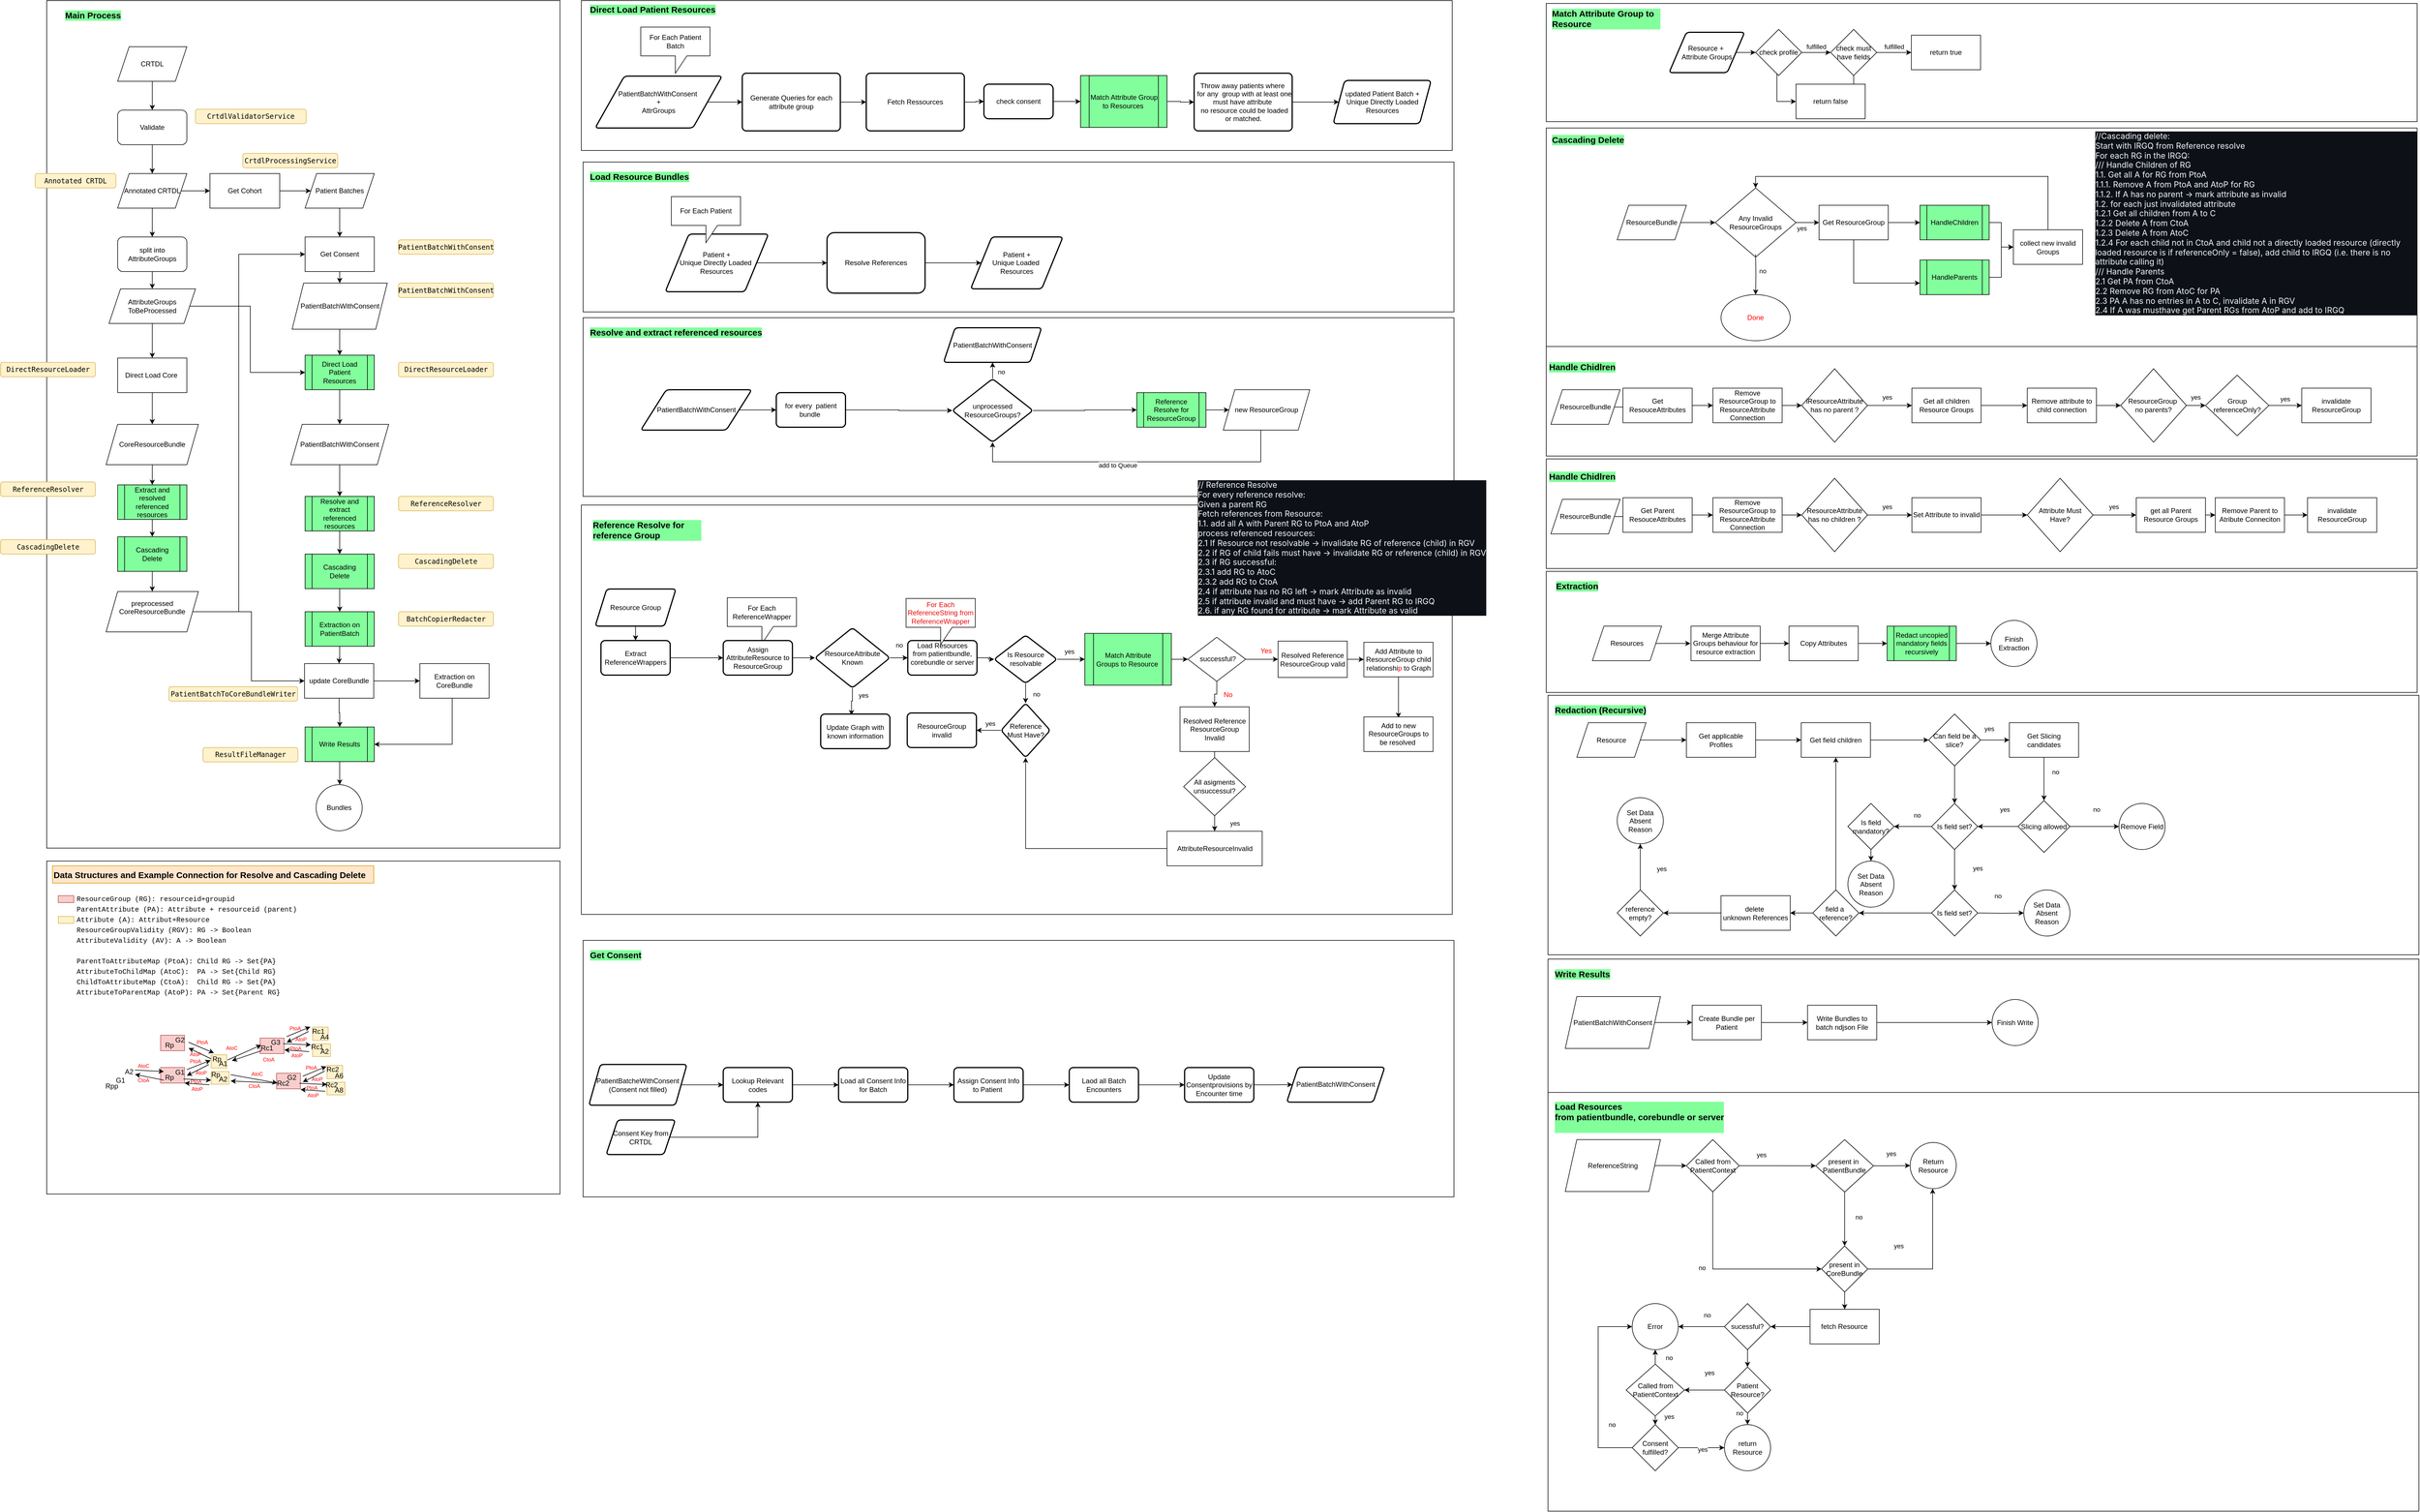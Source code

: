 <mxfile version="26.1.1">
  <diagram name="Page-1" id="kgNro5y93QIF35jHFry2">
    <mxGraphModel dx="4031" dy="4179" grid="1" gridSize="10" guides="1" tooltips="1" connect="1" arrows="1" fold="1" page="1" pageScale="1" pageWidth="850" pageHeight="1100" math="0" shadow="0">
      <root>
        <mxCell id="0" />
        <mxCell id="1" parent="0" />
        <mxCell id="FsCNZO_Y-qSRD31mR7BV-55" value="" style="rounded=0;whiteSpace=wrap;html=1;" vertex="1" parent="1">
          <mxGeometry x="890" y="-1610" width="1510" height="190" as="geometry" />
        </mxCell>
        <mxCell id="FsCNZO_Y-qSRD31mR7BV-19" value="" style="rounded=0;whiteSpace=wrap;html=1;" vertex="1" parent="1">
          <mxGeometry x="-783.03" y="-2210" width="1510" height="260" as="geometry" />
        </mxCell>
        <mxCell id="r0NdVGVHF9bhBKc1n7XL-104" value="" style="rounded=0;whiteSpace=wrap;html=1;" parent="1" vertex="1">
          <mxGeometry x="890" y="-1989" width="1510" height="379" as="geometry" />
        </mxCell>
        <mxCell id="nbmsophFR-j5kv2ORAvM-138" value="" style="rounded=0;whiteSpace=wrap;html=1;" parent="1" vertex="1">
          <mxGeometry x="-1710" y="-717.5" width="890" height="577.5" as="geometry" />
        </mxCell>
        <mxCell id="4RrYnuqYHr63weoXgNCM-58" value="" style="rounded=0;whiteSpace=wrap;html=1;" parent="1" vertex="1">
          <mxGeometry x="-780" y="-580" width="1510" height="445" as="geometry" />
        </mxCell>
        <mxCell id="EkGGCrkSlwf5ivfMAONS-17" value="" style="rounded=0;whiteSpace=wrap;html=1;" parent="1" vertex="1">
          <mxGeometry x="-780" y="-1660" width="1510" height="310" as="geometry" />
        </mxCell>
        <mxCell id="EkGGCrkSlwf5ivfMAONS-8" value="" style="rounded=0;whiteSpace=wrap;html=1;" parent="1" vertex="1">
          <mxGeometry x="893.03" y="-547.5" width="1510" height="240" as="geometry" />
        </mxCell>
        <mxCell id="EkGGCrkSlwf5ivfMAONS-9" value="" style="rounded=0;whiteSpace=wrap;html=1;" parent="1" vertex="1">
          <mxGeometry x="893.03" y="-1005" width="1510" height="450" as="geometry" />
        </mxCell>
        <mxCell id="EkGGCrkSlwf5ivfMAONS-7" value="" style="rounded=0;whiteSpace=wrap;html=1;" parent="1" vertex="1">
          <mxGeometry x="890" y="-1220" width="1510" height="210" as="geometry" />
        </mxCell>
        <mxCell id="EkGGCrkSlwf5ivfMAONS-5" value="" style="rounded=0;whiteSpace=wrap;html=1;" parent="1" vertex="1">
          <mxGeometry x="-783.03" y="-1335" width="1510" height="710" as="geometry" />
        </mxCell>
        <mxCell id="EkGGCrkSlwf5ivfMAONS-6" value="" style="rounded=0;whiteSpace=wrap;html=1;" parent="1" vertex="1">
          <mxGeometry x="890" y="-2205" width="1510" height="205" as="geometry" />
        </mxCell>
        <mxCell id="EkGGCrkSlwf5ivfMAONS-4" value="" style="rounded=0;whiteSpace=wrap;html=1;" parent="1" vertex="1">
          <mxGeometry x="-780" y="-1930" width="1510" height="260" as="geometry" />
        </mxCell>
        <mxCell id="EkGGCrkSlwf5ivfMAONS-2" value="" style="rounded=0;whiteSpace=wrap;html=1;" parent="1" vertex="1">
          <mxGeometry x="-1710" y="-2210" width="890" height="1470" as="geometry" />
        </mxCell>
        <mxCell id="Brb8-mD9N2KLEKnw9XJb-186" value="Cascading Delete" style="text;html=1;align=left;verticalAlign=middle;whiteSpace=wrap;rounded=0;fontStyle=1;fontSize=15;labelBackgroundColor=#82FF9B;" parent="1" vertex="1">
          <mxGeometry x="898.04" y="-1984" width="190" height="30" as="geometry" />
        </mxCell>
        <mxCell id="Brb8-mD9N2KLEKnw9XJb-235" value="" style="edgeStyle=orthogonalEdgeStyle;rounded=0;orthogonalLoop=1;jettySize=auto;html=1;" parent="1" source="Brb8-mD9N2KLEKnw9XJb-188" target="Brb8-mD9N2KLEKnw9XJb-200" edge="1">
          <mxGeometry relative="1" as="geometry" />
        </mxCell>
        <mxCell id="Brb8-mD9N2KLEKnw9XJb-188" value="ResourceBundle" style="shape=parallelogram;perimeter=parallelogramPerimeter;whiteSpace=wrap;html=1;fixedSize=1;" parent="1" vertex="1">
          <mxGeometry x="1013.03" y="-1855" width="120" height="60" as="geometry" />
        </mxCell>
        <mxCell id="FsCNZO_Y-qSRD31mR7BV-22" style="edgeStyle=orthogonalEdgeStyle;rounded=0;orthogonalLoop=1;jettySize=auto;html=1;" edge="1" parent="1" source="Brb8-mD9N2KLEKnw9XJb-195" target="FsCNZO_Y-qSRD31mR7BV-20">
          <mxGeometry relative="1" as="geometry" />
        </mxCell>
        <mxCell id="FsCNZO_Y-qSRD31mR7BV-23" style="edgeStyle=orthogonalEdgeStyle;rounded=0;orthogonalLoop=1;jettySize=auto;html=1;" edge="1" parent="1" source="Brb8-mD9N2KLEKnw9XJb-195" target="FsCNZO_Y-qSRD31mR7BV-21">
          <mxGeometry relative="1" as="geometry">
            <Array as="points">
              <mxPoint x="1423" y="-1720" />
            </Array>
          </mxGeometry>
        </mxCell>
        <mxCell id="Brb8-mD9N2KLEKnw9XJb-195" value="Get ResourceGroup" style="rounded=0;whiteSpace=wrap;html=1;" parent="1" vertex="1">
          <mxGeometry x="1363.06" y="-1855" width="120" height="60" as="geometry" />
        </mxCell>
        <mxCell id="Brb8-mD9N2KLEKnw9XJb-196" value="" style="edgeStyle=orthogonalEdgeStyle;rounded=0;orthogonalLoop=1;jettySize=auto;html=1;" parent="1" source="Brb8-mD9N2KLEKnw9XJb-200" target="Brb8-mD9N2KLEKnw9XJb-195" edge="1">
          <mxGeometry relative="1" as="geometry" />
        </mxCell>
        <mxCell id="Brb8-mD9N2KLEKnw9XJb-197" value="yes" style="edgeLabel;html=1;align=center;verticalAlign=middle;resizable=0;points=[];" parent="Brb8-mD9N2KLEKnw9XJb-196" connectable="0" vertex="1">
          <mxGeometry x="0.777" y="-2" relative="1" as="geometry">
            <mxPoint x="-26" y="8" as="offset" />
          </mxGeometry>
        </mxCell>
        <mxCell id="Brb8-mD9N2KLEKnw9XJb-200" value="Any Invalid ResourceGroups" style="rhombus;whiteSpace=wrap;html=1;" parent="1" vertex="1">
          <mxGeometry x="1183.03" y="-1885" width="140" height="120" as="geometry" />
        </mxCell>
        <mxCell id="Brb8-mD9N2KLEKnw9XJb-211" value="&lt;font style=&quot;color: rgb(255, 0, 0);&quot;&gt;Done&lt;/font&gt;" style="ellipse;whiteSpace=wrap;html=1;" parent="1" vertex="1">
          <mxGeometry x="1193.03" y="-1700" width="120" height="80" as="geometry" />
        </mxCell>
        <mxCell id="Brb8-mD9N2KLEKnw9XJb-246" value="" style="edgeStyle=orthogonalEdgeStyle;rounded=0;orthogonalLoop=1;jettySize=auto;html=1;" parent="1" edge="1">
          <mxGeometry relative="1" as="geometry">
            <mxPoint x="1823.03" y="-1825" as="sourcePoint" />
          </mxGeometry>
        </mxCell>
        <mxCell id="Brb8-mD9N2KLEKnw9XJb-287" value="" style="edgeStyle=orthogonalEdgeStyle;rounded=0;orthogonalLoop=1;jettySize=auto;html=1;" parent="1" source="Brb8-mD9N2KLEKnw9XJb-288" edge="1">
          <mxGeometry relative="1" as="geometry">
            <mxPoint x="1140" y="-1095" as="targetPoint" />
          </mxGeometry>
        </mxCell>
        <mxCell id="Brb8-mD9N2KLEKnw9XJb-288" value="Resources" style="shape=parallelogram;perimeter=parallelogramPerimeter;whiteSpace=wrap;html=1;fixedSize=1;" parent="1" vertex="1">
          <mxGeometry x="970" y="-1125" width="120" height="60" as="geometry" />
        </mxCell>
        <mxCell id="Brb8-mD9N2KLEKnw9XJb-314" value="" style="edgeStyle=orthogonalEdgeStyle;rounded=0;orthogonalLoop=1;jettySize=auto;html=1;" parent="1" source="Brb8-mD9N2KLEKnw9XJb-312" target="Brb8-mD9N2KLEKnw9XJb-313" edge="1">
          <mxGeometry relative="1" as="geometry" />
        </mxCell>
        <mxCell id="Brb8-mD9N2KLEKnw9XJb-312" value="Merge Attribute Groups behaviour for resource extraction" style="rounded=0;whiteSpace=wrap;html=1;" parent="1" vertex="1">
          <mxGeometry x="1140.97" y="-1125" width="120" height="60" as="geometry" />
        </mxCell>
        <mxCell id="qXSFNuCbwQx_Ih3ncW2b-6" style="edgeStyle=orthogonalEdgeStyle;rounded=0;orthogonalLoop=1;jettySize=auto;html=1;entryX=0;entryY=0.5;entryDx=0;entryDy=0;" parent="1" source="Brb8-mD9N2KLEKnw9XJb-313" target="qXSFNuCbwQx_Ih3ncW2b-5" edge="1">
          <mxGeometry relative="1" as="geometry" />
        </mxCell>
        <mxCell id="Brb8-mD9N2KLEKnw9XJb-313" value="Copy Attributes" style="rounded=0;whiteSpace=wrap;html=1;" parent="1" vertex="1">
          <mxGeometry x="1310.97" y="-1125" width="120" height="60" as="geometry" />
        </mxCell>
        <mxCell id="Brb8-mD9N2KLEKnw9XJb-318" value="" style="edgeStyle=orthogonalEdgeStyle;rounded=0;orthogonalLoop=1;jettySize=auto;html=1;" parent="1" source="qXSFNuCbwQx_Ih3ncW2b-5" target="Brb8-mD9N2KLEKnw9XJb-317" edge="1">
          <mxGeometry relative="1" as="geometry">
            <mxPoint x="1590.97" y="-1095" as="sourcePoint" />
          </mxGeometry>
        </mxCell>
        <mxCell id="Brb8-mD9N2KLEKnw9XJb-317" value="Finish Extraction" style="ellipse;whiteSpace=wrap;html=1;rounded=0;" parent="1" vertex="1">
          <mxGeometry x="1660.97" y="-1135" width="80" height="80" as="geometry" />
        </mxCell>
        <mxCell id="Brb8-mD9N2KLEKnw9XJb-320" value="" style="edgeStyle=orthogonalEdgeStyle;rounded=0;orthogonalLoop=1;jettySize=auto;html=1;" parent="1" source="Brb8-mD9N2KLEKnw9XJb-321" edge="1">
          <mxGeometry relative="1" as="geometry">
            <mxPoint x="1143.03" y="-437.5" as="targetPoint" />
          </mxGeometry>
        </mxCell>
        <mxCell id="Brb8-mD9N2KLEKnw9XJb-321" value="PatientBatchWithConsent" style="shape=parallelogram;perimeter=parallelogramPerimeter;whiteSpace=wrap;html=1;fixedSize=1;" parent="1" vertex="1">
          <mxGeometry x="923.03" y="-482.5" width="165.01" height="90" as="geometry" />
        </mxCell>
        <mxCell id="Brb8-mD9N2KLEKnw9XJb-322" value="" style="edgeStyle=orthogonalEdgeStyle;rounded=0;orthogonalLoop=1;jettySize=auto;html=1;" parent="1" source="Brb8-mD9N2KLEKnw9XJb-323" target="Brb8-mD9N2KLEKnw9XJb-327" edge="1">
          <mxGeometry relative="1" as="geometry">
            <mxPoint x="1313.03" y="-437.5" as="targetPoint" />
          </mxGeometry>
        </mxCell>
        <mxCell id="Brb8-mD9N2KLEKnw9XJb-323" value="Create Bundle per Patient" style="rounded=0;whiteSpace=wrap;html=1;" parent="1" vertex="1">
          <mxGeometry x="1143.03" y="-467.5" width="120" height="60" as="geometry" />
        </mxCell>
        <mxCell id="Brb8-mD9N2KLEKnw9XJb-326" value="" style="edgeStyle=orthogonalEdgeStyle;rounded=0;orthogonalLoop=1;jettySize=auto;html=1;" parent="1" source="Brb8-mD9N2KLEKnw9XJb-327" target="Brb8-mD9N2KLEKnw9XJb-328" edge="1">
          <mxGeometry relative="1" as="geometry" />
        </mxCell>
        <mxCell id="Brb8-mD9N2KLEKnw9XJb-327" value="Write Bundles to batch ndjson File" style="rounded=0;whiteSpace=wrap;html=1;" parent="1" vertex="1">
          <mxGeometry x="1343.06" y="-467.5" width="120" height="60" as="geometry" />
        </mxCell>
        <mxCell id="Brb8-mD9N2KLEKnw9XJb-328" value="Finish Write" style="ellipse;whiteSpace=wrap;html=1;rounded=0;" parent="1" vertex="1">
          <mxGeometry x="1663.03" y="-477.5" width="80" height="80" as="geometry" />
        </mxCell>
        <mxCell id="qXSFNuCbwQx_Ih3ncW2b-9" value="" style="edgeStyle=orthogonalEdgeStyle;rounded=0;orthogonalLoop=1;jettySize=auto;html=1;" parent="1" source="qXSFNuCbwQx_Ih3ncW2b-4" target="qXSFNuCbwQx_Ih3ncW2b-8" edge="1">
          <mxGeometry relative="1" as="geometry" />
        </mxCell>
        <mxCell id="qXSFNuCbwQx_Ih3ncW2b-4" value="Resource" style="shape=parallelogram;perimeter=parallelogramPerimeter;whiteSpace=wrap;html=1;fixedSize=1;" parent="1" vertex="1">
          <mxGeometry x="943.03" y="-957.5" width="120" height="60" as="geometry" />
        </mxCell>
        <mxCell id="qXSFNuCbwQx_Ih3ncW2b-5" value="Redact uncopied mandatory fields recursively" style="shape=process;whiteSpace=wrap;html=1;backgroundOutline=1;fillColor=light-dark(#82ff9c, #ededed);" parent="1" vertex="1">
          <mxGeometry x="1480.97" y="-1125" width="120" height="60" as="geometry" />
        </mxCell>
        <mxCell id="qXSFNuCbwQx_Ih3ncW2b-11" value="" style="edgeStyle=orthogonalEdgeStyle;rounded=0;orthogonalLoop=1;jettySize=auto;html=1;" parent="1" source="qXSFNuCbwQx_Ih3ncW2b-8" target="qXSFNuCbwQx_Ih3ncW2b-10" edge="1">
          <mxGeometry relative="1" as="geometry" />
        </mxCell>
        <mxCell id="qXSFNuCbwQx_Ih3ncW2b-8" value="Get applicable Profiles" style="rounded=0;whiteSpace=wrap;html=1;" parent="1" vertex="1">
          <mxGeometry x="1133.03" y="-957.5" width="120" height="60" as="geometry" />
        </mxCell>
        <mxCell id="qXSFNuCbwQx_Ih3ncW2b-15" value="" style="edgeStyle=orthogonalEdgeStyle;rounded=0;orthogonalLoop=1;jettySize=auto;html=1;" parent="1" source="qXSFNuCbwQx_Ih3ncW2b-10" target="qXSFNuCbwQx_Ih3ncW2b-14" edge="1">
          <mxGeometry relative="1" as="geometry" />
        </mxCell>
        <mxCell id="qXSFNuCbwQx_Ih3ncW2b-10" value="Get field children" style="whiteSpace=wrap;html=1;rounded=0;" parent="1" vertex="1">
          <mxGeometry x="1332.14" y="-957.5" width="120" height="60" as="geometry" />
        </mxCell>
        <mxCell id="qXSFNuCbwQx_Ih3ncW2b-18" value="" style="edgeStyle=orthogonalEdgeStyle;rounded=0;orthogonalLoop=1;jettySize=auto;html=1;" parent="1" source="qXSFNuCbwQx_Ih3ncW2b-14" target="qXSFNuCbwQx_Ih3ncW2b-17" edge="1">
          <mxGeometry relative="1" as="geometry" />
        </mxCell>
        <mxCell id="qXSFNuCbwQx_Ih3ncW2b-19" value="yes" style="edgeLabel;html=1;align=center;verticalAlign=middle;resizable=0;points=[];" parent="qXSFNuCbwQx_Ih3ncW2b-18" connectable="0" vertex="1">
          <mxGeometry x="-0.194" y="2" relative="1" as="geometry">
            <mxPoint x="-5" y="-18" as="offset" />
          </mxGeometry>
        </mxCell>
        <mxCell id="qXSFNuCbwQx_Ih3ncW2b-29" value="" style="edgeStyle=orthogonalEdgeStyle;rounded=0;orthogonalLoop=1;jettySize=auto;html=1;" parent="1" source="qXSFNuCbwQx_Ih3ncW2b-14" target="qXSFNuCbwQx_Ih3ncW2b-28" edge="1">
          <mxGeometry relative="1" as="geometry" />
        </mxCell>
        <mxCell id="qXSFNuCbwQx_Ih3ncW2b-14" value="Can field be a slice?" style="rhombus;whiteSpace=wrap;html=1;rounded=0;" parent="1" vertex="1">
          <mxGeometry x="1553.03" y="-972.5" width="90" height="90" as="geometry" />
        </mxCell>
        <mxCell id="qXSFNuCbwQx_Ih3ncW2b-22" value="" style="edgeStyle=orthogonalEdgeStyle;rounded=0;orthogonalLoop=1;jettySize=auto;html=1;" parent="1" source="qXSFNuCbwQx_Ih3ncW2b-17" target="qXSFNuCbwQx_Ih3ncW2b-21" edge="1">
          <mxGeometry relative="1" as="geometry" />
        </mxCell>
        <mxCell id="qXSFNuCbwQx_Ih3ncW2b-56" value="no" style="edgeLabel;html=1;align=center;verticalAlign=middle;resizable=0;points=[];" parent="qXSFNuCbwQx_Ih3ncW2b-22" connectable="0" vertex="1">
          <mxGeometry x="-0.321" y="1" relative="1" as="geometry">
            <mxPoint x="19" as="offset" />
          </mxGeometry>
        </mxCell>
        <mxCell id="qXSFNuCbwQx_Ih3ncW2b-17" value="Get Slicing candidates" style="whiteSpace=wrap;html=1;rounded=0;" parent="1" vertex="1">
          <mxGeometry x="1693.03" y="-957.5" width="120" height="60" as="geometry" />
        </mxCell>
        <mxCell id="qXSFNuCbwQx_Ih3ncW2b-38" value="" style="edgeStyle=orthogonalEdgeStyle;rounded=0;orthogonalLoop=1;jettySize=auto;html=1;" parent="1" source="qXSFNuCbwQx_Ih3ncW2b-21" target="qXSFNuCbwQx_Ih3ncW2b-28" edge="1">
          <mxGeometry relative="1" as="geometry" />
        </mxCell>
        <mxCell id="qXSFNuCbwQx_Ih3ncW2b-40" value="yes" style="edgeLabel;html=1;align=center;verticalAlign=middle;resizable=0;points=[];" parent="qXSFNuCbwQx_Ih3ncW2b-38" connectable="0" vertex="1">
          <mxGeometry x="-0.327" y="6" relative="1" as="geometry">
            <mxPoint y="-36" as="offset" />
          </mxGeometry>
        </mxCell>
        <mxCell id="qXSFNuCbwQx_Ih3ncW2b-58" value="" style="edgeStyle=orthogonalEdgeStyle;rounded=0;orthogonalLoop=1;jettySize=auto;html=1;" parent="1" source="qXSFNuCbwQx_Ih3ncW2b-21" target="qXSFNuCbwQx_Ih3ncW2b-57" edge="1">
          <mxGeometry relative="1" as="geometry" />
        </mxCell>
        <mxCell id="qXSFNuCbwQx_Ih3ncW2b-59" value="no" style="edgeLabel;html=1;align=center;verticalAlign=middle;resizable=0;points=[];" parent="qXSFNuCbwQx_Ih3ncW2b-58" connectable="0" vertex="1">
          <mxGeometry x="-0.121" y="1" relative="1" as="geometry">
            <mxPoint x="8" y="-29" as="offset" />
          </mxGeometry>
        </mxCell>
        <mxCell id="qXSFNuCbwQx_Ih3ncW2b-21" value="Slicing allowed" style="rhombus;whiteSpace=wrap;html=1;rounded=0;" parent="1" vertex="1">
          <mxGeometry x="1708.03" y="-822.5" width="90" height="90" as="geometry" />
        </mxCell>
        <mxCell id="qXSFNuCbwQx_Ih3ncW2b-33" value="" style="edgeStyle=orthogonalEdgeStyle;rounded=0;orthogonalLoop=1;jettySize=auto;html=1;" parent="1" source="qXSFNuCbwQx_Ih3ncW2b-28" edge="1">
          <mxGeometry relative="1" as="geometry">
            <mxPoint x="1598.03" y="-667.5" as="targetPoint" />
          </mxGeometry>
        </mxCell>
        <mxCell id="qXSFNuCbwQx_Ih3ncW2b-52" value="yes" style="edgeLabel;html=1;align=center;verticalAlign=middle;resizable=0;points=[];" parent="qXSFNuCbwQx_Ih3ncW2b-33" connectable="0" vertex="1">
          <mxGeometry x="-0.091" y="3" relative="1" as="geometry">
            <mxPoint x="37" as="offset" />
          </mxGeometry>
        </mxCell>
        <mxCell id="qXSFNuCbwQx_Ih3ncW2b-54" value="" style="edgeStyle=orthogonalEdgeStyle;rounded=0;orthogonalLoop=1;jettySize=auto;html=1;" parent="1" source="qXSFNuCbwQx_Ih3ncW2b-28" edge="1">
          <mxGeometry relative="1" as="geometry">
            <mxPoint x="1493.03" y="-777.5" as="targetPoint" />
          </mxGeometry>
        </mxCell>
        <mxCell id="qXSFNuCbwQx_Ih3ncW2b-55" value="no" style="edgeLabel;html=1;align=center;verticalAlign=middle;resizable=0;points=[];" parent="qXSFNuCbwQx_Ih3ncW2b-54" connectable="0" vertex="1">
          <mxGeometry x="-0.136" y="2" relative="1" as="geometry">
            <mxPoint x="3" y="-22" as="offset" />
          </mxGeometry>
        </mxCell>
        <mxCell id="qXSFNuCbwQx_Ih3ncW2b-28" value="Is field set?" style="rhombus;whiteSpace=wrap;html=1;rounded=0;" parent="1" vertex="1">
          <mxGeometry x="1558.03" y="-817.5" width="80" height="80" as="geometry" />
        </mxCell>
        <mxCell id="qXSFNuCbwQx_Ih3ncW2b-50" value="" style="edgeStyle=orthogonalEdgeStyle;rounded=0;orthogonalLoop=1;jettySize=auto;html=1;" parent="1" target="qXSFNuCbwQx_Ih3ncW2b-49" edge="1">
          <mxGeometry relative="1" as="geometry">
            <mxPoint x="1638.03" y="-627.5" as="sourcePoint" />
          </mxGeometry>
        </mxCell>
        <mxCell id="qXSFNuCbwQx_Ih3ncW2b-51" value="no" style="edgeLabel;html=1;align=center;verticalAlign=middle;resizable=0;points=[];" parent="qXSFNuCbwQx_Ih3ncW2b-50" connectable="0" vertex="1">
          <mxGeometry x="-0.384" y="2" relative="1" as="geometry">
            <mxPoint x="10" y="-28" as="offset" />
          </mxGeometry>
        </mxCell>
        <mxCell id="qXSFNuCbwQx_Ih3ncW2b-49" value="Set Data Absent Reason" style="ellipse;whiteSpace=wrap;html=1;rounded=0;" parent="1" vertex="1">
          <mxGeometry x="1718.03" y="-667.5" width="80" height="80" as="geometry" />
        </mxCell>
        <mxCell id="qXSFNuCbwQx_Ih3ncW2b-57" value="Remove Field" style="ellipse;whiteSpace=wrap;html=1;rounded=0;" parent="1" vertex="1">
          <mxGeometry x="1883.03" y="-817.5" width="80" height="80" as="geometry" />
        </mxCell>
        <mxCell id="r0NdVGVHF9bhBKc1n7XL-81" value="" style="edgeStyle=orthogonalEdgeStyle;rounded=0;orthogonalLoop=1;jettySize=auto;html=1;" parent="1" source="qXSFNuCbwQx_Ih3ncW2b-60" target="r0NdVGVHF9bhBKc1n7XL-80" edge="1">
          <mxGeometry relative="1" as="geometry" />
        </mxCell>
        <mxCell id="qXSFNuCbwQx_Ih3ncW2b-60" value="Is field set? " style="rhombus;whiteSpace=wrap;html=1;rounded=0;" parent="1" vertex="1">
          <mxGeometry x="1558.03" y="-667.5" width="80" height="80" as="geometry" />
        </mxCell>
        <mxCell id="qXSFNuCbwQx_Ih3ncW2b-64" value="" style="edgeStyle=orthogonalEdgeStyle;rounded=0;orthogonalLoop=1;jettySize=auto;html=1;" parent="1" source="qXSFNuCbwQx_Ih3ncW2b-61" target="qXSFNuCbwQx_Ih3ncW2b-63" edge="1">
          <mxGeometry relative="1" as="geometry" />
        </mxCell>
        <mxCell id="qXSFNuCbwQx_Ih3ncW2b-61" value="Is field mandatory? " style="rhombus;whiteSpace=wrap;html=1;rounded=0;" parent="1" vertex="1">
          <mxGeometry x="1413.03" y="-817.5" width="80" height="80" as="geometry" />
        </mxCell>
        <mxCell id="qXSFNuCbwQx_Ih3ncW2b-63" value="Set Data Absent Reason" style="ellipse;whiteSpace=wrap;html=1;rounded=0;" parent="1" vertex="1">
          <mxGeometry x="1413.03" y="-717.5" width="80" height="80" as="geometry" />
        </mxCell>
        <mxCell id="2eRo7e5UCQbQcv5oba8E-1" value="" style="edgeStyle=orthogonalEdgeStyle;rounded=0;orthogonalLoop=1;jettySize=auto;html=1;" parent="1" source="2eRo7e5UCQbQcv5oba8E-2" target="2eRo7e5UCQbQcv5oba8E-4" edge="1">
          <mxGeometry relative="1" as="geometry" />
        </mxCell>
        <mxCell id="2eRo7e5UCQbQcv5oba8E-2" value="PatientBatchWithConsent&amp;nbsp;&lt;div&gt;+&lt;div&gt;AttrGroups&lt;/div&gt;&lt;/div&gt;" style="shape=parallelogram;html=1;strokeWidth=2;perimeter=parallelogramPerimeter;whiteSpace=wrap;rounded=1;arcSize=12;size=0.23;" parent="1" vertex="1">
          <mxGeometry x="-759" y="-2079" width="220" height="90" as="geometry" />
        </mxCell>
        <mxCell id="TnNt8-dKmfJmjZtN0jdO-13" value="" style="edgeStyle=orthogonalEdgeStyle;rounded=0;orthogonalLoop=1;jettySize=auto;html=1;" parent="1" source="2eRo7e5UCQbQcv5oba8E-4" target="TnNt8-dKmfJmjZtN0jdO-12" edge="1">
          <mxGeometry relative="1" as="geometry" />
        </mxCell>
        <mxCell id="2eRo7e5UCQbQcv5oba8E-4" value="Generate Queries for each attribute group" style="rounded=1;whiteSpace=wrap;html=1;absoluteArcSize=1;arcSize=14;strokeWidth=2;" parent="1" vertex="1">
          <mxGeometry x="-504" y="-2084" width="170" height="100" as="geometry" />
        </mxCell>
        <mxCell id="2eRo7e5UCQbQcv5oba8E-5" value="updated Patient Batch +&lt;div&gt;Unique Directly Loaded Resources&lt;/div&gt;" style="shape=parallelogram;perimeter=parallelogramPerimeter;whiteSpace=wrap;html=1;fixedSize=1;rounded=1;arcSize=14;strokeWidth=2;" parent="1" vertex="1">
          <mxGeometry x="520.5" y="-2071.5" width="170" height="75" as="geometry" />
        </mxCell>
        <mxCell id="2eRo7e5UCQbQcv5oba8E-6" value="" style="edgeStyle=orthogonalEdgeStyle;rounded=0;orthogonalLoop=1;jettySize=auto;html=1;" parent="1" source="2eRo7e5UCQbQcv5oba8E-7" target="2eRo7e5UCQbQcv5oba8E-10" edge="1">
          <mxGeometry relative="1" as="geometry" />
        </mxCell>
        <mxCell id="2eRo7e5UCQbQcv5oba8E-7" value="Patient +&lt;div&gt;Unique Directly Loaded&amp;nbsp;&lt;/div&gt;&lt;div&gt;Resources&lt;/div&gt;" style="shape=parallelogram;html=1;strokeWidth=2;perimeter=parallelogramPerimeter;whiteSpace=wrap;rounded=1;arcSize=12;size=0.23;" parent="1" vertex="1">
          <mxGeometry x="-637.55" y="-1805" width="179.03" height="100" as="geometry" />
        </mxCell>
        <mxCell id="2eRo7e5UCQbQcv5oba8E-8" value="For Each Patient" style="shape=callout;whiteSpace=wrap;html=1;perimeter=calloutPerimeter;" parent="1" vertex="1">
          <mxGeometry x="-627.03" y="-1870" width="120" height="80" as="geometry" />
        </mxCell>
        <mxCell id="TnNt8-dKmfJmjZtN0jdO-53" value="" style="edgeStyle=orthogonalEdgeStyle;rounded=0;orthogonalLoop=1;jettySize=auto;html=1;" parent="1" source="2eRo7e5UCQbQcv5oba8E-10" target="2eRo7e5UCQbQcv5oba8E-11" edge="1">
          <mxGeometry relative="1" as="geometry" />
        </mxCell>
        <mxCell id="2eRo7e5UCQbQcv5oba8E-10" value="Resolve References" style="rounded=1;whiteSpace=wrap;html=1;strokeWidth=2;arcSize=12;" parent="1" vertex="1">
          <mxGeometry x="-357.03" y="-1807.5" width="170" height="105" as="geometry" />
        </mxCell>
        <mxCell id="2eRo7e5UCQbQcv5oba8E-11" value="Patient +&lt;div&gt;Unique Loaded&amp;nbsp;&lt;/div&gt;&lt;div&gt;Resources&lt;/div&gt;" style="shape=parallelogram;html=1;strokeWidth=2;perimeter=parallelogramPerimeter;whiteSpace=wrap;rounded=1;arcSize=12;size=0.23;" parent="1" vertex="1">
          <mxGeometry x="-108.03" y="-1800" width="160" height="90" as="geometry" />
        </mxCell>
        <mxCell id="2eRo7e5UCQbQcv5oba8E-13" value="" style="edgeStyle=orthogonalEdgeStyle;rounded=0;orthogonalLoop=1;jettySize=auto;html=1;" parent="1" source="2eRo7e5UCQbQcv5oba8E-14" target="2eRo7e5UCQbQcv5oba8E-16" edge="1">
          <mxGeometry relative="1" as="geometry" />
        </mxCell>
        <mxCell id="2eRo7e5UCQbQcv5oba8E-14" value="PatientBatchWithConsent" style="shape=parallelogram;html=1;strokeWidth=2;perimeter=parallelogramPerimeter;whiteSpace=wrap;rounded=1;arcSize=12;size=0.23;" parent="1" vertex="1">
          <mxGeometry x="-680" y="-1535" width="192.51" height="70" as="geometry" />
        </mxCell>
        <mxCell id="w4BtP6-Yc686mluxYd4g-2" style="edgeStyle=orthogonalEdgeStyle;rounded=0;orthogonalLoop=1;jettySize=auto;html=1;" parent="1" source="2eRo7e5UCQbQcv5oba8E-16" target="r0NdVGVHF9bhBKc1n7XL-26" edge="1">
          <mxGeometry relative="1" as="geometry" />
        </mxCell>
        <mxCell id="2eRo7e5UCQbQcv5oba8E-16" value="for every&amp;nbsp; patient bundle&amp;nbsp;" style="rounded=1;whiteSpace=wrap;html=1;strokeWidth=2;arcSize=12;" parent="1" vertex="1">
          <mxGeometry x="-445" y="-1530" width="120" height="60" as="geometry" />
        </mxCell>
        <mxCell id="2eRo7e5UCQbQcv5oba8E-17" value="PatientBatchWithConsent" style="shape=parallelogram;perimeter=parallelogramPerimeter;whiteSpace=wrap;html=1;fixedSize=1;rounded=1;strokeWidth=2;arcSize=12;" parent="1" vertex="1">
          <mxGeometry x="-154.96" y="-1642.5" width="169.97" height="60" as="geometry" />
        </mxCell>
        <mxCell id="w4BtP6-Yc686mluxYd4g-6" value="" style="edgeStyle=orthogonalEdgeStyle;rounded=0;orthogonalLoop=1;jettySize=auto;html=1;" parent="1" source="2eRo7e5UCQbQcv5oba8E-20" target="w4BtP6-Yc686mluxYd4g-5" edge="1">
          <mxGeometry relative="1" as="geometry" />
        </mxCell>
        <mxCell id="2eRo7e5UCQbQcv5oba8E-20" value="Resource Group" style="shape=parallelogram;perimeter=parallelogramPerimeter;whiteSpace=wrap;html=1;fixedSize=1;rounded=1;strokeWidth=2;arcSize=12;" parent="1" vertex="1">
          <mxGeometry x="-759" y="-1189.38" width="140" height="64.38" as="geometry" />
        </mxCell>
        <mxCell id="2eRo7e5UCQbQcv5oba8E-21" value="For Each ReferenceWrapper" style="shape=callout;whiteSpace=wrap;html=1;perimeter=calloutPerimeter;" parent="1" vertex="1">
          <mxGeometry x="-530" y="-1174.38" width="120" height="80" as="geometry" />
        </mxCell>
        <mxCell id="TnNt8-dKmfJmjZtN0jdO-70" value="" style="edgeStyle=orthogonalEdgeStyle;rounded=0;orthogonalLoop=1;jettySize=auto;html=1;" parent="1" source="2eRo7e5UCQbQcv5oba8E-23" target="2eRo7e5UCQbQcv5oba8E-30" edge="1">
          <mxGeometry relative="1" as="geometry" />
        </mxCell>
        <mxCell id="2eRo7e5UCQbQcv5oba8E-23" value="Load Resources&lt;div&gt;from patientbundle, corebundle or server&lt;br&gt;&lt;div&gt;&lt;br&gt;&lt;/div&gt;&lt;/div&gt;" style="whiteSpace=wrap;html=1;rounded=1;strokeWidth=2;arcSize=12;" parent="1" vertex="1">
          <mxGeometry x="-217.03" y="-1100" width="120" height="60" as="geometry" />
        </mxCell>
        <mxCell id="TnNt8-dKmfJmjZtN0jdO-56" value="" style="edgeStyle=orthogonalEdgeStyle;rounded=0;orthogonalLoop=1;jettySize=auto;html=1;" parent="1" source="2eRo7e5UCQbQcv5oba8E-30" target="TnNt8-dKmfJmjZtN0jdO-55" edge="1">
          <mxGeometry relative="1" as="geometry" />
        </mxCell>
        <mxCell id="TnNt8-dKmfJmjZtN0jdO-71" value="yes" style="edgeLabel;html=1;align=center;verticalAlign=middle;resizable=0;points=[];" parent="TnNt8-dKmfJmjZtN0jdO-56" vertex="1" connectable="0">
          <mxGeometry x="-0.231" y="2" relative="1" as="geometry">
            <mxPoint x="2" y="-12" as="offset" />
          </mxGeometry>
        </mxCell>
        <mxCell id="r0NdVGVHF9bhBKc1n7XL-56" style="edgeStyle=orthogonalEdgeStyle;rounded=0;orthogonalLoop=1;jettySize=auto;html=1;entryX=0.5;entryY=0;entryDx=0;entryDy=0;" parent="1" source="2eRo7e5UCQbQcv5oba8E-30" target="r0NdVGVHF9bhBKc1n7XL-55" edge="1">
          <mxGeometry relative="1" as="geometry" />
        </mxCell>
        <mxCell id="r0NdVGVHF9bhBKc1n7XL-57" value="no" style="edgeLabel;html=1;align=center;verticalAlign=middle;resizable=0;points=[];" parent="r0NdVGVHF9bhBKc1n7XL-56" vertex="1" connectable="0">
          <mxGeometry x="-0.349" y="-4" relative="1" as="geometry">
            <mxPoint x="22" y="3" as="offset" />
          </mxGeometry>
        </mxCell>
        <mxCell id="2eRo7e5UCQbQcv5oba8E-30" value="Is Resource resolvable" style="rhombus;whiteSpace=wrap;html=1;rounded=1;strokeWidth=2;arcSize=12;" parent="1" vertex="1">
          <mxGeometry x="-67.22" y="-1109.38" width="109" height="83.75" as="geometry" />
        </mxCell>
        <mxCell id="2eRo7e5UCQbQcv5oba8E-41" value="For Each Patient Batch" style="shape=callout;whiteSpace=wrap;html=1;perimeter=calloutPerimeter;" parent="1" vertex="1">
          <mxGeometry x="-680" y="-2164" width="120" height="80" as="geometry" />
        </mxCell>
        <mxCell id="TnNt8-dKmfJmjZtN0jdO-6" value="" style="edgeStyle=orthogonalEdgeStyle;rounded=0;orthogonalLoop=1;jettySize=auto;html=1;" parent="1" target="Brb8-mD9N2KLEKnw9XJb-211" edge="1">
          <mxGeometry relative="1" as="geometry">
            <mxPoint x="1253" y="-1770" as="sourcePoint" />
          </mxGeometry>
        </mxCell>
        <mxCell id="TnNt8-dKmfJmjZtN0jdO-7" value="no" style="edgeLabel;html=1;align=center;verticalAlign=middle;resizable=0;points=[];" parent="TnNt8-dKmfJmjZtN0jdO-6" vertex="1" connectable="0">
          <mxGeometry x="-0.143" relative="1" as="geometry">
            <mxPoint x="11" y="-1" as="offset" />
          </mxGeometry>
        </mxCell>
        <mxCell id="FsCNZO_Y-qSRD31mR7BV-17" value="" style="edgeStyle=orthogonalEdgeStyle;rounded=0;orthogonalLoop=1;jettySize=auto;html=1;" edge="1" parent="1" source="TnNt8-dKmfJmjZtN0jdO-12" target="FsCNZO_Y-qSRD31mR7BV-16">
          <mxGeometry relative="1" as="geometry" />
        </mxCell>
        <mxCell id="TnNt8-dKmfJmjZtN0jdO-12" value="Fetch Ressources" style="rounded=1;whiteSpace=wrap;html=1;absoluteArcSize=1;arcSize=14;strokeWidth=2;" parent="1" vertex="1">
          <mxGeometry x="-289" y="-2084" width="170" height="100" as="geometry" />
        </mxCell>
        <mxCell id="TnNt8-dKmfJmjZtN0jdO-30" value="" style="edgeStyle=orthogonalEdgeStyle;rounded=0;orthogonalLoop=1;jettySize=auto;html=1;" parent="1" source="TnNt8-dKmfJmjZtN0jdO-28" target="2eRo7e5UCQbQcv5oba8E-5" edge="1">
          <mxGeometry relative="1" as="geometry" />
        </mxCell>
        <mxCell id="TnNt8-dKmfJmjZtN0jdO-28" value="Throw away patients where&amp;nbsp; &amp;nbsp;for any&amp;nbsp; group with at least one must have attribute&amp;nbsp;&lt;div&gt;&amp;nbsp;no resource could be loaded or matched.&lt;/div&gt;" style="rounded=1;whiteSpace=wrap;html=1;absoluteArcSize=1;arcSize=14;strokeWidth=2;" parent="1" vertex="1">
          <mxGeometry x="279.5" y="-2084" width="170" height="100" as="geometry" />
        </mxCell>
        <mxCell id="FsCNZO_Y-qSRD31mR7BV-15" style="edgeStyle=orthogonalEdgeStyle;rounded=0;orthogonalLoop=1;jettySize=auto;html=1;" edge="1" parent="1" source="TnNt8-dKmfJmjZtN0jdO-32" target="TnNt8-dKmfJmjZtN0jdO-28">
          <mxGeometry relative="1" as="geometry" />
        </mxCell>
        <mxCell id="TnNt8-dKmfJmjZtN0jdO-32" value="Match Attribute Group to Resources&amp;nbsp;" style="shape=process;whiteSpace=wrap;html=1;backgroundOutline=1;fillColor=light-dark(#82ff9c, #091d0c);" parent="1" vertex="1">
          <mxGeometry x="82.5" y="-2080" width="150" height="90" as="geometry" />
        </mxCell>
        <mxCell id="r0NdVGVHF9bhBKc1n7XL-64" style="edgeStyle=orthogonalEdgeStyle;rounded=0;orthogonalLoop=1;jettySize=auto;html=1;" parent="1" source="TnNt8-dKmfJmjZtN0jdO-55" target="r0NdVGVHF9bhBKc1n7XL-63" edge="1">
          <mxGeometry relative="1" as="geometry" />
        </mxCell>
        <mxCell id="TnNt8-dKmfJmjZtN0jdO-55" value="Match Attribute Groups to Resource&amp;nbsp;" style="shape=process;whiteSpace=wrap;html=1;backgroundOutline=1;fillColor=light-dark(#82ff9c, #ededed);" parent="1" vertex="1">
          <mxGeometry x="90.0" y="-1112.5" width="150" height="90" as="geometry" />
        </mxCell>
        <mxCell id="TnNt8-dKmfJmjZtN0jdO-72" value="Resource +&amp;nbsp;&lt;div&gt;Attribute Groups&lt;/div&gt;" style="shape=parallelogram;html=1;strokeWidth=2;perimeter=parallelogramPerimeter;whiteSpace=wrap;rounded=1;arcSize=12;size=0.23;" parent="1" vertex="1">
          <mxGeometry x="1102.97" y="-2155" width="130.97" height="70" as="geometry" />
        </mxCell>
        <mxCell id="TnNt8-dKmfJmjZtN0jdO-76" value="" style="edgeStyle=orthogonalEdgeStyle;rounded=0;orthogonalLoop=1;jettySize=auto;html=1;" parent="1" edge="1">
          <mxGeometry relative="1" as="geometry">
            <mxPoint x="-198.56" y="-725" as="targetPoint" />
          </mxGeometry>
        </mxCell>
        <mxCell id="EkGGCrkSlwf5ivfMAONS-11" value="Extraction" style="text;html=1;align=left;verticalAlign=middle;whiteSpace=wrap;rounded=0;fontStyle=1;fontSize=15;labelBackgroundColor=#82FF9B;" parent="1" vertex="1">
          <mxGeometry x="905" y="-1210" width="190" height="30" as="geometry" />
        </mxCell>
        <mxCell id="EkGGCrkSlwf5ivfMAONS-12" value="Redaction (Recursive)" style="text;html=1;align=left;verticalAlign=middle;whiteSpace=wrap;rounded=0;fontStyle=1;fontSize=15;labelBackgroundColor=#82FF9B;" parent="1" vertex="1">
          <mxGeometry x="903.03" y="-995" width="190" height="30" as="geometry" />
        </mxCell>
        <mxCell id="EkGGCrkSlwf5ivfMAONS-13" value="Write Results" style="text;html=1;align=left;verticalAlign=middle;whiteSpace=wrap;rounded=0;fontStyle=1;fontSize=15;labelBackgroundColor=#82FF9B;" parent="1" vertex="1">
          <mxGeometry x="903.03" y="-537.5" width="190" height="30" as="geometry" />
        </mxCell>
        <mxCell id="EkGGCrkSlwf5ivfMAONS-14" value="Main Process" style="text;html=1;align=left;verticalAlign=middle;whiteSpace=wrap;rounded=0;fontStyle=1;fontSize=15;labelBackgroundColor=#82FF9B;" parent="1" vertex="1">
          <mxGeometry x="-1680" y="-2200" width="190" height="30" as="geometry" />
        </mxCell>
        <mxCell id="EkGGCrkSlwf5ivfMAONS-15" value="Reference Resolve for reference Group" style="text;html=1;align=left;verticalAlign=middle;whiteSpace=wrap;rounded=0;fontStyle=1;fontSize=15;labelBackgroundColor=#82FF9B;" parent="1" vertex="1">
          <mxGeometry x="-765" y="-1307.5" width="190" height="30" as="geometry" />
        </mxCell>
        <mxCell id="EkGGCrkSlwf5ivfMAONS-16" value="Load Resource Bundles" style="text;html=1;align=left;verticalAlign=middle;whiteSpace=wrap;rounded=0;fontStyle=1;fontSize=15;labelBackgroundColor=#82FF9B;" parent="1" vertex="1">
          <mxGeometry x="-770" y="-1920" width="190" height="30" as="geometry" />
        </mxCell>
        <mxCell id="EkGGCrkSlwf5ivfMAONS-18" value="Resolve and extract referenced resources" style="text;html=1;align=left;verticalAlign=middle;whiteSpace=wrap;rounded=0;fontStyle=1;fontSize=15;labelBackgroundColor=#82FF9B;" parent="1" vertex="1">
          <mxGeometry x="-770" y="-1650" width="310" height="30" as="geometry" />
        </mxCell>
        <mxCell id="EkGGCrkSlwf5ivfMAONS-20" value="" style="edgeStyle=orthogonalEdgeStyle;rounded=0;orthogonalLoop=1;jettySize=auto;html=1;" parent="1" source="EkGGCrkSlwf5ivfMAONS-21" target="EkGGCrkSlwf5ivfMAONS-23" edge="1">
          <mxGeometry relative="1" as="geometry" />
        </mxCell>
        <mxCell id="EkGGCrkSlwf5ivfMAONS-21" value="CRTDL" style="shape=parallelogram;perimeter=parallelogramPerimeter;whiteSpace=wrap;html=1;fixedSize=1;" parent="1" vertex="1">
          <mxGeometry x="-1587" y="-2130" width="120" height="60" as="geometry" />
        </mxCell>
        <mxCell id="EkGGCrkSlwf5ivfMAONS-22" value="" style="edgeStyle=orthogonalEdgeStyle;rounded=0;orthogonalLoop=1;jettySize=auto;html=1;" parent="1" source="EkGGCrkSlwf5ivfMAONS-23" target="EkGGCrkSlwf5ivfMAONS-26" edge="1">
          <mxGeometry relative="1" as="geometry" />
        </mxCell>
        <mxCell id="EkGGCrkSlwf5ivfMAONS-23" value="Validate" style="rounded=1;whiteSpace=wrap;html=1;" parent="1" vertex="1">
          <mxGeometry x="-1587" y="-2020" width="120" height="60" as="geometry" />
        </mxCell>
        <mxCell id="EkGGCrkSlwf5ivfMAONS-24" value="" style="edgeStyle=orthogonalEdgeStyle;rounded=0;orthogonalLoop=1;jettySize=auto;html=1;" parent="1" source="EkGGCrkSlwf5ivfMAONS-26" target="EkGGCrkSlwf5ivfMAONS-28" edge="1">
          <mxGeometry relative="1" as="geometry" />
        </mxCell>
        <mxCell id="EkGGCrkSlwf5ivfMAONS-25" value="" style="edgeStyle=orthogonalEdgeStyle;rounded=0;orthogonalLoop=1;jettySize=auto;html=1;" parent="1" source="EkGGCrkSlwf5ivfMAONS-26" target="EkGGCrkSlwf5ivfMAONS-37" edge="1">
          <mxGeometry relative="1" as="geometry" />
        </mxCell>
        <mxCell id="EkGGCrkSlwf5ivfMAONS-26" value="Annotated CRTDL" style="shape=parallelogram;perimeter=parallelogramPerimeter;whiteSpace=wrap;html=1;fixedSize=1;" parent="1" vertex="1">
          <mxGeometry x="-1587" y="-1910" width="120" height="60" as="geometry" />
        </mxCell>
        <mxCell id="EkGGCrkSlwf5ivfMAONS-27" value="" style="edgeStyle=orthogonalEdgeStyle;rounded=0;orthogonalLoop=1;jettySize=auto;html=1;" parent="1" source="EkGGCrkSlwf5ivfMAONS-28" target="EkGGCrkSlwf5ivfMAONS-31" edge="1">
          <mxGeometry relative="1" as="geometry" />
        </mxCell>
        <mxCell id="EkGGCrkSlwf5ivfMAONS-28" value="split into AttributeGroups" style="rounded=1;whiteSpace=wrap;html=1;" parent="1" vertex="1">
          <mxGeometry x="-1587" y="-1800" width="120" height="60" as="geometry" />
        </mxCell>
        <mxCell id="EkGGCrkSlwf5ivfMAONS-29" value="" style="edgeStyle=orthogonalEdgeStyle;rounded=0;orthogonalLoop=1;jettySize=auto;html=1;" parent="1" source="EkGGCrkSlwf5ivfMAONS-31" target="EkGGCrkSlwf5ivfMAONS-33" edge="1">
          <mxGeometry relative="1" as="geometry" />
        </mxCell>
        <mxCell id="EkGGCrkSlwf5ivfMAONS-30" style="edgeStyle=orthogonalEdgeStyle;rounded=0;orthogonalLoop=1;jettySize=auto;html=1;entryX=0;entryY=0.5;entryDx=0;entryDy=0;" parent="1" source="EkGGCrkSlwf5ivfMAONS-31" target="nbmsophFR-j5kv2ORAvM-21" edge="1">
          <mxGeometry relative="1" as="geometry">
            <mxPoint x="-1262" y="-1545" as="targetPoint" />
          </mxGeometry>
        </mxCell>
        <mxCell id="EkGGCrkSlwf5ivfMAONS-31" value="AttributeGroups&lt;div&gt;ToBeProcessed&lt;/div&gt;" style="shape=parallelogram;perimeter=parallelogramPerimeter;whiteSpace=wrap;html=1;fixedSize=1;" parent="1" vertex="1">
          <mxGeometry x="-1602" y="-1710" width="150" height="60" as="geometry" />
        </mxCell>
        <mxCell id="EkGGCrkSlwf5ivfMAONS-32" value="" style="edgeStyle=orthogonalEdgeStyle;rounded=0;orthogonalLoop=1;jettySize=auto;html=1;" parent="1" source="EkGGCrkSlwf5ivfMAONS-33" target="EkGGCrkSlwf5ivfMAONS-35" edge="1">
          <mxGeometry relative="1" as="geometry" />
        </mxCell>
        <mxCell id="EkGGCrkSlwf5ivfMAONS-33" value="Direct Load Core&amp;nbsp;" style="rounded=0;whiteSpace=wrap;html=1;" parent="1" vertex="1">
          <mxGeometry x="-1587" y="-1590" width="120" height="60" as="geometry" />
        </mxCell>
        <mxCell id="EkGGCrkSlwf5ivfMAONS-34" value="" style="edgeStyle=orthogonalEdgeStyle;rounded=0;orthogonalLoop=1;jettySize=auto;html=1;" parent="1" source="EkGGCrkSlwf5ivfMAONS-35" target="EkGGCrkSlwf5ivfMAONS-58" edge="1">
          <mxGeometry relative="1" as="geometry" />
        </mxCell>
        <mxCell id="EkGGCrkSlwf5ivfMAONS-35" value="CoreResourceBundle" style="shape=parallelogram;perimeter=parallelogramPerimeter;whiteSpace=wrap;html=1;fixedSize=1;" parent="1" vertex="1">
          <mxGeometry x="-1607" y="-1475" width="160" height="70" as="geometry" />
        </mxCell>
        <mxCell id="EkGGCrkSlwf5ivfMAONS-36" value="" style="edgeStyle=orthogonalEdgeStyle;rounded=0;orthogonalLoop=1;jettySize=auto;html=1;" parent="1" source="EkGGCrkSlwf5ivfMAONS-37" target="EkGGCrkSlwf5ivfMAONS-39" edge="1">
          <mxGeometry relative="1" as="geometry" />
        </mxCell>
        <mxCell id="EkGGCrkSlwf5ivfMAONS-37" value="Get Cohort" style="whiteSpace=wrap;html=1;" parent="1" vertex="1">
          <mxGeometry x="-1427" y="-1910" width="121" height="60" as="geometry" />
        </mxCell>
        <mxCell id="EkGGCrkSlwf5ivfMAONS-38" value="" style="edgeStyle=orthogonalEdgeStyle;rounded=0;orthogonalLoop=1;jettySize=auto;html=1;" parent="1" source="EkGGCrkSlwf5ivfMAONS-39" target="EkGGCrkSlwf5ivfMAONS-41" edge="1">
          <mxGeometry relative="1" as="geometry" />
        </mxCell>
        <mxCell id="EkGGCrkSlwf5ivfMAONS-39" value="Patient Batches" style="shape=parallelogram;perimeter=parallelogramPerimeter;whiteSpace=wrap;html=1;fixedSize=1;" parent="1" vertex="1">
          <mxGeometry x="-1262" y="-1910" width="120" height="60" as="geometry" />
        </mxCell>
        <mxCell id="EkGGCrkSlwf5ivfMAONS-40" value="" style="edgeStyle=orthogonalEdgeStyle;rounded=0;orthogonalLoop=1;jettySize=auto;html=1;" parent="1" source="EkGGCrkSlwf5ivfMAONS-41" target="EkGGCrkSlwf5ivfMAONS-43" edge="1">
          <mxGeometry relative="1" as="geometry" />
        </mxCell>
        <mxCell id="EkGGCrkSlwf5ivfMAONS-41" value="Get Consent" style="whiteSpace=wrap;html=1;" parent="1" vertex="1">
          <mxGeometry x="-1262" y="-1800" width="120" height="60" as="geometry" />
        </mxCell>
        <mxCell id="EkGGCrkSlwf5ivfMAONS-42" value="" style="edgeStyle=orthogonalEdgeStyle;rounded=0;orthogonalLoop=1;jettySize=auto;html=1;entryX=0.5;entryY=0;entryDx=0;entryDy=0;" parent="1" source="EkGGCrkSlwf5ivfMAONS-43" target="nbmsophFR-j5kv2ORAvM-21" edge="1">
          <mxGeometry relative="1" as="geometry">
            <mxPoint x="-1202" y="-1590" as="targetPoint" />
          </mxGeometry>
        </mxCell>
        <mxCell id="EkGGCrkSlwf5ivfMAONS-43" value="PatientBatchWithConsent" style="shape=parallelogram;perimeter=parallelogramPerimeter;whiteSpace=wrap;html=1;fixedSize=1;" parent="1" vertex="1">
          <mxGeometry x="-1284.5" y="-1720" width="165" height="80" as="geometry" />
        </mxCell>
        <mxCell id="EkGGCrkSlwf5ivfMAONS-44" value="" style="edgeStyle=orthogonalEdgeStyle;rounded=0;orthogonalLoop=1;jettySize=auto;html=1;exitX=0.5;exitY=1;exitDx=0;exitDy=0;" parent="1" source="nbmsophFR-j5kv2ORAvM-21" target="EkGGCrkSlwf5ivfMAONS-47" edge="1">
          <mxGeometry relative="1" as="geometry">
            <mxPoint x="-1202" y="-1530" as="sourcePoint" />
          </mxGeometry>
        </mxCell>
        <mxCell id="EkGGCrkSlwf5ivfMAONS-46" value="" style="edgeStyle=orthogonalEdgeStyle;rounded=0;orthogonalLoop=1;jettySize=auto;html=1;" parent="1" source="EkGGCrkSlwf5ivfMAONS-47" target="EkGGCrkSlwf5ivfMAONS-56" edge="1">
          <mxGeometry relative="1" as="geometry" />
        </mxCell>
        <mxCell id="EkGGCrkSlwf5ivfMAONS-47" value="PatientBatchWithConsent" style="shape=parallelogram;perimeter=parallelogramPerimeter;whiteSpace=wrap;html=1;fixedSize=1;" parent="1" vertex="1">
          <mxGeometry x="-1287" y="-1475" width="170" height="70" as="geometry" />
        </mxCell>
        <mxCell id="EkGGCrkSlwf5ivfMAONS-48" value="" style="edgeStyle=orthogonalEdgeStyle;rounded=0;orthogonalLoop=1;jettySize=auto;html=1;" parent="1" source="EkGGCrkSlwf5ivfMAONS-49" target="EkGGCrkSlwf5ivfMAONS-51" edge="1">
          <mxGeometry relative="1" as="geometry" />
        </mxCell>
        <mxCell id="EkGGCrkSlwf5ivfMAONS-49" value="Cascading Delete" style="shape=process;whiteSpace=wrap;html=1;backgroundOutline=1;fillColor=light-dark(#82ff9c, #ededed);" parent="1" vertex="1">
          <mxGeometry x="-1262" y="-1250" width="120" height="60" as="geometry" />
        </mxCell>
        <mxCell id="EkGGCrkSlwf5ivfMAONS-50" value="" style="edgeStyle=orthogonalEdgeStyle;rounded=0;orthogonalLoop=1;jettySize=auto;html=1;" parent="1" source="EkGGCrkSlwf5ivfMAONS-51" target="EkGGCrkSlwf5ivfMAONS-64" edge="1">
          <mxGeometry relative="1" as="geometry" />
        </mxCell>
        <mxCell id="EkGGCrkSlwf5ivfMAONS-51" value="Extraction on PatientBatch" style="shape=process;whiteSpace=wrap;html=1;backgroundOutline=1;fillColor=light-dark(#82ff9c, #ededed);" parent="1" vertex="1">
          <mxGeometry x="-1262" y="-1150" width="120" height="60" as="geometry" />
        </mxCell>
        <mxCell id="EkGGCrkSlwf5ivfMAONS-52" value="Bundles" style="ellipse;whiteSpace=wrap;html=1;" parent="1" vertex="1">
          <mxGeometry x="-1242.97" y="-850" width="80" height="80" as="geometry" />
        </mxCell>
        <mxCell id="EkGGCrkSlwf5ivfMAONS-53" value="" style="edgeStyle=orthogonalEdgeStyle;rounded=0;orthogonalLoop=1;jettySize=auto;html=1;" parent="1" source="EkGGCrkSlwf5ivfMAONS-54" edge="1">
          <mxGeometry relative="1" as="geometry">
            <mxPoint x="-1202" y="-850" as="targetPoint" />
          </mxGeometry>
        </mxCell>
        <mxCell id="EkGGCrkSlwf5ivfMAONS-54" value="Write Results" style="shape=process;whiteSpace=wrap;html=1;backgroundOutline=1;fillColor=light-dark(#82ff9c, #ededed);" parent="1" vertex="1">
          <mxGeometry x="-1262" y="-950" width="120" height="60" as="geometry" />
        </mxCell>
        <mxCell id="EkGGCrkSlwf5ivfMAONS-55" value="" style="edgeStyle=orthogonalEdgeStyle;rounded=0;orthogonalLoop=1;jettySize=auto;html=1;" parent="1" source="EkGGCrkSlwf5ivfMAONS-56" target="EkGGCrkSlwf5ivfMAONS-49" edge="1">
          <mxGeometry relative="1" as="geometry" />
        </mxCell>
        <mxCell id="EkGGCrkSlwf5ivfMAONS-56" value="Resolve and extract referenced&lt;div&gt;resources&lt;/div&gt;" style="shape=process;whiteSpace=wrap;html=1;backgroundOutline=1;fillColor=light-dark(#82ff9c, #ededed);" parent="1" vertex="1">
          <mxGeometry x="-1262" y="-1350" width="120" height="60" as="geometry" />
        </mxCell>
        <mxCell id="r0NdVGVHF9bhBKc1n7XL-3" value="" style="edgeStyle=orthogonalEdgeStyle;rounded=0;orthogonalLoop=1;jettySize=auto;html=1;" parent="1" source="EkGGCrkSlwf5ivfMAONS-58" target="r0NdVGVHF9bhBKc1n7XL-2" edge="1">
          <mxGeometry relative="1" as="geometry" />
        </mxCell>
        <mxCell id="EkGGCrkSlwf5ivfMAONS-58" value="Extract and resolved referenced&lt;div&gt;resources&lt;/div&gt;" style="shape=process;whiteSpace=wrap;html=1;backgroundOutline=1;fillColor=light-dark(#82ff9d, #ededed);" parent="1" vertex="1">
          <mxGeometry x="-1587" y="-1370" width="120" height="60" as="geometry" />
        </mxCell>
        <mxCell id="EkGGCrkSlwf5ivfMAONS-59" style="edgeStyle=orthogonalEdgeStyle;rounded=0;orthogonalLoop=1;jettySize=auto;html=1;" parent="1" source="EkGGCrkSlwf5ivfMAONS-61" target="EkGGCrkSlwf5ivfMAONS-41" edge="1">
          <mxGeometry relative="1" as="geometry">
            <mxPoint x="-1367" y="-1770" as="targetPoint" />
            <Array as="points">
              <mxPoint x="-1377" y="-1150" />
              <mxPoint x="-1377" y="-1770" />
            </Array>
          </mxGeometry>
        </mxCell>
        <mxCell id="EkGGCrkSlwf5ivfMAONS-60" style="edgeStyle=orthogonalEdgeStyle;rounded=0;orthogonalLoop=1;jettySize=auto;html=1;entryX=0;entryY=0.5;entryDx=0;entryDy=0;" parent="1" source="EkGGCrkSlwf5ivfMAONS-61" target="EkGGCrkSlwf5ivfMAONS-64" edge="1">
          <mxGeometry relative="1" as="geometry" />
        </mxCell>
        <mxCell id="EkGGCrkSlwf5ivfMAONS-61" value="preprocessed CoreResourceBundle&lt;div&gt;&lt;br&gt;&lt;/div&gt;" style="shape=parallelogram;perimeter=parallelogramPerimeter;whiteSpace=wrap;html=1;fixedSize=1;" parent="1" vertex="1">
          <mxGeometry x="-1607" y="-1185" width="160" height="70" as="geometry" />
        </mxCell>
        <mxCell id="EkGGCrkSlwf5ivfMAONS-62" value="" style="edgeStyle=orthogonalEdgeStyle;rounded=0;orthogonalLoop=1;jettySize=auto;html=1;" parent="1" source="EkGGCrkSlwf5ivfMAONS-64" target="EkGGCrkSlwf5ivfMAONS-54" edge="1">
          <mxGeometry relative="1" as="geometry" />
        </mxCell>
        <mxCell id="EkGGCrkSlwf5ivfMAONS-63" value="" style="edgeStyle=orthogonalEdgeStyle;rounded=0;orthogonalLoop=1;jettySize=auto;html=1;" parent="1" source="EkGGCrkSlwf5ivfMAONS-64" target="EkGGCrkSlwf5ivfMAONS-66" edge="1">
          <mxGeometry relative="1" as="geometry" />
        </mxCell>
        <mxCell id="EkGGCrkSlwf5ivfMAONS-64" value="update CoreBundle" style="whiteSpace=wrap;html=1;" parent="1" vertex="1">
          <mxGeometry x="-1262.97" y="-1060" width="120" height="60" as="geometry" />
        </mxCell>
        <mxCell id="EkGGCrkSlwf5ivfMAONS-65" style="edgeStyle=orthogonalEdgeStyle;rounded=0;orthogonalLoop=1;jettySize=auto;html=1;entryX=1;entryY=0.5;entryDx=0;entryDy=0;" parent="1" source="EkGGCrkSlwf5ivfMAONS-66" target="EkGGCrkSlwf5ivfMAONS-54" edge="1">
          <mxGeometry relative="1" as="geometry">
            <Array as="points">
              <mxPoint x="-1007" y="-920" />
            </Array>
          </mxGeometry>
        </mxCell>
        <mxCell id="EkGGCrkSlwf5ivfMAONS-66" value="Extraction on CoreBundle" style="whiteSpace=wrap;html=1;" parent="1" vertex="1">
          <mxGeometry x="-1062.97" y="-1060" width="120" height="60" as="geometry" />
        </mxCell>
        <mxCell id="r0NdVGVHF9bhBKc1n7XL-4" value="" style="edgeStyle=orthogonalEdgeStyle;rounded=0;orthogonalLoop=1;jettySize=auto;html=1;" parent="1" source="r0NdVGVHF9bhBKc1n7XL-2" target="EkGGCrkSlwf5ivfMAONS-61" edge="1">
          <mxGeometry relative="1" as="geometry" />
        </mxCell>
        <mxCell id="r0NdVGVHF9bhBKc1n7XL-2" value="Cascading Delete" style="shape=process;whiteSpace=wrap;html=1;backgroundOutline=1;fillColor=light-dark(#82ff9d, #ededed);" parent="1" vertex="1">
          <mxGeometry x="-1587" y="-1280" width="120" height="60" as="geometry" />
        </mxCell>
        <mxCell id="r0NdVGVHF9bhBKc1n7XL-5" value="Direct Load Patient Resources" style="text;html=1;align=left;verticalAlign=middle;whiteSpace=wrap;rounded=0;fontStyle=1;fontSize=15;labelBackgroundColor=#82FF9B;" parent="1" vertex="1">
          <mxGeometry x="-770" y="-2210" width="240" height="30" as="geometry" />
        </mxCell>
        <mxCell id="r0NdVGVHF9bhBKc1n7XL-7" value="Match Attribute Group to Resource" style="text;html=1;align=left;verticalAlign=middle;whiteSpace=wrap;rounded=0;fontStyle=1;fontSize=15;labelBackgroundColor=#82FF9B;" parent="1" vertex="1">
          <mxGeometry x="898.04" y="-2194" width="190" height="30" as="geometry" />
        </mxCell>
        <mxCell id="r0NdVGVHF9bhBKc1n7XL-12" style="edgeStyle=orthogonalEdgeStyle;rounded=0;orthogonalLoop=1;jettySize=auto;html=1;" parent="1" source="r0NdVGVHF9bhBKc1n7XL-8" target="r0NdVGVHF9bhBKc1n7XL-11" edge="1">
          <mxGeometry relative="1" as="geometry" />
        </mxCell>
        <mxCell id="4RrYnuqYHr63weoXgNCM-2" value="fulfilled" style="edgeLabel;html=1;align=center;verticalAlign=middle;resizable=0;points=[];" parent="r0NdVGVHF9bhBKc1n7XL-12" vertex="1" connectable="0">
          <mxGeometry x="-0.231" y="-2" relative="1" as="geometry">
            <mxPoint x="6" y="-12" as="offset" />
          </mxGeometry>
        </mxCell>
        <mxCell id="r0NdVGVHF9bhBKc1n7XL-23" style="edgeStyle=orthogonalEdgeStyle;rounded=0;orthogonalLoop=1;jettySize=auto;html=1;" parent="1" source="r0NdVGVHF9bhBKc1n7XL-8" target="r0NdVGVHF9bhBKc1n7XL-21" edge="1">
          <mxGeometry relative="1" as="geometry">
            <Array as="points">
              <mxPoint x="1290" y="-2035" />
            </Array>
          </mxGeometry>
        </mxCell>
        <mxCell id="r0NdVGVHF9bhBKc1n7XL-8" value="check profile" style="rhombus;whiteSpace=wrap;html=1;" parent="1" vertex="1">
          <mxGeometry x="1253.03" y="-2160" width="80" height="80" as="geometry" />
        </mxCell>
        <mxCell id="r0NdVGVHF9bhBKc1n7XL-10" style="edgeStyle=orthogonalEdgeStyle;rounded=0;orthogonalLoop=1;jettySize=auto;html=1;entryX=0;entryY=0.5;entryDx=0;entryDy=0;" parent="1" source="TnNt8-dKmfJmjZtN0jdO-72" target="r0NdVGVHF9bhBKc1n7XL-8" edge="1">
          <mxGeometry relative="1" as="geometry" />
        </mxCell>
        <mxCell id="r0NdVGVHF9bhBKc1n7XL-17" value="" style="edgeStyle=orthogonalEdgeStyle;rounded=0;orthogonalLoop=1;jettySize=auto;html=1;" parent="1" source="r0NdVGVHF9bhBKc1n7XL-11" target="r0NdVGVHF9bhBKc1n7XL-16" edge="1">
          <mxGeometry relative="1" as="geometry" />
        </mxCell>
        <mxCell id="4RrYnuqYHr63weoXgNCM-1" value="fulfilled" style="edgeLabel;html=1;align=center;verticalAlign=middle;resizable=0;points=[];" parent="r0NdVGVHF9bhBKc1n7XL-17" vertex="1" connectable="0">
          <mxGeometry x="-0.097" y="-2" relative="1" as="geometry">
            <mxPoint x="3" y="-12" as="offset" />
          </mxGeometry>
        </mxCell>
        <mxCell id="r0NdVGVHF9bhBKc1n7XL-22" value="" style="edgeStyle=orthogonalEdgeStyle;rounded=0;orthogonalLoop=1;jettySize=auto;html=1;" parent="1" source="r0NdVGVHF9bhBKc1n7XL-11" target="r0NdVGVHF9bhBKc1n7XL-21" edge="1">
          <mxGeometry relative="1" as="geometry" />
        </mxCell>
        <mxCell id="r0NdVGVHF9bhBKc1n7XL-11" value="check must have fields" style="rhombus;whiteSpace=wrap;html=1;" parent="1" vertex="1">
          <mxGeometry x="1383.06" y="-2160" width="80" height="80" as="geometry" />
        </mxCell>
        <mxCell id="r0NdVGVHF9bhBKc1n7XL-16" value="return true" style="whiteSpace=wrap;html=1;" parent="1" vertex="1">
          <mxGeometry x="1523.06" y="-2150" width="120" height="60" as="geometry" />
        </mxCell>
        <mxCell id="r0NdVGVHF9bhBKc1n7XL-21" value="return false" style="whiteSpace=wrap;html=1;" parent="1" vertex="1">
          <mxGeometry x="1323.03" y="-2065" width="120" height="60" as="geometry" />
        </mxCell>
        <mxCell id="r0NdVGVHF9bhBKc1n7XL-28" value="" style="edgeStyle=orthogonalEdgeStyle;rounded=0;orthogonalLoop=1;jettySize=auto;html=1;" parent="1" source="r0NdVGVHF9bhBKc1n7XL-26" target="2eRo7e5UCQbQcv5oba8E-17" edge="1">
          <mxGeometry relative="1" as="geometry" />
        </mxCell>
        <mxCell id="r0NdVGVHF9bhBKc1n7XL-29" value="no" style="edgeLabel;html=1;align=center;verticalAlign=middle;resizable=0;points=[];" parent="r0NdVGVHF9bhBKc1n7XL-28" vertex="1" connectable="0">
          <mxGeometry x="-0.2" y="-1" relative="1" as="geometry">
            <mxPoint x="14" y="-1" as="offset" />
          </mxGeometry>
        </mxCell>
        <mxCell id="w4BtP6-Yc686mluxYd4g-3" style="edgeStyle=orthogonalEdgeStyle;rounded=0;orthogonalLoop=1;jettySize=auto;html=1;" parent="1" source="r0NdVGVHF9bhBKc1n7XL-26" target="r0NdVGVHF9bhBKc1n7XL-32" edge="1">
          <mxGeometry relative="1" as="geometry" />
        </mxCell>
        <mxCell id="r0NdVGVHF9bhBKc1n7XL-26" value="unprocessed ResourceGroups?" style="rhombus;whiteSpace=wrap;html=1;rounded=1;strokeWidth=2;arcSize=12;" parent="1" vertex="1">
          <mxGeometry x="-139.95" y="-1554" width="139.95" height="110" as="geometry" />
        </mxCell>
        <mxCell id="r0NdVGVHF9bhBKc1n7XL-37" style="edgeStyle=orthogonalEdgeStyle;rounded=0;orthogonalLoop=1;jettySize=auto;html=1;" parent="1" source="r0NdVGVHF9bhBKc1n7XL-32" target="r0NdVGVHF9bhBKc1n7XL-36" edge="1">
          <mxGeometry relative="1" as="geometry" />
        </mxCell>
        <mxCell id="r0NdVGVHF9bhBKc1n7XL-32" value="Reference Resolve for ResourceGroup" style="shape=process;whiteSpace=wrap;html=1;backgroundOutline=1;fillColor=light-dark(#82ff9c, #ededed);" parent="1" vertex="1">
          <mxGeometry x="180" y="-1530" width="120" height="60" as="geometry" />
        </mxCell>
        <mxCell id="r0NdVGVHF9bhBKc1n7XL-38" style="edgeStyle=orthogonalEdgeStyle;rounded=0;orthogonalLoop=1;jettySize=auto;html=1;" parent="1" source="r0NdVGVHF9bhBKc1n7XL-36" target="r0NdVGVHF9bhBKc1n7XL-26" edge="1">
          <mxGeometry relative="1" as="geometry">
            <Array as="points">
              <mxPoint x="395" y="-1410" />
              <mxPoint x="-70" y="-1410" />
            </Array>
          </mxGeometry>
        </mxCell>
        <mxCell id="r0NdVGVHF9bhBKc1n7XL-40" value="add to Queue" style="edgeLabel;html=1;align=center;verticalAlign=middle;resizable=0;points=[];" parent="r0NdVGVHF9bhBKc1n7XL-38" vertex="1" connectable="0">
          <mxGeometry x="0.094" y="6" relative="1" as="geometry">
            <mxPoint as="offset" />
          </mxGeometry>
        </mxCell>
        <mxCell id="r0NdVGVHF9bhBKc1n7XL-36" value="new ResourceGroup" style="shape=parallelogram;perimeter=parallelogramPerimeter;whiteSpace=wrap;html=1;fixedSize=1;" parent="1" vertex="1">
          <mxGeometry x="330" y="-1535" width="150" height="70" as="geometry" />
        </mxCell>
        <mxCell id="r0NdVGVHF9bhBKc1n7XL-41" value="For Each ReferenceString from ReferenceWrapper" style="shape=callout;whiteSpace=wrap;html=1;perimeter=calloutPerimeter;fontColor=light-dark(#e60b0d, #ededed);" parent="1" vertex="1">
          <mxGeometry x="-220.0" y="-1173" width="120" height="80" as="geometry" />
        </mxCell>
        <mxCell id="r0NdVGVHF9bhBKc1n7XL-47" style="edgeStyle=orthogonalEdgeStyle;rounded=0;orthogonalLoop=1;jettySize=auto;html=1;" parent="1" source="r0NdVGVHF9bhBKc1n7XL-45" target="2eRo7e5UCQbQcv5oba8E-23" edge="1">
          <mxGeometry relative="1" as="geometry" />
        </mxCell>
        <mxCell id="r0NdVGVHF9bhBKc1n7XL-48" value="no" style="edgeLabel;html=1;align=center;verticalAlign=middle;resizable=0;points=[];" parent="r0NdVGVHF9bhBKc1n7XL-47" vertex="1" connectable="0">
          <mxGeometry x="0.006" y="-1" relative="1" as="geometry">
            <mxPoint y="-21" as="offset" />
          </mxGeometry>
        </mxCell>
        <mxCell id="r0NdVGVHF9bhBKc1n7XL-50" value="" style="edgeStyle=orthogonalEdgeStyle;rounded=0;orthogonalLoop=1;jettySize=auto;html=1;entryX=0.445;entryY=0.034;entryDx=0;entryDy=0;entryPerimeter=0;" parent="1" source="r0NdVGVHF9bhBKc1n7XL-45" target="r0NdVGVHF9bhBKc1n7XL-49" edge="1">
          <mxGeometry relative="1" as="geometry">
            <mxPoint x="-315.0" y="-930" as="targetPoint" />
          </mxGeometry>
        </mxCell>
        <mxCell id="r0NdVGVHF9bhBKc1n7XL-51" value="yes" style="edgeLabel;html=1;align=center;verticalAlign=middle;resizable=0;points=[];" parent="r0NdVGVHF9bhBKc1n7XL-50" vertex="1" connectable="0">
          <mxGeometry x="-0.447" y="1" relative="1" as="geometry">
            <mxPoint x="18" y="-1" as="offset" />
          </mxGeometry>
        </mxCell>
        <mxCell id="r0NdVGVHF9bhBKc1n7XL-45" value="ResourceAttribute&lt;div&gt;Known&lt;/div&gt;" style="rhombus;whiteSpace=wrap;html=1;rounded=1;strokeWidth=2;arcSize=12;" parent="1" vertex="1">
          <mxGeometry x="-378" y="-1122.19" width="130" height="104.38" as="geometry" />
        </mxCell>
        <mxCell id="r0NdVGVHF9bhBKc1n7XL-49" value="Update Graph with known information" style="whiteSpace=wrap;html=1;rounded=1;strokeWidth=2;arcSize=12;" parent="1" vertex="1">
          <mxGeometry x="-368" y="-972.5" width="120" height="60" as="geometry" />
        </mxCell>
        <mxCell id="r0NdVGVHF9bhBKc1n7XL-54" value="ResourceGroup invalid" style="whiteSpace=wrap;html=1;rounded=1;strokeWidth=2;arcSize=12;" parent="1" vertex="1">
          <mxGeometry x="-218.0" y="-974.37" width="120" height="60" as="geometry" />
        </mxCell>
        <mxCell id="r0NdVGVHF9bhBKc1n7XL-58" style="edgeStyle=orthogonalEdgeStyle;rounded=0;orthogonalLoop=1;jettySize=auto;html=1;entryX=1;entryY=0.5;entryDx=0;entryDy=0;" parent="1" source="r0NdVGVHF9bhBKc1n7XL-55" target="r0NdVGVHF9bhBKc1n7XL-54" edge="1">
          <mxGeometry relative="1" as="geometry" />
        </mxCell>
        <mxCell id="r0NdVGVHF9bhBKc1n7XL-59" value="yes" style="edgeLabel;html=1;align=center;verticalAlign=middle;resizable=0;points=[];" parent="r0NdVGVHF9bhBKc1n7XL-58" vertex="1" connectable="0">
          <mxGeometry x="0.208" relative="1" as="geometry">
            <mxPoint x="7" y="-12" as="offset" />
          </mxGeometry>
        </mxCell>
        <mxCell id="r0NdVGVHF9bhBKc1n7XL-55" value="Reference Must Have?" style="rhombus;whiteSpace=wrap;html=1;rounded=1;strokeWidth=2;arcSize=12;" parent="1" vertex="1">
          <mxGeometry x="-55.44" y="-991.37" width="85.44" height="94.37" as="geometry" />
        </mxCell>
        <mxCell id="r0NdVGVHF9bhBKc1n7XL-62" style="edgeStyle=orthogonalEdgeStyle;rounded=0;orthogonalLoop=1;jettySize=auto;html=1;entryX=0;entryY=0.5;entryDx=0;entryDy=0;" parent="1" source="r0NdVGVHF9bhBKc1n7XL-60" target="r0NdVGVHF9bhBKc1n7XL-45" edge="1">
          <mxGeometry relative="1" as="geometry" />
        </mxCell>
        <mxCell id="r0NdVGVHF9bhBKc1n7XL-60" value="Assign AttributeResource to ResourceGroup" style="whiteSpace=wrap;html=1;rounded=1;strokeWidth=2;arcSize=12;" parent="1" vertex="1">
          <mxGeometry x="-537.03" y="-1100" width="120" height="60" as="geometry" />
        </mxCell>
        <mxCell id="r0NdVGVHF9bhBKc1n7XL-66" value="" style="edgeStyle=orthogonalEdgeStyle;rounded=0;orthogonalLoop=1;jettySize=auto;html=1;" parent="1" source="r0NdVGVHF9bhBKc1n7XL-63" target="r0NdVGVHF9bhBKc1n7XL-65" edge="1">
          <mxGeometry relative="1" as="geometry" />
        </mxCell>
        <mxCell id="r0NdVGVHF9bhBKc1n7XL-69" value="" style="edgeStyle=orthogonalEdgeStyle;rounded=0;orthogonalLoop=1;jettySize=auto;html=1;" parent="1" source="r0NdVGVHF9bhBKc1n7XL-63" target="r0NdVGVHF9bhBKc1n7XL-68" edge="1">
          <mxGeometry relative="1" as="geometry" />
        </mxCell>
        <mxCell id="r0NdVGVHF9bhBKc1n7XL-63" value="&amp;nbsp;&lt;span style=&quot;background-color: transparent; color: light-dark(rgb(0, 0, 0), rgb(255, 255, 255));&quot;&gt;successful?&lt;/span&gt;" style="rhombus;whiteSpace=wrap;html=1;" parent="1" vertex="1">
          <mxGeometry x="268.75" y="-1105.79" width="100" height="76.56" as="geometry" />
        </mxCell>
        <mxCell id="r0NdVGVHF9bhBKc1n7XL-102" value="" style="edgeStyle=orthogonalEdgeStyle;rounded=0;orthogonalLoop=1;jettySize=auto;html=1;" parent="1" source="r0NdVGVHF9bhBKc1n7XL-65" target="r0NdVGVHF9bhBKc1n7XL-101" edge="1">
          <mxGeometry relative="1" as="geometry" />
        </mxCell>
        <mxCell id="r0NdVGVHF9bhBKc1n7XL-65" value="Resolved Reference&lt;div&gt;ResourceGroup valid&lt;/div&gt;" style="whiteSpace=wrap;html=1;" parent="1" vertex="1">
          <mxGeometry x="425" y="-1099" width="120" height="63" as="geometry" />
        </mxCell>
        <mxCell id="r0NdVGVHF9bhBKc1n7XL-73" value="" style="edgeStyle=orthogonalEdgeStyle;rounded=0;orthogonalLoop=1;jettySize=auto;html=1;" parent="1" source="r0NdVGVHF9bhBKc1n7XL-68" target="r0NdVGVHF9bhBKc1n7XL-72" edge="1">
          <mxGeometry relative="1" as="geometry" />
        </mxCell>
        <mxCell id="r0NdVGVHF9bhBKc1n7XL-68" value="&lt;div&gt;Resolved Reference&lt;/div&gt;ResourceGroup Invalid" style="whiteSpace=wrap;html=1;" parent="1" vertex="1">
          <mxGeometry x="255" y="-985.01" width="120" height="77.5" as="geometry" />
        </mxCell>
        <mxCell id="r0NdVGVHF9bhBKc1n7XL-75" value="" style="edgeStyle=orthogonalEdgeStyle;rounded=0;orthogonalLoop=1;jettySize=auto;html=1;" parent="1" source="r0NdVGVHF9bhBKc1n7XL-72" target="r0NdVGVHF9bhBKc1n7XL-74" edge="1">
          <mxGeometry relative="1" as="geometry" />
        </mxCell>
        <mxCell id="FsCNZO_Y-qSRD31mR7BV-1" value="yes" style="edgeLabel;html=1;align=center;verticalAlign=middle;resizable=0;points=[];" vertex="1" connectable="0" parent="r0NdVGVHF9bhBKc1n7XL-75">
          <mxGeometry x="-0.296" relative="1" as="geometry">
            <mxPoint x="35" y="3" as="offset" />
          </mxGeometry>
        </mxCell>
        <mxCell id="r0NdVGVHF9bhBKc1n7XL-72" value="All asigments unsuccessul?" style="rhombus;whiteSpace=wrap;html=1;" parent="1" vertex="1">
          <mxGeometry x="261.25" y="-897" width="107.5" height="100.92" as="geometry" />
        </mxCell>
        <mxCell id="r0NdVGVHF9bhBKc1n7XL-78" style="edgeStyle=orthogonalEdgeStyle;rounded=0;orthogonalLoop=1;jettySize=auto;html=1;" parent="1" source="r0NdVGVHF9bhBKc1n7XL-74" target="r0NdVGVHF9bhBKc1n7XL-55" edge="1">
          <mxGeometry relative="1" as="geometry" />
        </mxCell>
        <mxCell id="r0NdVGVHF9bhBKc1n7XL-74" value="AttributeResourceInvalid" style="whiteSpace=wrap;html=1;" parent="1" vertex="1">
          <mxGeometry x="232.5" y="-769.27" width="165" height="60" as="geometry" />
        </mxCell>
        <mxCell id="r0NdVGVHF9bhBKc1n7XL-89" value="" style="edgeStyle=orthogonalEdgeStyle;rounded=0;orthogonalLoop=1;jettySize=auto;html=1;" parent="1" source="r0NdVGVHF9bhBKc1n7XL-80" target="r0NdVGVHF9bhBKc1n7XL-88" edge="1">
          <mxGeometry relative="1" as="geometry" />
        </mxCell>
        <mxCell id="r0NdVGVHF9bhBKc1n7XL-92" style="edgeStyle=orthogonalEdgeStyle;rounded=0;orthogonalLoop=1;jettySize=auto;html=1;entryX=0.5;entryY=1;entryDx=0;entryDy=0;" parent="1" source="r0NdVGVHF9bhBKc1n7XL-80" target="qXSFNuCbwQx_Ih3ncW2b-10" edge="1">
          <mxGeometry relative="1" as="geometry" />
        </mxCell>
        <mxCell id="r0NdVGVHF9bhBKc1n7XL-80" value="field a&amp;nbsp; reference?" style="rhombus;whiteSpace=wrap;html=1;rounded=0;" parent="1" vertex="1">
          <mxGeometry x="1352.14" y="-667.5" width="80" height="80" as="geometry" />
        </mxCell>
        <mxCell id="r0NdVGVHF9bhBKc1n7XL-94" value="" style="edgeStyle=orthogonalEdgeStyle;rounded=0;orthogonalLoop=1;jettySize=auto;html=1;" parent="1" source="r0NdVGVHF9bhBKc1n7XL-88" target="r0NdVGVHF9bhBKc1n7XL-93" edge="1">
          <mxGeometry relative="1" as="geometry" />
        </mxCell>
        <mxCell id="r0NdVGVHF9bhBKc1n7XL-88" value="&lt;div&gt;delete&amp;nbsp;&lt;/div&gt;unknown References" style="whiteSpace=wrap;html=1;rounded=0;" parent="1" vertex="1">
          <mxGeometry x="1193.03" y="-657.5" width="120" height="60" as="geometry" />
        </mxCell>
        <mxCell id="r0NdVGVHF9bhBKc1n7XL-96" value="" style="edgeStyle=orthogonalEdgeStyle;rounded=0;orthogonalLoop=1;jettySize=auto;html=1;" parent="1" source="r0NdVGVHF9bhBKc1n7XL-93" target="r0NdVGVHF9bhBKc1n7XL-95" edge="1">
          <mxGeometry relative="1" as="geometry" />
        </mxCell>
        <mxCell id="r0NdVGVHF9bhBKc1n7XL-97" value="yes" style="edgeLabel;html=1;align=center;verticalAlign=middle;resizable=0;points=[];" parent="r0NdVGVHF9bhBKc1n7XL-96" vertex="1" connectable="0">
          <mxGeometry x="-0.062" y="-4" relative="1" as="geometry">
            <mxPoint x="33" y="1" as="offset" />
          </mxGeometry>
        </mxCell>
        <mxCell id="r0NdVGVHF9bhBKc1n7XL-93" value="reference empty?" style="rhombus;whiteSpace=wrap;html=1;rounded=0;" parent="1" vertex="1">
          <mxGeometry x="1013.03" y="-667.5" width="80" height="80" as="geometry" />
        </mxCell>
        <mxCell id="r0NdVGVHF9bhBKc1n7XL-95" value="Set Data Absent Reason" style="ellipse;whiteSpace=wrap;html=1;rounded=0;" parent="1" vertex="1">
          <mxGeometry x="1013.03" y="-827.5" width="80" height="80" as="geometry" />
        </mxCell>
        <mxCell id="r0NdVGVHF9bhBKc1n7XL-108" value="" style="edgeStyle=orthogonalEdgeStyle;rounded=0;orthogonalLoop=1;jettySize=auto;html=1;" parent="1" target="r0NdVGVHF9bhBKc1n7XL-107" edge="1">
          <mxGeometry relative="1" as="geometry">
            <mxPoint x="1803" y="-1825" as="sourcePoint" />
          </mxGeometry>
        </mxCell>
        <mxCell id="r0NdVGVHF9bhBKc1n7XL-119" value="" style="edgeStyle=orthogonalEdgeStyle;rounded=0;orthogonalLoop=1;jettySize=auto;html=1;" parent="1" source="r0NdVGVHF9bhBKc1n7XL-99" edge="1">
          <mxGeometry relative="1" as="geometry">
            <mxPoint x="1713" y="-1740" as="targetPoint" />
          </mxGeometry>
        </mxCell>
        <mxCell id="r0NdVGVHF9bhBKc1n7XL-103" style="edgeStyle=orthogonalEdgeStyle;rounded=0;orthogonalLoop=1;jettySize=auto;html=1;" parent="1" source="r0NdVGVHF9bhBKc1n7XL-101" edge="1">
          <mxGeometry relative="1" as="geometry">
            <mxPoint x="633.76" y="-965.94" as="targetPoint" />
          </mxGeometry>
        </mxCell>
        <mxCell id="r0NdVGVHF9bhBKc1n7XL-101" value="Add Attribute to ResourceGroup child relationshi&lt;font style=&quot;color: rgb(255, 0, 0);&quot;&gt;p&lt;/font&gt; to Graph" style="whiteSpace=wrap;html=1;" parent="1" vertex="1">
          <mxGeometry x="573.76" y="-1097" width="120" height="60" as="geometry" />
        </mxCell>
        <mxCell id="r0NdVGVHF9bhBKc1n7XL-113" value="" style="edgeStyle=orthogonalEdgeStyle;rounded=0;orthogonalLoop=1;jettySize=auto;html=1;" parent="1" target="r0NdVGVHF9bhBKc1n7XL-112" edge="1">
          <mxGeometry relative="1" as="geometry">
            <mxPoint x="1940" y="-1825" as="sourcePoint" />
          </mxGeometry>
        </mxCell>
        <mxCell id="FsCNZO_Y-qSRD31mR7BV-26" style="edgeStyle=orthogonalEdgeStyle;rounded=0;orthogonalLoop=1;jettySize=auto;html=1;entryX=0.5;entryY=0;entryDx=0;entryDy=0;" edge="1" parent="1" source="r0NdVGVHF9bhBKc1n7XL-115" target="Brb8-mD9N2KLEKnw9XJb-200">
          <mxGeometry relative="1" as="geometry">
            <Array as="points">
              <mxPoint x="1760" y="-1905" />
              <mxPoint x="1253" y="-1905" />
            </Array>
          </mxGeometry>
        </mxCell>
        <mxCell id="r0NdVGVHF9bhBKc1n7XL-115" value="collect new invalid Groups" style="whiteSpace=wrap;html=1;" parent="1" vertex="1">
          <mxGeometry x="1700" y="-1812.5" width="120" height="60" as="geometry" />
        </mxCell>
        <mxCell id="r0NdVGVHF9bhBKc1n7XL-121" value="" style="edgeStyle=orthogonalEdgeStyle;rounded=0;orthogonalLoop=1;jettySize=auto;html=1;" parent="1" source="r0NdVGVHF9bhBKc1n7XL-118" edge="1">
          <mxGeometry relative="1" as="geometry">
            <mxPoint x="1838.03" y="-1710" as="targetPoint" />
          </mxGeometry>
        </mxCell>
        <mxCell id="r0NdVGVHF9bhBKc1n7XL-124" value="" style="edgeStyle=orthogonalEdgeStyle;rounded=0;orthogonalLoop=1;jettySize=auto;html=1;" parent="1" source="r0NdVGVHF9bhBKc1n7XL-120" edge="1">
          <mxGeometry relative="1" as="geometry">
            <mxPoint x="1983.03" y="-1710" as="targetPoint" />
          </mxGeometry>
        </mxCell>
        <mxCell id="r0NdVGVHF9bhBKc1n7XL-132" value="yes" style="edgeLabel;html=1;align=center;verticalAlign=middle;resizable=0;points=[];" parent="r0NdVGVHF9bhBKc1n7XL-124" vertex="1" connectable="0">
          <mxGeometry x="0.199" y="-4" relative="1" as="geometry">
            <mxPoint y="-34" as="offset" />
          </mxGeometry>
        </mxCell>
        <mxCell id="r0NdVGVHF9bhBKc1n7XL-126" value="" style="edgeStyle=orthogonalEdgeStyle;rounded=0;orthogonalLoop=1;jettySize=auto;html=1;" parent="1" source="r0NdVGVHF9bhBKc1n7XL-123" edge="1">
          <mxGeometry relative="1" as="geometry">
            <mxPoint x="2043.03" y="-1610" as="targetPoint" />
          </mxGeometry>
        </mxCell>
        <mxCell id="r0NdVGVHF9bhBKc1n7XL-128" value="" style="edgeStyle=orthogonalEdgeStyle;rounded=0;orthogonalLoop=1;jettySize=auto;html=1;" parent="1" source="r0NdVGVHF9bhBKc1n7XL-125" edge="1">
          <mxGeometry relative="1" as="geometry">
            <mxPoint x="2120" y="-1570" as="targetPoint" />
          </mxGeometry>
        </mxCell>
        <mxCell id="4RrYnuqYHr63weoXgNCM-4" value="" style="edgeStyle=orthogonalEdgeStyle;rounded=0;orthogonalLoop=1;jettySize=auto;html=1;" parent="1" source="4RrYnuqYHr63weoXgNCM-5" target="4RrYnuqYHr63weoXgNCM-30" edge="1">
          <mxGeometry relative="1" as="geometry" />
        </mxCell>
        <mxCell id="4RrYnuqYHr63weoXgNCM-5" value="PatientBatcheWithConsent&lt;div&gt;(Consent not filled)&lt;/div&gt;" style="shape=parallelogram;perimeter=parallelogramPerimeter;whiteSpace=wrap;html=1;fixedSize=1;rounded=1;strokeWidth=2;arcSize=12;" parent="1" vertex="1">
          <mxGeometry x="-770" y="-364.69" width="170" height="70.62" as="geometry" />
        </mxCell>
        <mxCell id="4RrYnuqYHr63weoXgNCM-15" style="edgeStyle=orthogonalEdgeStyle;rounded=0;orthogonalLoop=1;jettySize=auto;html=1;" parent="1" edge="1">
          <mxGeometry relative="1" as="geometry">
            <mxPoint x="295.026" y="-258.474" as="targetPoint" />
          </mxGeometry>
        </mxCell>
        <mxCell id="4RrYnuqYHr63weoXgNCM-17" value="Get Consent" style="text;html=1;align=left;verticalAlign=middle;whiteSpace=wrap;rounded=0;fontStyle=1;fontSize=15;labelBackgroundColor=#82FF9B;" parent="1" vertex="1">
          <mxGeometry x="-770" y="-570" width="190" height="30" as="geometry" />
        </mxCell>
        <mxCell id="4RrYnuqYHr63weoXgNCM-26" style="edgeStyle=orthogonalEdgeStyle;rounded=0;orthogonalLoop=1;jettySize=auto;html=1;entryX=1;entryY=0.5;entryDx=0;entryDy=0;" parent="1" edge="1">
          <mxGeometry relative="1" as="geometry">
            <mxPoint x="-34.44" y="-139.37" as="sourcePoint" />
          </mxGeometry>
        </mxCell>
        <mxCell id="4RrYnuqYHr63weoXgNCM-27" value="yes" style="edgeLabel;html=1;align=center;verticalAlign=middle;resizable=0;points=[];" parent="4RrYnuqYHr63weoXgNCM-26" vertex="1" connectable="0">
          <mxGeometry x="0.208" relative="1" as="geometry">
            <mxPoint x="18" y="-18" as="offset" />
          </mxGeometry>
        </mxCell>
        <mxCell id="4RrYnuqYHr63weoXgNCM-51" value="" style="edgeStyle=orthogonalEdgeStyle;rounded=0;orthogonalLoop=1;jettySize=auto;html=1;" parent="1" source="4RrYnuqYHr63weoXgNCM-30" target="4RrYnuqYHr63weoXgNCM-50" edge="1">
          <mxGeometry relative="1" as="geometry" />
        </mxCell>
        <mxCell id="4RrYnuqYHr63weoXgNCM-30" value="Lookup Relevant codes" style="whiteSpace=wrap;html=1;rounded=1;strokeWidth=2;arcSize=12;" parent="1" vertex="1">
          <mxGeometry x="-537.03" y="-359.38" width="120" height="60" as="geometry" />
        </mxCell>
        <mxCell id="4RrYnuqYHr63weoXgNCM-31" value="" style="edgeStyle=orthogonalEdgeStyle;rounded=0;orthogonalLoop=1;jettySize=auto;html=1;" parent="1" edge="1">
          <mxGeometry relative="1" as="geometry">
            <mxPoint x="374.974" y="-258.474" as="sourcePoint" />
          </mxGeometry>
        </mxCell>
        <mxCell id="4RrYnuqYHr63weoXgNCM-32" value="" style="edgeStyle=orthogonalEdgeStyle;rounded=0;orthogonalLoop=1;jettySize=auto;html=1;" parent="1" edge="1">
          <mxGeometry relative="1" as="geometry">
            <mxPoint x="335.0" y="-218.5" as="sourcePoint" />
          </mxGeometry>
        </mxCell>
        <mxCell id="4RrYnuqYHr63weoXgNCM-34" value="" style="edgeStyle=orthogonalEdgeStyle;rounded=0;orthogonalLoop=1;jettySize=auto;html=1;" parent="1" edge="1">
          <mxGeometry relative="1" as="geometry">
            <mxPoint x="530" y="-258" as="sourcePoint" />
          </mxGeometry>
        </mxCell>
        <mxCell id="4RrYnuqYHr63weoXgNCM-36" value="" style="edgeStyle=orthogonalEdgeStyle;rounded=0;orthogonalLoop=1;jettySize=auto;html=1;" parent="1" edge="1">
          <mxGeometry relative="1" as="geometry">
            <mxPoint x="335.0" y="-117.5" as="sourcePoint" />
          </mxGeometry>
        </mxCell>
        <mxCell id="4RrYnuqYHr63weoXgNCM-38" value="" style="edgeStyle=orthogonalEdgeStyle;rounded=0;orthogonalLoop=1;jettySize=auto;html=1;" parent="1" edge="1">
          <mxGeometry relative="1" as="geometry">
            <mxPoint x="335.0" y="-9.07" as="sourcePoint" />
          </mxGeometry>
        </mxCell>
        <mxCell id="4RrYnuqYHr63weoXgNCM-40" style="edgeStyle=orthogonalEdgeStyle;rounded=0;orthogonalLoop=1;jettySize=auto;html=1;" parent="1" edge="1">
          <mxGeometry relative="1" as="geometry">
            <mxPoint x="275" y="42.474" as="sourcePoint" />
          </mxGeometry>
        </mxCell>
        <mxCell id="4RrYnuqYHr63weoXgNCM-42" style="edgeStyle=orthogonalEdgeStyle;rounded=0;orthogonalLoop=1;jettySize=auto;html=1;" parent="1" edge="1">
          <mxGeometry relative="1" as="geometry">
            <mxPoint x="653.76" y="-228" as="sourcePoint" />
          </mxGeometry>
        </mxCell>
        <mxCell id="4RrYnuqYHr63weoXgNCM-45" style="edgeStyle=orthogonalEdgeStyle;rounded=0;orthogonalLoop=1;jettySize=auto;html=1;" parent="1" source="4RrYnuqYHr63weoXgNCM-44" target="4RrYnuqYHr63weoXgNCM-30" edge="1">
          <mxGeometry relative="1" as="geometry" />
        </mxCell>
        <mxCell id="4RrYnuqYHr63weoXgNCM-44" value="Consent Key from CRTDL" style="shape=parallelogram;perimeter=parallelogramPerimeter;whiteSpace=wrap;html=1;fixedSize=1;rounded=1;strokeWidth=2;arcSize=12;" parent="1" vertex="1">
          <mxGeometry x="-740" y="-268.5" width="120" height="60" as="geometry" />
        </mxCell>
        <mxCell id="4RrYnuqYHr63weoXgNCM-53" value="" style="edgeStyle=orthogonalEdgeStyle;rounded=0;orthogonalLoop=1;jettySize=auto;html=1;" parent="1" source="4RrYnuqYHr63weoXgNCM-50" target="4RrYnuqYHr63weoXgNCM-52" edge="1">
          <mxGeometry relative="1" as="geometry" />
        </mxCell>
        <mxCell id="4RrYnuqYHr63weoXgNCM-50" value="Load all Consent Info for Batch" style="whiteSpace=wrap;html=1;rounded=1;strokeWidth=2;arcSize=12;" parent="1" vertex="1">
          <mxGeometry x="-337.03" y="-359.38" width="120" height="60" as="geometry" />
        </mxCell>
        <mxCell id="4RrYnuqYHr63weoXgNCM-55" value="" style="edgeStyle=orthogonalEdgeStyle;rounded=0;orthogonalLoop=1;jettySize=auto;html=1;" parent="1" source="4RrYnuqYHr63weoXgNCM-52" target="4RrYnuqYHr63weoXgNCM-54" edge="1">
          <mxGeometry relative="1" as="geometry" />
        </mxCell>
        <mxCell id="4RrYnuqYHr63weoXgNCM-52" value="Assign Consent Info to Patient&amp;nbsp;" style="whiteSpace=wrap;html=1;rounded=1;strokeWidth=2;arcSize=12;" parent="1" vertex="1">
          <mxGeometry x="-137.03" y="-359.38" width="120" height="60" as="geometry" />
        </mxCell>
        <mxCell id="4RrYnuqYHr63weoXgNCM-57" value="" style="edgeStyle=orthogonalEdgeStyle;rounded=0;orthogonalLoop=1;jettySize=auto;html=1;" parent="1" source="4RrYnuqYHr63weoXgNCM-54" target="4RrYnuqYHr63weoXgNCM-56" edge="1">
          <mxGeometry relative="1" as="geometry" />
        </mxCell>
        <mxCell id="4RrYnuqYHr63weoXgNCM-54" value="Laod all Batch Encounters" style="whiteSpace=wrap;html=1;rounded=1;strokeWidth=2;arcSize=12;" parent="1" vertex="1">
          <mxGeometry x="62.97" y="-359.38" width="120" height="60" as="geometry" />
        </mxCell>
        <mxCell id="4RrYnuqYHr63weoXgNCM-60" style="edgeStyle=orthogonalEdgeStyle;rounded=0;orthogonalLoop=1;jettySize=auto;html=1;" parent="1" source="4RrYnuqYHr63weoXgNCM-56" target="4RrYnuqYHr63weoXgNCM-59" edge="1">
          <mxGeometry relative="1" as="geometry" />
        </mxCell>
        <mxCell id="4RrYnuqYHr63weoXgNCM-56" value="Update Consentprovisions by Encounter time" style="whiteSpace=wrap;html=1;rounded=1;strokeWidth=2;arcSize=12;" parent="1" vertex="1">
          <mxGeometry x="262.97" y="-359.38" width="120" height="60" as="geometry" />
        </mxCell>
        <mxCell id="4RrYnuqYHr63weoXgNCM-59" value="PatientBatchWithConsent" style="shape=parallelogram;perimeter=parallelogramPerimeter;whiteSpace=wrap;html=1;fixedSize=1;rounded=1;strokeWidth=2;arcSize=12;" parent="1" vertex="1">
          <mxGeometry x="440" y="-360" width="170" height="60.62" as="geometry" />
        </mxCell>
        <mxCell id="nbmsophFR-j5kv2ORAvM-4" value="&lt;div style=&quot;&quot;&gt;&lt;pre style=&quot;font-family:&#39;JetBrains Mono&#39;,monospace;font-size:9,8pt;&quot;&gt;CrtdlValidatorService&lt;/pre&gt;&lt;/div&gt;" style="rounded=1;whiteSpace=wrap;html=1;fillColor=#fff2cc;labelBackgroundColor=none;strokeColor=#d6b656;" parent="1" vertex="1">
          <mxGeometry x="-1452" y="-2021.5" width="192" height="25" as="geometry" />
        </mxCell>
        <mxCell id="nbmsophFR-j5kv2ORAvM-5" value="&lt;div style=&quot;&quot;&gt;&lt;pre style=&quot;font-family:&#39;JetBrains Mono&#39;,monospace;font-size:9,8pt;&quot;&gt;Annotated CRTDL&lt;/pre&gt;&lt;/div&gt;" style="rounded=1;whiteSpace=wrap;html=1;fillColor=#fff2cc;labelBackgroundColor=none;strokeColor=#d6b656;" parent="1" vertex="1">
          <mxGeometry x="-1730" y="-1910" width="140" height="25" as="geometry" />
        </mxCell>
        <mxCell id="nbmsophFR-j5kv2ORAvM-6" value="&lt;div style=&quot;&quot;&gt;&lt;pre style=&quot;font-family:&#39;JetBrains Mono&#39;,monospace;font-size:9,8pt;&quot;&gt;CrtdlProcessingService&lt;/pre&gt;&lt;/div&gt;" style="rounded=1;whiteSpace=wrap;html=1;fillColor=#fff2cc;labelBackgroundColor=none;strokeColor=#d6b656;" parent="1" vertex="1">
          <mxGeometry x="-1370" y="-1945" width="164.5" height="25" as="geometry" />
        </mxCell>
        <mxCell id="nbmsophFR-j5kv2ORAvM-7" value="&lt;div style=&quot;&quot;&gt;&lt;pre style=&quot;font-family:&#39;JetBrains Mono&#39;,monospace;font-size:9,8pt;&quot;&gt;DirectResourceLoader&lt;/pre&gt;&lt;/div&gt;" style="rounded=1;whiteSpace=wrap;html=1;fillColor=#fff2cc;labelBackgroundColor=none;strokeColor=#d6b656;" parent="1" vertex="1">
          <mxGeometry x="-1790" y="-1582.5" width="164.5" height="25" as="geometry" />
        </mxCell>
        <mxCell id="nbmsophFR-j5kv2ORAvM-8" value="&lt;div style=&quot;&quot;&gt;&lt;pre style=&quot;font-family:&#39;JetBrains Mono&#39;,monospace;font-size:9,8pt;&quot;&gt;PatientBatchWithConsent&lt;/pre&gt;&lt;/div&gt;" style="rounded=1;whiteSpace=wrap;html=1;fillColor=#fff2cc;labelBackgroundColor=none;strokeColor=#d6b656;" parent="1" vertex="1">
          <mxGeometry x="-1100" y="-1795" width="164.5" height="25" as="geometry" />
        </mxCell>
        <mxCell id="nbmsophFR-j5kv2ORAvM-9" value="&lt;div style=&quot;&quot;&gt;&lt;pre style=&quot;font-family:&#39;JetBrains Mono&#39;,monospace;font-size:9,8pt;&quot;&gt;CascadingDelete&lt;/pre&gt;&lt;/div&gt;" style="rounded=1;whiteSpace=wrap;html=1;fillColor=#fff2cc;labelBackgroundColor=none;strokeColor=#d6b656;" parent="1" vertex="1">
          <mxGeometry x="-1100" y="-1250" width="164.5" height="25" as="geometry" />
        </mxCell>
        <mxCell id="nbmsophFR-j5kv2ORAvM-11" value="&lt;div style=&quot;&quot;&gt;&lt;pre style=&quot;font-family:&#39;JetBrains Mono&#39;,monospace;font-size:9,8pt;&quot;&gt;ReferenceResolver&lt;/pre&gt;&lt;/div&gt;" style="rounded=1;whiteSpace=wrap;html=1;fillColor=#fff2cc;labelBackgroundColor=none;strokeColor=#d6b656;" parent="1" vertex="1">
          <mxGeometry x="-1100" y="-1350" width="164.5" height="25" as="geometry" />
        </mxCell>
        <mxCell id="nbmsophFR-j5kv2ORAvM-13" value="&lt;div style=&quot;&quot;&gt;&lt;pre style=&quot;font-family:&#39;JetBrains Mono&#39;,monospace;font-size:9,8pt;&quot;&gt;DirectResourceLoader&lt;/pre&gt;&lt;/div&gt;" style="rounded=1;whiteSpace=wrap;html=1;fillColor=#fff2cc;labelBackgroundColor=none;strokeColor=#d6b656;" parent="1" vertex="1">
          <mxGeometry x="-1100" y="-1582.5" width="164.5" height="25" as="geometry" />
        </mxCell>
        <mxCell id="nbmsophFR-j5kv2ORAvM-14" value="&lt;div style=&quot;&quot;&gt;&lt;pre style=&quot;font-family:&#39;JetBrains Mono&#39;,monospace;font-size:9,8pt;&quot;&gt;BatchCopierRedacter&lt;/pre&gt;&lt;/div&gt;" style="rounded=1;whiteSpace=wrap;html=1;fillColor=#fff2cc;labelBackgroundColor=none;strokeColor=#d6b656;" parent="1" vertex="1">
          <mxGeometry x="-1100" y="-1150" width="164.5" height="25" as="geometry" />
        </mxCell>
        <mxCell id="nbmsophFR-j5kv2ORAvM-15" value="&lt;div style=&quot;&quot;&gt;&lt;pre style=&quot;font-family:&#39;JetBrains Mono&#39;,monospace;font-size:9,8pt;&quot;&gt;CascadingDelete&lt;/pre&gt;&lt;/div&gt;" style="rounded=1;whiteSpace=wrap;html=1;fillColor=#fff2cc;labelBackgroundColor=none;strokeColor=#d6b656;" parent="1" vertex="1">
          <mxGeometry x="-1790" y="-1275" width="164.5" height="25" as="geometry" />
        </mxCell>
        <mxCell id="nbmsophFR-j5kv2ORAvM-16" value="&lt;div style=&quot;&quot;&gt;&lt;pre style=&quot;font-family:&#39;JetBrains Mono&#39;,monospace;font-size:9,8pt;&quot;&gt;ReferenceResolver&lt;/pre&gt;&lt;/div&gt;" style="rounded=1;whiteSpace=wrap;html=1;fillColor=#fff2cc;labelBackgroundColor=none;strokeColor=#d6b656;" parent="1" vertex="1">
          <mxGeometry x="-1790" y="-1375" width="164.5" height="25" as="geometry" />
        </mxCell>
        <mxCell id="nbmsophFR-j5kv2ORAvM-17" value="&lt;div style=&quot;&quot;&gt;&lt;pre style=&quot;font-family:&#39;JetBrains Mono&#39;,monospace;font-size:9,8pt;&quot;&gt;PatientBatchToCoreBundleWriter&lt;/pre&gt;&lt;/div&gt;" style="rounded=1;whiteSpace=wrap;html=1;fillColor=#fff2cc;labelBackgroundColor=none;strokeColor=#d6b656;" parent="1" vertex="1">
          <mxGeometry x="-1498" y="-1020" width="223" height="25" as="geometry" />
        </mxCell>
        <mxCell id="nbmsophFR-j5kv2ORAvM-18" value="&lt;div style=&quot;&quot;&gt;&lt;pre style=&quot;font-family:&#39;JetBrains Mono&#39;,monospace;font-size:9,8pt;&quot;&gt;ResultFileManager&lt;/pre&gt;&lt;/div&gt;" style="rounded=1;whiteSpace=wrap;html=1;fillColor=#fff2cc;labelBackgroundColor=none;strokeColor=#d6b656;" parent="1" vertex="1">
          <mxGeometry x="-1439" y="-914.37" width="164.5" height="25" as="geometry" />
        </mxCell>
        <mxCell id="nbmsophFR-j5kv2ORAvM-20" value="&lt;div style=&quot;&quot;&gt;&lt;pre style=&quot;font-family:&#39;JetBrains Mono&#39;,monospace;font-size:9,8pt;&quot;&gt;PatientBatchWithConsent&lt;/pre&gt;&lt;/div&gt;" style="rounded=1;whiteSpace=wrap;html=1;fillColor=#fff2cc;labelBackgroundColor=none;strokeColor=#d6b656;" parent="1" vertex="1">
          <mxGeometry x="-1100" y="-1720" width="164.5" height="25" as="geometry" />
        </mxCell>
        <mxCell id="nbmsophFR-j5kv2ORAvM-21" value="Direct Load Patient&lt;div&gt;Resources&lt;/div&gt;" style="shape=process;whiteSpace=wrap;html=1;backgroundOutline=1;fillColor=light-dark(#82ff9c, #ededed);" parent="1" vertex="1">
          <mxGeometry x="-1262" y="-1595" width="120" height="60" as="geometry" />
        </mxCell>
        <mxCell id="nbmsophFR-j5kv2ORAvM-27" value="Add to new ResourceGroups to be resolved&amp;nbsp;" style="whiteSpace=wrap;html=1;" parent="1" vertex="1">
          <mxGeometry x="573.76" y="-967.51" width="120" height="60" as="geometry" />
        </mxCell>
        <mxCell id="nbmsophFR-j5kv2ORAvM-40" value="Yes" style="text;html=1;align=center;verticalAlign=middle;whiteSpace=wrap;rounded=0;fontColor=#FF0000;" parent="1" vertex="1">
          <mxGeometry x="371.48" y="-1097" width="67.03" height="30" as="geometry" />
        </mxCell>
        <mxCell id="nbmsophFR-j5kv2ORAvM-41" value="No" style="text;html=1;align=center;verticalAlign=middle;whiteSpace=wrap;rounded=0;fontColor=#FF0000;" parent="1" vertex="1">
          <mxGeometry x="304.97" y="-1021.37" width="67.03" height="30" as="geometry" />
        </mxCell>
        <mxCell id="nbmsophFR-j5kv2ORAvM-54" value="&lt;p dir=&quot;auto&quot; style=&quot;box-sizing: border-box; margin-top: 0px; margin-bottom: var(--base-size-16); color: rgb(240, 246, 252); font-family: -apple-system, &amp;quot;system-ui&amp;quot;, &amp;quot;Segoe UI&amp;quot;, &amp;quot;Noto Sans&amp;quot;, Helvetica, Arial, sans-serif, &amp;quot;Apple Color Emoji&amp;quot;, &amp;quot;Segoe UI Emoji&amp;quot;; font-size: 14px; font-style: normal; font-variant-ligatures: normal; font-variant-caps: normal; font-weight: 400; letter-spacing: normal; orphans: 2; text-align: start; text-indent: 0px; text-transform: none; widows: 2; word-spacing: 0px; -webkit-text-stroke-width: 0px; white-space: normal; background-color: rgb(13, 17, 23); text-decoration-thickness: initial; text-decoration-style: initial; text-decoration-color: initial;&quot;&gt;// Reference Resolve&lt;/p&gt;&lt;p dir=&quot;auto&quot; style=&quot;box-sizing: border-box; margin-top: 0px; margin-bottom: var(--base-size-16); color: rgb(240, 246, 252); font-family: -apple-system, &amp;quot;system-ui&amp;quot;, &amp;quot;Segoe UI&amp;quot;, &amp;quot;Noto Sans&amp;quot;, Helvetica, Arial, sans-serif, &amp;quot;Apple Color Emoji&amp;quot;, &amp;quot;Segoe UI Emoji&amp;quot;; font-size: 14px; font-style: normal; font-variant-ligatures: normal; font-variant-caps: normal; font-weight: 400; letter-spacing: normal; orphans: 2; text-align: start; text-indent: 0px; text-transform: none; widows: 2; word-spacing: 0px; -webkit-text-stroke-width: 0px; white-space: normal; background-color: rgb(13, 17, 23); text-decoration-thickness: initial; text-decoration-style: initial; text-decoration-color: initial;&quot;&gt;For every reference resolve:&lt;/p&gt;&lt;p dir=&quot;auto&quot; style=&quot;box-sizing: border-box; margin-top: 0px; margin-bottom: var(--base-size-16); color: rgb(240, 246, 252); font-family: -apple-system, &amp;quot;system-ui&amp;quot;, &amp;quot;Segoe UI&amp;quot;, &amp;quot;Noto Sans&amp;quot;, Helvetica, Arial, sans-serif, &amp;quot;Apple Color Emoji&amp;quot;, &amp;quot;Segoe UI Emoji&amp;quot;; font-size: 14px; font-style: normal; font-variant-ligatures: normal; font-variant-caps: normal; font-weight: 400; letter-spacing: normal; orphans: 2; text-align: start; text-indent: 0px; text-transform: none; widows: 2; word-spacing: 0px; -webkit-text-stroke-width: 0px; white-space: normal; background-color: rgb(13, 17, 23); text-decoration-thickness: initial; text-decoration-style: initial; text-decoration-color: initial;&quot;&gt;Given a parent RG&lt;/p&gt;&lt;p dir=&quot;auto&quot; style=&quot;box-sizing: border-box; margin-top: 0px; margin-bottom: var(--base-size-16); color: rgb(240, 246, 252); font-family: -apple-system, &amp;quot;system-ui&amp;quot;, &amp;quot;Segoe UI&amp;quot;, &amp;quot;Noto Sans&amp;quot;, Helvetica, Arial, sans-serif, &amp;quot;Apple Color Emoji&amp;quot;, &amp;quot;Segoe UI Emoji&amp;quot;; font-size: 14px; font-style: normal; font-variant-ligatures: normal; font-variant-caps: normal; font-weight: 400; letter-spacing: normal; orphans: 2; text-align: start; text-indent: 0px; text-transform: none; widows: 2; word-spacing: 0px; -webkit-text-stroke-width: 0px; white-space: normal; background-color: rgb(13, 17, 23); text-decoration-thickness: initial; text-decoration-style: initial; text-decoration-color: initial;&quot;&gt;Fetch references from Resource:&lt;br style=&quot;box-sizing: border-box;&quot;&gt;1.1. add all A with Parent RG to PtoA and AtoP&lt;br style=&quot;box-sizing: border-box;&quot;&gt;process referenced resources:&lt;br style=&quot;box-sizing: border-box;&quot;&gt;2.1 If Resource not resolvable -&amp;gt; invalidate RG of reference (child) in RGV&lt;br style=&quot;box-sizing: border-box;&quot;&gt;2.2 if RG of child fails must have -&amp;gt; invalidate RG or reference (child) in RGV&lt;br style=&quot;box-sizing: border-box;&quot;&gt;2.3 if RG successful:&lt;br style=&quot;box-sizing: border-box;&quot;&gt;2.3.1 add RG to AtoC&lt;br style=&quot;box-sizing: border-box;&quot;&gt;2.3.2 add RG to CtoA&lt;br style=&quot;box-sizing: border-box;&quot;&gt;2.4 if attribute has no RG left -&amp;gt; mark Attribute as invalid&lt;br style=&quot;box-sizing: border-box;&quot;&gt;2.5 if attribute invalid and must have -&amp;gt; add Parent RG to IRGQ&lt;br style=&quot;box-sizing: border-box;&quot;&gt;2.6. if any RG found for attribute -&amp;gt; mark Attribute as valid&lt;/p&gt;" style="text;whiteSpace=wrap;html=1;" parent="1" vertex="1">
          <mxGeometry x="283.51" y="-1385" width="520" height="260" as="geometry" />
        </mxCell>
        <mxCell id="nbmsophFR-j5kv2ORAvM-55" value="&lt;p dir=&quot;auto&quot; style=&quot;box-sizing: border-box; margin-top: 0px; margin-bottom: var(--base-size-16); color: rgb(240, 246, 252); font-family: -apple-system, &amp;quot;system-ui&amp;quot;, &amp;quot;Segoe UI&amp;quot;, &amp;quot;Noto Sans&amp;quot;, Helvetica, Arial, sans-serif, &amp;quot;Apple Color Emoji&amp;quot;, &amp;quot;Segoe UI Emoji&amp;quot;; font-size: 14px; font-style: normal; font-variant-ligatures: normal; font-variant-caps: normal; font-weight: 400; letter-spacing: normal; orphans: 2; text-align: start; text-indent: 0px; text-transform: none; widows: 2; word-spacing: 0px; -webkit-text-stroke-width: 0px; white-space: normal; background-color: rgb(13, 17, 23); text-decoration-thickness: initial; text-decoration-style: initial; text-decoration-color: initial;&quot;&gt;//Cascading delete:&lt;/p&gt;&lt;p dir=&quot;auto&quot; style=&quot;box-sizing: border-box; margin-top: 0px; margin-bottom: var(--base-size-16); color: rgb(240, 246, 252); font-family: -apple-system, &amp;quot;system-ui&amp;quot;, &amp;quot;Segoe UI&amp;quot;, &amp;quot;Noto Sans&amp;quot;, Helvetica, Arial, sans-serif, &amp;quot;Apple Color Emoji&amp;quot;, &amp;quot;Segoe UI Emoji&amp;quot;; font-size: 14px; font-style: normal; font-variant-ligatures: normal; font-variant-caps: normal; font-weight: 400; letter-spacing: normal; orphans: 2; text-align: start; text-indent: 0px; text-transform: none; widows: 2; word-spacing: 0px; -webkit-text-stroke-width: 0px; white-space: normal; background-color: rgb(13, 17, 23); text-decoration-thickness: initial; text-decoration-style: initial; text-decoration-color: initial;&quot;&gt;Start with IRGQ from Reference resolve&lt;/p&gt;&lt;p dir=&quot;auto&quot; style=&quot;box-sizing: border-box; margin-top: 0px; margin-bottom: var(--base-size-16); color: rgb(240, 246, 252); font-family: -apple-system, &amp;quot;system-ui&amp;quot;, &amp;quot;Segoe UI&amp;quot;, &amp;quot;Noto Sans&amp;quot;, Helvetica, Arial, sans-serif, &amp;quot;Apple Color Emoji&amp;quot;, &amp;quot;Segoe UI Emoji&amp;quot;; font-size: 14px; font-style: normal; font-variant-ligatures: normal; font-variant-caps: normal; font-weight: 400; letter-spacing: normal; orphans: 2; text-align: start; text-indent: 0px; text-transform: none; widows: 2; word-spacing: 0px; -webkit-text-stroke-width: 0px; white-space: normal; background-color: rgb(13, 17, 23); text-decoration-thickness: initial; text-decoration-style: initial; text-decoration-color: initial;&quot;&gt;For each RG in the IRGQ:&lt;/p&gt;&lt;p dir=&quot;auto&quot; style=&quot;box-sizing: border-box; margin-top: 0px; margin-bottom: var(--base-size-16); color: rgb(240, 246, 252); font-family: -apple-system, &amp;quot;system-ui&amp;quot;, &amp;quot;Segoe UI&amp;quot;, &amp;quot;Noto Sans&amp;quot;, Helvetica, Arial, sans-serif, &amp;quot;Apple Color Emoji&amp;quot;, &amp;quot;Segoe UI Emoji&amp;quot;; font-size: 14px; font-style: normal; font-variant-ligatures: normal; font-variant-caps: normal; font-weight: 400; letter-spacing: normal; orphans: 2; text-align: start; text-indent: 0px; text-transform: none; widows: 2; word-spacing: 0px; -webkit-text-stroke-width: 0px; white-space: normal; background-color: rgb(13, 17, 23); text-decoration-thickness: initial; text-decoration-style: initial; text-decoration-color: initial;&quot;&gt;/// Handle Children of RG&lt;/p&gt;&lt;p dir=&quot;auto&quot; style=&quot;box-sizing: border-box; margin-top: 0px; margin-bottom: var(--base-size-16); color: rgb(240, 246, 252); font-family: -apple-system, &amp;quot;system-ui&amp;quot;, &amp;quot;Segoe UI&amp;quot;, &amp;quot;Noto Sans&amp;quot;, Helvetica, Arial, sans-serif, &amp;quot;Apple Color Emoji&amp;quot;, &amp;quot;Segoe UI Emoji&amp;quot;; font-size: 14px; font-style: normal; font-variant-ligatures: normal; font-variant-caps: normal; font-weight: 400; letter-spacing: normal; orphans: 2; text-align: start; text-indent: 0px; text-transform: none; widows: 2; word-spacing: 0px; -webkit-text-stroke-width: 0px; white-space: normal; background-color: rgb(13, 17, 23); text-decoration-thickness: initial; text-decoration-style: initial; text-decoration-color: initial;&quot;&gt;1.1. Get all A for RG from PtoA&lt;br style=&quot;box-sizing: border-box;&quot;&gt;1.1.1. Remove A from PtoA and AtoP for RG&lt;br style=&quot;box-sizing: border-box;&quot;&gt;1.1.2. If A has no parent -&amp;gt; mark attribute as invalid&lt;/p&gt;&lt;p dir=&quot;auto&quot; style=&quot;box-sizing: border-box; margin-top: 0px; margin-bottom: var(--base-size-16); color: rgb(240, 246, 252); font-family: -apple-system, &amp;quot;system-ui&amp;quot;, &amp;quot;Segoe UI&amp;quot;, &amp;quot;Noto Sans&amp;quot;, Helvetica, Arial, sans-serif, &amp;quot;Apple Color Emoji&amp;quot;, &amp;quot;Segoe UI Emoji&amp;quot;; font-size: 14px; font-style: normal; font-variant-ligatures: normal; font-variant-caps: normal; font-weight: 400; letter-spacing: normal; orphans: 2; text-align: start; text-indent: 0px; text-transform: none; widows: 2; word-spacing: 0px; -webkit-text-stroke-width: 0px; white-space: normal; background-color: rgb(13, 17, 23); text-decoration-thickness: initial; text-decoration-style: initial; text-decoration-color: initial;&quot;&gt;1.2. for each just invalidated attribute&lt;br style=&quot;box-sizing: border-box;&quot;&gt;1.2.1 Get all children from A to C&lt;br style=&quot;box-sizing: border-box;&quot;&gt;1.2.2 Delete A from CtoA&lt;br style=&quot;box-sizing: border-box;&quot;&gt;1.2.3 Delete A from AtoC&lt;br style=&quot;box-sizing: border-box;&quot;&gt;1.2.4 For each child not in CtoA and child not a directly loaded resource (directly loaded resource is if referenceOnly = false), add child to IRGQ (i.e. there is no attribute calling it)&lt;/p&gt;&lt;p dir=&quot;auto&quot; style=&quot;box-sizing: border-box; margin-top: 0px; margin-bottom: var(--base-size-16); color: rgb(240, 246, 252); font-family: -apple-system, &amp;quot;system-ui&amp;quot;, &amp;quot;Segoe UI&amp;quot;, &amp;quot;Noto Sans&amp;quot;, Helvetica, Arial, sans-serif, &amp;quot;Apple Color Emoji&amp;quot;, &amp;quot;Segoe UI Emoji&amp;quot;; font-size: 14px; font-style: normal; font-variant-ligatures: normal; font-variant-caps: normal; font-weight: 400; letter-spacing: normal; orphans: 2; text-align: start; text-indent: 0px; text-transform: none; widows: 2; word-spacing: 0px; -webkit-text-stroke-width: 0px; white-space: normal; background-color: rgb(13, 17, 23); text-decoration-thickness: initial; text-decoration-style: initial; text-decoration-color: initial;&quot;&gt;/// Handle Parents&lt;/p&gt;&lt;p dir=&quot;auto&quot; style=&quot;box-sizing: border-box; margin-top: 0px; margin-bottom: var(--base-size-16); color: rgb(240, 246, 252); font-family: -apple-system, &amp;quot;system-ui&amp;quot;, &amp;quot;Segoe UI&amp;quot;, &amp;quot;Noto Sans&amp;quot;, Helvetica, Arial, sans-serif, &amp;quot;Apple Color Emoji&amp;quot;, &amp;quot;Segoe UI Emoji&amp;quot;; font-size: 14px; font-style: normal; font-variant-ligatures: normal; font-variant-caps: normal; font-weight: 400; letter-spacing: normal; orphans: 2; text-align: start; text-indent: 0px; text-transform: none; widows: 2; word-spacing: 0px; -webkit-text-stroke-width: 0px; white-space: normal; background-color: rgb(13, 17, 23); text-decoration-thickness: initial; text-decoration-style: initial; text-decoration-color: initial;&quot;&gt;2.1 Get PA from CtoA&lt;br style=&quot;box-sizing: border-box;&quot;&gt;2.2 Remove RG from AtoC for PA&lt;br style=&quot;box-sizing: border-box;&quot;&gt;2.3 PA A has no entries in A to C, invalidate A in RGV&lt;br style=&quot;box-sizing: border-box;&quot;&gt;2.4 If A was musthave get Parent RGs from AtoP and add to IRGQ&lt;/p&gt;" style="text;whiteSpace=wrap;html=1;" parent="1" vertex="1">
          <mxGeometry x="1840" y="-1990" width="560" height="340" as="geometry" />
        </mxCell>
        <mxCell id="nbmsophFR-j5kv2ORAvM-58" value="" style="rounded=0;whiteSpace=wrap;html=1;labelBackgroundColor=none;fillColor=#f8cecc;strokeColor=#b85450;" parent="1" vertex="1">
          <mxGeometry x="-1311.5" y="-349.5" width="41.5" height="27" as="geometry" />
        </mxCell>
        <mxCell id="nbmsophFR-j5kv2ORAvM-59" value="" style="rounded=0;whiteSpace=wrap;html=1;labelBackgroundColor=none;fillColor=#f8cecc;strokeColor=#b85450;" parent="1" vertex="1">
          <mxGeometry x="-1339.95" y="-410.5" width="41.5" height="27" as="geometry" />
        </mxCell>
        <mxCell id="nbmsophFR-j5kv2ORAvM-60" value="" style="rounded=0;whiteSpace=wrap;html=1;labelBackgroundColor=none;fillColor=#fff2cc;strokeColor=#d6b656;" parent="1" vertex="1">
          <mxGeometry x="-1424.95" y="-352.5" width="30.95" height="22" as="geometry" />
        </mxCell>
        <mxCell id="nbmsophFR-j5kv2ORAvM-61" value="" style="rounded=0;whiteSpace=wrap;html=1;labelBackgroundColor=none;fillColor=#fff2cc;strokeColor=#d6b656;" parent="1" vertex="1">
          <mxGeometry x="-1424.95" y="-381.5" width="27" height="23" as="geometry" />
        </mxCell>
        <mxCell id="nbmsophFR-j5kv2ORAvM-62" value="" style="rounded=0;whiteSpace=wrap;html=1;labelBackgroundColor=none;fillColor=#f8cecc;strokeColor=#b85450;" parent="1" vertex="1">
          <mxGeometry x="-1512.5" y="-359.5" width="41.5" height="27" as="geometry" />
        </mxCell>
        <mxCell id="nbmsophFR-j5kv2ORAvM-63" value="Rp" style="text;html=1;align=center;verticalAlign=middle;whiteSpace=wrap;rounded=0;" parent="1" vertex="1">
          <mxGeometry x="-1507" y="-352.5" width="20" height="20" as="geometry" />
        </mxCell>
        <mxCell id="nbmsophFR-j5kv2ORAvM-64" value="G1" style="text;html=1;align=center;verticalAlign=middle;whiteSpace=wrap;rounded=0;" parent="1" vertex="1">
          <mxGeometry x="-1491" y="-362.5" width="24" height="23" as="geometry" />
        </mxCell>
        <mxCell id="nbmsophFR-j5kv2ORAvM-65" value="A1" style="text;html=1;align=center;verticalAlign=middle;whiteSpace=wrap;rounded=0;" parent="1" vertex="1">
          <mxGeometry x="-1418.95" y="-372.5" width="30" height="13" as="geometry" />
        </mxCell>
        <mxCell id="nbmsophFR-j5kv2ORAvM-66" value="Rc1" style="text;html=1;align=center;verticalAlign=middle;whiteSpace=wrap;rounded=0;" parent="1" vertex="1">
          <mxGeometry x="-1338" y="-403.5" width="20" height="20" as="geometry" />
        </mxCell>
        <mxCell id="nbmsophFR-j5kv2ORAvM-67" value="G3" style="text;html=1;align=center;verticalAlign=middle;whiteSpace=wrap;rounded=0;" parent="1" vertex="1">
          <mxGeometry x="-1328" y="-413.5" width="30" height="20" as="geometry" />
        </mxCell>
        <mxCell id="nbmsophFR-j5kv2ORAvM-68" value="Rc2" style="text;html=1;align=center;verticalAlign=middle;whiteSpace=wrap;rounded=0;" parent="1" vertex="1">
          <mxGeometry x="-1309.95" y="-342.5" width="20" height="20" as="geometry" />
        </mxCell>
        <mxCell id="nbmsophFR-j5kv2ORAvM-69" value="G2" style="text;html=1;align=center;verticalAlign=middle;whiteSpace=wrap;rounded=0;" parent="1" vertex="1">
          <mxGeometry x="-1299.95" y="-352.5" width="30" height="20" as="geometry" />
        </mxCell>
        <mxCell id="nbmsophFR-j5kv2ORAvM-70" value="Rpp" style="text;html=1;align=center;verticalAlign=middle;whiteSpace=wrap;rounded=0;" parent="1" vertex="1">
          <mxGeometry x="-1607" y="-337.5" width="20" height="20" as="geometry" />
        </mxCell>
        <mxCell id="nbmsophFR-j5kv2ORAvM-71" value="G1" style="text;html=1;align=center;verticalAlign=middle;whiteSpace=wrap;rounded=0;" parent="1" vertex="1">
          <mxGeometry x="-1597" y="-347.5" width="30" height="20" as="geometry" />
        </mxCell>
        <mxCell id="nbmsophFR-j5kv2ORAvM-72" value="&lt;div&gt;A2&lt;/div&gt;" style="text;html=1;align=center;verticalAlign=middle;whiteSpace=wrap;rounded=0;" parent="1" vertex="1">
          <mxGeometry x="-1577" y="-357.5" width="20" height="10" as="geometry" />
        </mxCell>
        <mxCell id="nbmsophFR-j5kv2ORAvM-73" value="" style="endArrow=classic;html=1;rounded=0;entryX=0;entryY=0.25;entryDx=0;entryDy=0;exitX=0.75;exitY=0;exitDx=0;exitDy=0;" parent="1" source="nbmsophFR-j5kv2ORAvM-65" target="nbmsophFR-j5kv2ORAvM-66" edge="1">
          <mxGeometry width="50" height="50" relative="1" as="geometry">
            <mxPoint x="-1398" y="-366" as="sourcePoint" />
            <mxPoint x="-1418" y="-363.5" as="targetPoint" />
          </mxGeometry>
        </mxCell>
        <mxCell id="nbmsophFR-j5kv2ORAvM-74" value="" style="endArrow=classic;html=1;rounded=0;entryX=0;entryY=0.5;entryDx=0;entryDy=0;exitX=1;exitY=0.25;exitDx=0;exitDy=0;" parent="1" target="nbmsophFR-j5kv2ORAvM-68" edge="1">
          <mxGeometry width="50" height="50" relative="1" as="geometry">
            <mxPoint x="-1391.04" y="-347.02" as="sourcePoint" />
            <mxPoint x="-1299.95" y="-333.5" as="targetPoint" />
          </mxGeometry>
        </mxCell>
        <mxCell id="nbmsophFR-j5kv2ORAvM-75" value="" style="endArrow=classic;html=1;rounded=0;entryX=1;entryY=0.75;entryDx=0;entryDy=0;exitX=0;exitY=0.5;exitDx=0;exitDy=0;" parent="1" source="nbmsophFR-j5kv2ORAvM-68" edge="1">
          <mxGeometry width="50" height="50" relative="1" as="geometry">
            <mxPoint x="-1359.95" y="-340.5" as="sourcePoint" />
            <mxPoint x="-1391.04" y="-336.06" as="targetPoint" />
          </mxGeometry>
        </mxCell>
        <mxCell id="nbmsophFR-j5kv2ORAvM-76" value="" style="endArrow=classic;html=1;rounded=0;entryX=-0.041;entryY=0.624;entryDx=0;entryDy=0;entryPerimeter=0;" parent="1" source="nbmsophFR-j5kv2ORAvM-64" target="nbmsophFR-j5kv2ORAvM-90" edge="1">
          <mxGeometry width="50" height="50" relative="1" as="geometry">
            <mxPoint x="-1452.45" y="-363.5" as="sourcePoint" />
            <mxPoint x="-1334.95" y="-333.5" as="targetPoint" />
          </mxGeometry>
        </mxCell>
        <mxCell id="nbmsophFR-j5kv2ORAvM-77" value="" style="endArrow=classic;html=1;rounded=0;entryX=1;entryY=0.75;entryDx=0;entryDy=0;" parent="1" target="nbmsophFR-j5kv2ORAvM-64" edge="1">
          <mxGeometry width="50" height="50" relative="1" as="geometry">
            <mxPoint x="-1429" y="-364.5" as="sourcePoint" />
            <mxPoint x="-1455" y="-342.8" as="targetPoint" />
          </mxGeometry>
        </mxCell>
        <mxCell id="nbmsophFR-j5kv2ORAvM-78" value="" style="endArrow=classic;html=1;rounded=0;exitX=0;exitY=0.75;exitDx=0;exitDy=0;entryX=1;entryY=1;entryDx=0;entryDy=0;" parent="1" source="nbmsophFR-j5kv2ORAvM-63" target="nbmsophFR-j5kv2ORAvM-72" edge="1">
          <mxGeometry width="50" height="50" relative="1" as="geometry">
            <mxPoint x="-1470" y="-353.5" as="sourcePoint" />
            <mxPoint x="-1553" y="-363.5" as="targetPoint" />
          </mxGeometry>
        </mxCell>
        <mxCell id="nbmsophFR-j5kv2ORAvM-79" value="" style="endArrow=classic;html=1;rounded=0;entryX=0;entryY=0;entryDx=0;entryDy=0;exitX=1;exitY=0.25;exitDx=0;exitDy=0;" parent="1" source="nbmsophFR-j5kv2ORAvM-72" target="nbmsophFR-j5kv2ORAvM-63" edge="1">
          <mxGeometry width="50" height="50" relative="1" as="geometry">
            <mxPoint x="-1513" y="-353.5" as="sourcePoint" />
            <mxPoint x="-1523" y="-383.5" as="targetPoint" />
          </mxGeometry>
        </mxCell>
        <mxCell id="nbmsophFR-j5kv2ORAvM-80" value="&lt;div style=&quot;font-family: Menlo, Monaco, &amp;quot;Courier New&amp;quot;, monospace; line-height: 18px; white-space: pre;&quot;&gt;&lt;div&gt;ResourceGroup (RG): resourceid+groupid&lt;/div&gt;&lt;div&gt;ParentAttribute (PA): Attribute + resourceid (parent)&lt;/div&gt;&lt;div&gt;Attribute (A): Attribut+Resource&lt;/div&gt;&lt;div&gt;ResourceGroupValidity (RGV): RG -&amp;gt; Boolean&lt;/div&gt;&lt;div&gt;AttributeValidity (AV): A -&amp;gt; Boolean&lt;/div&gt;&lt;div&gt;&lt;br&gt;&lt;/div&gt;&lt;div&gt;ParentToAttributeMap (PtoA): Child RG -&amp;gt; Set{PA}&lt;/div&gt;&lt;div&gt;AttributeToChildMap (AtoC):  PA -&amp;gt; Set{Child RG}&lt;/div&gt;&lt;div&gt;ChildToAttributeMap (CtoA):  Child RG -&amp;gt; Set{PA}&lt;/div&gt;&lt;div&gt;AttributeToParentMap (AtoP): PA -&amp;gt; Set{Parent RG}&lt;/div&gt;&lt;/div&gt;" style="text;whiteSpace=wrap;html=1;fillColor=none;fontColor=default;labelBackgroundColor=default;" parent="1" vertex="1">
          <mxGeometry x="-1660" y="-667.5" width="390" height="190" as="geometry" />
        </mxCell>
        <mxCell id="nbmsophFR-j5kv2ORAvM-81" value="AtoC" style="text;html=1;align=center;verticalAlign=middle;whiteSpace=wrap;rounded=0;fontColor=#FF0000;fontSize=9;" parent="1" vertex="1">
          <mxGeometry x="-1404" y="-398.5" width="30" height="10" as="geometry" />
        </mxCell>
        <mxCell id="nbmsophFR-j5kv2ORAvM-82" value="AtoC" style="text;html=1;align=center;verticalAlign=middle;whiteSpace=wrap;rounded=0;fontColor=#FF0000;fontSize=9;" parent="1" vertex="1">
          <mxGeometry x="-1359.95" y="-353.5" width="30" height="10" as="geometry" />
        </mxCell>
        <mxCell id="nbmsophFR-j5kv2ORAvM-83" value="CtoA" style="text;html=1;align=center;verticalAlign=middle;whiteSpace=wrap;rounded=0;fontColor=#FF0000;fontSize=9;" parent="1" vertex="1">
          <mxGeometry x="-1364.95" y="-332.5" width="30" height="10" as="geometry" />
        </mxCell>
        <mxCell id="nbmsophFR-j5kv2ORAvM-84" value="AtoP" style="text;html=1;align=center;verticalAlign=middle;whiteSpace=wrap;rounded=0;fontColor=#FF0000;fontSize=9;" parent="1" vertex="1">
          <mxGeometry x="-1456.95" y="-355.5" width="30" height="10" as="geometry" />
        </mxCell>
        <mxCell id="nbmsophFR-j5kv2ORAvM-85" value="PtoA" style="text;html=1;align=center;verticalAlign=middle;whiteSpace=wrap;rounded=0;fontColor=#FF0000;fontSize=9;" parent="1" vertex="1">
          <mxGeometry x="-1467" y="-375" width="30" height="10" as="geometry" />
        </mxCell>
        <mxCell id="nbmsophFR-j5kv2ORAvM-86" value="AtoC" style="text;html=1;align=center;verticalAlign=middle;whiteSpace=wrap;rounded=0;fontColor=#FF0000;fontSize=9;" parent="1" vertex="1">
          <mxGeometry x="-1557" y="-367.5" width="30" height="10" as="geometry" />
        </mxCell>
        <mxCell id="nbmsophFR-j5kv2ORAvM-87" value="CtoA" style="text;html=1;align=center;verticalAlign=middle;whiteSpace=wrap;rounded=0;fontColor=#FF0000;fontSize=9;" parent="1" vertex="1">
          <mxGeometry x="-1557" y="-342.5" width="30" height="10" as="geometry" />
        </mxCell>
        <mxCell id="nbmsophFR-j5kv2ORAvM-88" value="" style="endArrow=classic;html=1;rounded=0;exitX=0;exitY=0.75;exitDx=0;exitDy=0;" parent="1" source="nbmsophFR-j5kv2ORAvM-66" target="nbmsophFR-j5kv2ORAvM-65" edge="1">
          <mxGeometry width="50" height="50" relative="1" as="geometry">
            <mxPoint x="-1328" y="-322.5" as="sourcePoint" />
            <mxPoint x="-1398" y="-366" as="targetPoint" />
          </mxGeometry>
        </mxCell>
        <mxCell id="nbmsophFR-j5kv2ORAvM-89" value="CtoA" style="text;html=1;align=center;verticalAlign=middle;whiteSpace=wrap;rounded=0;fontColor=#FF0000;fontSize=9;" parent="1" vertex="1">
          <mxGeometry x="-1339.95" y="-378.5" width="30" height="10" as="geometry" />
        </mxCell>
        <mxCell id="nbmsophFR-j5kv2ORAvM-90" value="Rp" style="text;html=1;align=center;verticalAlign=middle;whiteSpace=wrap;rounded=0;" parent="1" vertex="1">
          <mxGeometry x="-1424.95" y="-384.5" width="20" height="20" as="geometry" />
        </mxCell>
        <mxCell id="nbmsophFR-j5kv2ORAvM-91" value="Rp" style="text;html=1;align=center;verticalAlign=middle;whiteSpace=wrap;rounded=0;" parent="1" vertex="1">
          <mxGeometry x="-1426.95" y="-357.5" width="20" height="20" as="geometry" />
        </mxCell>
        <mxCell id="nbmsophFR-j5kv2ORAvM-92" value="" style="rounded=0;whiteSpace=wrap;html=1;labelBackgroundColor=none;fillColor=#f8cecc;strokeColor=#b85450;" parent="1" vertex="1">
          <mxGeometry x="-1690" y="-657.5" width="27" height="12" as="geometry" />
        </mxCell>
        <mxCell id="nbmsophFR-j5kv2ORAvM-93" value="" style="rounded=0;whiteSpace=wrap;html=1;labelBackgroundColor=none;fillColor=#fff2cc;strokeColor=#d6b656;" parent="1" vertex="1">
          <mxGeometry x="-1690" y="-621.5" width="27" height="12" as="geometry" />
        </mxCell>
        <mxCell id="nbmsophFR-j5kv2ORAvM-94" value="A2" style="text;html=1;align=center;verticalAlign=middle;whiteSpace=wrap;rounded=0;" parent="1" vertex="1">
          <mxGeometry x="-1418.95" y="-345.5" width="30" height="13" as="geometry" />
        </mxCell>
        <mxCell id="nbmsophFR-j5kv2ORAvM-95" value="" style="rounded=0;whiteSpace=wrap;html=1;labelBackgroundColor=none;fillColor=#fff2cc;strokeColor=#d6b656;" parent="1" vertex="1">
          <mxGeometry x="-1249" y="-400.5" width="30.95" height="22" as="geometry" />
        </mxCell>
        <mxCell id="nbmsophFR-j5kv2ORAvM-96" value="" style="rounded=0;whiteSpace=wrap;html=1;labelBackgroundColor=none;fillColor=#fff2cc;strokeColor=#d6b656;" parent="1" vertex="1">
          <mxGeometry x="-1249" y="-429.5" width="27" height="23" as="geometry" />
        </mxCell>
        <mxCell id="nbmsophFR-j5kv2ORAvM-97" value="Rc1" style="text;html=1;align=center;verticalAlign=middle;whiteSpace=wrap;rounded=0;" parent="1" vertex="1">
          <mxGeometry x="-1249" y="-432.5" width="20" height="20" as="geometry" />
        </mxCell>
        <mxCell id="nbmsophFR-j5kv2ORAvM-98" value="Rc1" style="text;html=1;align=center;verticalAlign=middle;whiteSpace=wrap;rounded=0;" parent="1" vertex="1">
          <mxGeometry x="-1251" y="-405.5" width="20" height="20" as="geometry" />
        </mxCell>
        <mxCell id="nbmsophFR-j5kv2ORAvM-99" value="A2" style="text;html=1;align=center;verticalAlign=middle;whiteSpace=wrap;rounded=0;" parent="1" vertex="1">
          <mxGeometry x="-1243" y="-393.5" width="30" height="13" as="geometry" />
        </mxCell>
        <mxCell id="nbmsophFR-j5kv2ORAvM-100" value="A4" style="text;html=1;align=center;verticalAlign=middle;whiteSpace=wrap;rounded=0;" parent="1" vertex="1">
          <mxGeometry x="-1243" y="-418.5" width="30" height="13" as="geometry" />
        </mxCell>
        <mxCell id="nbmsophFR-j5kv2ORAvM-101" value="" style="rounded=0;whiteSpace=wrap;html=1;labelBackgroundColor=none;fillColor=#fff2cc;strokeColor=#d6b656;" parent="1" vertex="1">
          <mxGeometry x="-1223.95" y="-334" width="30.95" height="22" as="geometry" />
        </mxCell>
        <mxCell id="nbmsophFR-j5kv2ORAvM-102" value="" style="rounded=0;whiteSpace=wrap;html=1;labelBackgroundColor=none;fillColor=#fff2cc;strokeColor=#d6b656;" parent="1" vertex="1">
          <mxGeometry x="-1223.95" y="-363" width="27" height="23" as="geometry" />
        </mxCell>
        <mxCell id="nbmsophFR-j5kv2ORAvM-103" value="Rc2" style="text;html=1;align=center;verticalAlign=middle;whiteSpace=wrap;rounded=0;" parent="1" vertex="1">
          <mxGeometry x="-1223.95" y="-366" width="20" height="20" as="geometry" />
        </mxCell>
        <mxCell id="nbmsophFR-j5kv2ORAvM-104" value="Rc2" style="text;html=1;align=center;verticalAlign=middle;whiteSpace=wrap;rounded=0;" parent="1" vertex="1">
          <mxGeometry x="-1225.95" y="-339" width="20" height="20" as="geometry" />
        </mxCell>
        <mxCell id="nbmsophFR-j5kv2ORAvM-105" value="A8" style="text;html=1;align=center;verticalAlign=middle;whiteSpace=wrap;rounded=0;" parent="1" vertex="1">
          <mxGeometry x="-1217.95" y="-327" width="30" height="13" as="geometry" />
        </mxCell>
        <mxCell id="nbmsophFR-j5kv2ORAvM-106" value="A6" style="text;html=1;align=center;verticalAlign=middle;whiteSpace=wrap;rounded=0;" parent="1" vertex="1">
          <mxGeometry x="-1217.95" y="-352" width="30" height="13" as="geometry" />
        </mxCell>
        <mxCell id="nbmsophFR-j5kv2ORAvM-107" value="" style="endArrow=classic;html=1;rounded=0;entryX=-0.041;entryY=0.624;entryDx=0;entryDy=0;entryPerimeter=0;exitX=0.75;exitY=1;exitDx=0;exitDy=0;" parent="1" source="nbmsophFR-j5kv2ORAvM-64" edge="1">
          <mxGeometry width="50" height="50" relative="1" as="geometry">
            <mxPoint x="-1465.95" y="-320.5" as="sourcePoint" />
            <mxPoint x="-1424.95" y="-337.5" as="targetPoint" />
          </mxGeometry>
        </mxCell>
        <mxCell id="nbmsophFR-j5kv2ORAvM-108" value="" style="endArrow=classic;html=1;rounded=0;entryX=1;entryY=1;entryDx=0;entryDy=0;" parent="1" target="nbmsophFR-j5kv2ORAvM-62" edge="1">
          <mxGeometry width="50" height="50" relative="1" as="geometry">
            <mxPoint x="-1427.95" y="-329.5" as="sourcePoint" />
            <mxPoint x="-1465.95" y="-310.5" as="targetPoint" />
          </mxGeometry>
        </mxCell>
        <mxCell id="nbmsophFR-j5kv2ORAvM-109" value="AtoP" style="text;html=1;align=center;verticalAlign=middle;whiteSpace=wrap;rounded=0;fontColor=#FF0000;fontSize=9;" parent="1" vertex="1">
          <mxGeometry x="-1464" y="-327.5" width="30" height="10" as="geometry" />
        </mxCell>
        <mxCell id="nbmsophFR-j5kv2ORAvM-110" value="PtoA" style="text;html=1;align=center;verticalAlign=middle;whiteSpace=wrap;rounded=0;fontColor=#FF0000;fontSize=9;" parent="1" vertex="1">
          <mxGeometry x="-1465.95" y="-340" width="30" height="10" as="geometry" />
        </mxCell>
        <mxCell id="nbmsophFR-j5kv2ORAvM-111" style="edgeStyle=orthogonalEdgeStyle;rounded=0;orthogonalLoop=1;jettySize=auto;html=1;exitX=0.5;exitY=1;exitDx=0;exitDy=0;" parent="1" source="nbmsophFR-j5kv2ORAvM-110" target="nbmsophFR-j5kv2ORAvM-110" edge="1">
          <mxGeometry relative="1" as="geometry" />
        </mxCell>
        <mxCell id="nbmsophFR-j5kv2ORAvM-112" value="" style="endArrow=classic;html=1;rounded=0;entryX=-0.041;entryY=0.624;entryDx=0;entryDy=0;entryPerimeter=0;" parent="1" edge="1">
          <mxGeometry width="50" height="50" relative="1" as="geometry">
            <mxPoint x="-1266" y="-344.25" as="sourcePoint" />
            <mxPoint x="-1225" y="-361.25" as="targetPoint" />
          </mxGeometry>
        </mxCell>
        <mxCell id="nbmsophFR-j5kv2ORAvM-113" value="" style="endArrow=classic;html=1;rounded=0;entryX=1;entryY=0.75;entryDx=0;entryDy=0;" parent="1" edge="1">
          <mxGeometry width="50" height="50" relative="1" as="geometry">
            <mxPoint x="-1228" y="-353.25" as="sourcePoint" />
            <mxPoint x="-1266" y="-334.25" as="targetPoint" />
          </mxGeometry>
        </mxCell>
        <mxCell id="nbmsophFR-j5kv2ORAvM-114" value="AtoP" style="text;html=1;align=center;verticalAlign=middle;whiteSpace=wrap;rounded=0;fontColor=#FF0000;fontSize=9;" parent="1" vertex="1">
          <mxGeometry x="-1255.95" y="-344.25" width="30" height="10" as="geometry" />
        </mxCell>
        <mxCell id="nbmsophFR-j5kv2ORAvM-115" value="PtoA" style="text;html=1;align=center;verticalAlign=middle;whiteSpace=wrap;rounded=0;fontColor=#FF0000;fontSize=9;" parent="1" vertex="1">
          <mxGeometry x="-1266" y="-363.75" width="30" height="10" as="geometry" />
        </mxCell>
        <mxCell id="nbmsophFR-j5kv2ORAvM-116" value="" style="endArrow=classic;html=1;rounded=0;entryX=1;entryY=1;entryDx=0;entryDy=0;" parent="1" edge="1">
          <mxGeometry width="50" height="50" relative="1" as="geometry">
            <mxPoint x="-1226.95" y="-318.25" as="sourcePoint" />
            <mxPoint x="-1270" y="-321.25" as="targetPoint" />
          </mxGeometry>
        </mxCell>
        <mxCell id="nbmsophFR-j5kv2ORAvM-117" value="AtoP" style="text;html=1;align=center;verticalAlign=middle;whiteSpace=wrap;rounded=0;fontColor=#FF0000;fontSize=9;" parent="1" vertex="1">
          <mxGeometry x="-1263" y="-316.25" width="30" height="10" as="geometry" />
        </mxCell>
        <mxCell id="nbmsophFR-j5kv2ORAvM-118" value="PtoA" style="text;html=1;align=center;verticalAlign=middle;whiteSpace=wrap;rounded=0;fontColor=#FF0000;fontSize=9;" parent="1" vertex="1">
          <mxGeometry x="-1264.95" y="-328.75" width="30" height="10" as="geometry" />
        </mxCell>
        <mxCell id="nbmsophFR-j5kv2ORAvM-119" style="edgeStyle=orthogonalEdgeStyle;rounded=0;orthogonalLoop=1;jettySize=auto;html=1;exitX=0.5;exitY=1;exitDx=0;exitDy=0;" parent="1" source="nbmsophFR-j5kv2ORAvM-118" target="nbmsophFR-j5kv2ORAvM-118" edge="1">
          <mxGeometry relative="1" as="geometry" />
        </mxCell>
        <mxCell id="nbmsophFR-j5kv2ORAvM-120" value="" style="endArrow=classic;html=1;rounded=0;entryX=-0.041;entryY=0.624;entryDx=0;entryDy=0;entryPerimeter=0;exitX=0.75;exitY=1;exitDx=0;exitDy=0;" parent="1" edge="1">
          <mxGeometry width="50" height="50" relative="1" as="geometry">
            <mxPoint x="-1272.03" y="-332" as="sourcePoint" />
            <mxPoint x="-1223.98" y="-330" as="targetPoint" />
          </mxGeometry>
        </mxCell>
        <mxCell id="nbmsophFR-j5kv2ORAvM-121" value="" style="endArrow=classic;html=1;rounded=0;entryX=-0.041;entryY=0.624;entryDx=0;entryDy=0;entryPerimeter=0;" parent="1" edge="1">
          <mxGeometry width="50" height="50" relative="1" as="geometry">
            <mxPoint x="-1293.92" y="-413" as="sourcePoint" />
            <mxPoint x="-1252.92" y="-430" as="targetPoint" />
          </mxGeometry>
        </mxCell>
        <mxCell id="nbmsophFR-j5kv2ORAvM-122" value="" style="endArrow=classic;html=1;rounded=0;entryX=1;entryY=0.75;entryDx=0;entryDy=0;" parent="1" edge="1">
          <mxGeometry width="50" height="50" relative="1" as="geometry">
            <mxPoint x="-1255.92" y="-422" as="sourcePoint" />
            <mxPoint x="-1293.92" y="-403" as="targetPoint" />
          </mxGeometry>
        </mxCell>
        <mxCell id="nbmsophFR-j5kv2ORAvM-123" value="AtoP" style="text;html=1;align=center;verticalAlign=middle;whiteSpace=wrap;rounded=0;fontColor=#FF0000;fontSize=9;" parent="1" vertex="1">
          <mxGeometry x="-1283.87" y="-413" width="30" height="10" as="geometry" />
        </mxCell>
        <mxCell id="nbmsophFR-j5kv2ORAvM-124" value="PtoA" style="text;html=1;align=center;verticalAlign=middle;whiteSpace=wrap;rounded=0;fontColor=#FF0000;fontSize=9;" parent="1" vertex="1">
          <mxGeometry x="-1293.92" y="-432.5" width="30" height="10" as="geometry" />
        </mxCell>
        <mxCell id="nbmsophFR-j5kv2ORAvM-125" value="" style="endArrow=classic;html=1;rounded=0;entryX=1;entryY=1;entryDx=0;entryDy=0;" parent="1" edge="1">
          <mxGeometry width="50" height="50" relative="1" as="geometry">
            <mxPoint x="-1254.87" y="-387" as="sourcePoint" />
            <mxPoint x="-1297.92" y="-390" as="targetPoint" />
          </mxGeometry>
        </mxCell>
        <mxCell id="nbmsophFR-j5kv2ORAvM-126" value="AtoP" style="text;html=1;align=center;verticalAlign=middle;whiteSpace=wrap;rounded=0;fontColor=#FF0000;fontSize=9;" parent="1" vertex="1">
          <mxGeometry x="-1290.92" y="-385" width="30" height="10" as="geometry" />
        </mxCell>
        <mxCell id="nbmsophFR-j5kv2ORAvM-127" value="PtoA" style="text;html=1;align=center;verticalAlign=middle;whiteSpace=wrap;rounded=0;fontColor=#FF0000;fontSize=9;" parent="1" vertex="1">
          <mxGeometry x="-1292.87" y="-397.5" width="30" height="10" as="geometry" />
        </mxCell>
        <mxCell id="nbmsophFR-j5kv2ORAvM-128" style="edgeStyle=orthogonalEdgeStyle;rounded=0;orthogonalLoop=1;jettySize=auto;html=1;exitX=0.5;exitY=1;exitDx=0;exitDy=0;" parent="1" source="nbmsophFR-j5kv2ORAvM-127" target="nbmsophFR-j5kv2ORAvM-127" edge="1">
          <mxGeometry relative="1" as="geometry" />
        </mxCell>
        <mxCell id="nbmsophFR-j5kv2ORAvM-129" value="" style="endArrow=classic;html=1;rounded=0;entryX=-0.041;entryY=0.624;entryDx=0;entryDy=0;entryPerimeter=0;exitX=0.75;exitY=1;exitDx=0;exitDy=0;" parent="1" edge="1">
          <mxGeometry width="50" height="50" relative="1" as="geometry">
            <mxPoint x="-1299.95" y="-400.75" as="sourcePoint" />
            <mxPoint x="-1251.9" y="-398.75" as="targetPoint" />
          </mxGeometry>
        </mxCell>
        <mxCell id="nbmsophFR-j5kv2ORAvM-130" value="" style="rounded=0;whiteSpace=wrap;html=1;labelBackgroundColor=none;fillColor=#f8cecc;strokeColor=#b85450;" parent="1" vertex="1">
          <mxGeometry x="-1512.5" y="-415.5" width="41.5" height="27" as="geometry" />
        </mxCell>
        <mxCell id="nbmsophFR-j5kv2ORAvM-131" value="Rp" style="text;html=1;align=center;verticalAlign=middle;whiteSpace=wrap;rounded=0;" parent="1" vertex="1">
          <mxGeometry x="-1507" y="-408.5" width="20" height="20" as="geometry" />
        </mxCell>
        <mxCell id="nbmsophFR-j5kv2ORAvM-132" value="G2" style="text;html=1;align=center;verticalAlign=middle;whiteSpace=wrap;rounded=0;" parent="1" vertex="1">
          <mxGeometry x="-1491" y="-418.5" width="24" height="23" as="geometry" />
        </mxCell>
        <mxCell id="nbmsophFR-j5kv2ORAvM-133" value="" style="endArrow=classic;html=1;rounded=0;entryX=0.25;entryY=0;entryDx=0;entryDy=0;" parent="1" target="nbmsophFR-j5kv2ORAvM-90" edge="1">
          <mxGeometry width="50" height="50" relative="1" as="geometry">
            <mxPoint x="-1464" y="-403.25" as="sourcePoint" />
            <mxPoint x="-1423" y="-420.25" as="targetPoint" />
          </mxGeometry>
        </mxCell>
        <mxCell id="nbmsophFR-j5kv2ORAvM-134" value="" style="endArrow=classic;html=1;rounded=0;entryX=1;entryY=0.75;entryDx=0;entryDy=0;exitX=0;exitY=0.5;exitDx=0;exitDy=0;" parent="1" source="nbmsophFR-j5kv2ORAvM-90" edge="1">
          <mxGeometry width="50" height="50" relative="1" as="geometry">
            <mxPoint x="-1426" y="-412.25" as="sourcePoint" />
            <mxPoint x="-1464" y="-393.25" as="targetPoint" />
          </mxGeometry>
        </mxCell>
        <mxCell id="nbmsophFR-j5kv2ORAvM-135" value="AtoP" style="text;html=1;align=center;verticalAlign=middle;whiteSpace=wrap;rounded=0;fontColor=#FF0000;fontSize=9;" parent="1" vertex="1">
          <mxGeometry x="-1467" y="-387.5" width="30" height="10" as="geometry" />
        </mxCell>
        <mxCell id="nbmsophFR-j5kv2ORAvM-136" value="PtoA" style="text;html=1;align=center;verticalAlign=middle;whiteSpace=wrap;rounded=0;fontColor=#FF0000;fontSize=9;" parent="1" vertex="1">
          <mxGeometry x="-1454.95" y="-408.5" width="30" height="10" as="geometry" />
        </mxCell>
        <mxCell id="nbmsophFR-j5kv2ORAvM-139" value="Data Structures and Example Connection for Resolve and Cascading Delete" style="text;html=1;align=left;verticalAlign=middle;whiteSpace=wrap;rounded=0;fontStyle=1;fontSize=15;labelBackgroundColor=none;fillColor=#ffe6cc;strokeColor=#d79b00;" parent="1" vertex="1">
          <mxGeometry x="-1700" y="-709.27" width="557" height="30" as="geometry" />
        </mxCell>
        <mxCell id="w4BtP6-Yc686mluxYd4g-7" style="edgeStyle=orthogonalEdgeStyle;rounded=0;orthogonalLoop=1;jettySize=auto;html=1;" parent="1" source="w4BtP6-Yc686mluxYd4g-5" target="r0NdVGVHF9bhBKc1n7XL-60" edge="1">
          <mxGeometry relative="1" as="geometry" />
        </mxCell>
        <mxCell id="w4BtP6-Yc686mluxYd4g-5" value="Extract ReferenceWrappers" style="whiteSpace=wrap;html=1;rounded=1;strokeWidth=2;arcSize=12;" parent="1" vertex="1">
          <mxGeometry x="-749" y="-1100" width="120" height="60" as="geometry" />
        </mxCell>
        <mxCell id="FsCNZO_Y-qSRD31mR7BV-18" value="" style="edgeStyle=orthogonalEdgeStyle;rounded=0;orthogonalLoop=1;jettySize=auto;html=1;" edge="1" parent="1" source="FsCNZO_Y-qSRD31mR7BV-16" target="TnNt8-dKmfJmjZtN0jdO-32">
          <mxGeometry relative="1" as="geometry" />
        </mxCell>
        <mxCell id="FsCNZO_Y-qSRD31mR7BV-16" value="check consent" style="whiteSpace=wrap;html=1;rounded=1;arcSize=14;strokeWidth=2;" vertex="1" parent="1">
          <mxGeometry x="-85" y="-2065" width="120" height="60" as="geometry" />
        </mxCell>
        <mxCell id="FsCNZO_Y-qSRD31mR7BV-24" style="edgeStyle=orthogonalEdgeStyle;rounded=0;orthogonalLoop=1;jettySize=auto;html=1;" edge="1" parent="1" source="FsCNZO_Y-qSRD31mR7BV-20" target="r0NdVGVHF9bhBKc1n7XL-115">
          <mxGeometry relative="1" as="geometry" />
        </mxCell>
        <mxCell id="FsCNZO_Y-qSRD31mR7BV-20" value="HandleChildren" style="shape=process;whiteSpace=wrap;html=1;backgroundOutline=1;fillColor=light-dark(#82ff9c, #ededed);" vertex="1" parent="1">
          <mxGeometry x="1538.03" y="-1855" width="120" height="60" as="geometry" />
        </mxCell>
        <mxCell id="FsCNZO_Y-qSRD31mR7BV-25" style="edgeStyle=orthogonalEdgeStyle;rounded=0;orthogonalLoop=1;jettySize=auto;html=1;" edge="1" parent="1" source="FsCNZO_Y-qSRD31mR7BV-21" target="r0NdVGVHF9bhBKc1n7XL-115">
          <mxGeometry relative="1" as="geometry" />
        </mxCell>
        <mxCell id="FsCNZO_Y-qSRD31mR7BV-21" value="HandleParents" style="shape=process;whiteSpace=wrap;html=1;backgroundOutline=1;fillColor=light-dark(#82ff9c, #ededed);" vertex="1" parent="1">
          <mxGeometry x="1538.03" y="-1760" width="120" height="60" as="geometry" />
        </mxCell>
        <mxCell id="FsCNZO_Y-qSRD31mR7BV-27" value="Handle Chidlren" style="text;html=1;align=left;verticalAlign=middle;whiteSpace=wrap;rounded=0;fontStyle=1;fontSize=15;labelBackgroundColor=#82FF9B;" vertex="1" parent="1">
          <mxGeometry x="893.03" y="-1590" width="190" height="30" as="geometry" />
        </mxCell>
        <mxCell id="FsCNZO_Y-qSRD31mR7BV-31" value="" style="edgeStyle=orthogonalEdgeStyle;rounded=0;orthogonalLoop=1;jettySize=auto;html=1;" edge="1" parent="1" source="FsCNZO_Y-qSRD31mR7BV-29" target="FsCNZO_Y-qSRD31mR7BV-30">
          <mxGeometry relative="1" as="geometry" />
        </mxCell>
        <mxCell id="FsCNZO_Y-qSRD31mR7BV-29" value="ResourceBundle" style="shape=parallelogram;perimeter=parallelogramPerimeter;whiteSpace=wrap;html=1;fixedSize=1;" vertex="1" parent="1">
          <mxGeometry x="898.04" y="-1535" width="120" height="60" as="geometry" />
        </mxCell>
        <mxCell id="FsCNZO_Y-qSRD31mR7BV-33" value="" style="edgeStyle=orthogonalEdgeStyle;rounded=0;orthogonalLoop=1;jettySize=auto;html=1;" edge="1" parent="1" source="FsCNZO_Y-qSRD31mR7BV-30" target="FsCNZO_Y-qSRD31mR7BV-32">
          <mxGeometry relative="1" as="geometry" />
        </mxCell>
        <mxCell id="FsCNZO_Y-qSRD31mR7BV-30" value="Get ResouceAttributes" style="whiteSpace=wrap;html=1;" vertex="1" parent="1">
          <mxGeometry x="1023.02" y="-1537.75" width="120" height="60" as="geometry" />
        </mxCell>
        <mxCell id="FsCNZO_Y-qSRD31mR7BV-39" value="" style="edgeStyle=orthogonalEdgeStyle;rounded=0;orthogonalLoop=1;jettySize=auto;html=1;" edge="1" parent="1" source="FsCNZO_Y-qSRD31mR7BV-32" target="FsCNZO_Y-qSRD31mR7BV-38">
          <mxGeometry relative="1" as="geometry" />
        </mxCell>
        <mxCell id="FsCNZO_Y-qSRD31mR7BV-32" value="Remove ResourceGroup to ResourceAttribute Connection" style="whiteSpace=wrap;html=1;" vertex="1" parent="1">
          <mxGeometry x="1179.02" y="-1537.75" width="120" height="60" as="geometry" />
        </mxCell>
        <mxCell id="FsCNZO_Y-qSRD31mR7BV-41" value="" style="edgeStyle=orthogonalEdgeStyle;rounded=0;orthogonalLoop=1;jettySize=auto;html=1;" edge="1" parent="1" source="FsCNZO_Y-qSRD31mR7BV-38" target="FsCNZO_Y-qSRD31mR7BV-40">
          <mxGeometry relative="1" as="geometry" />
        </mxCell>
        <mxCell id="FsCNZO_Y-qSRD31mR7BV-47" value="yes" style="edgeLabel;html=1;align=center;verticalAlign=middle;resizable=0;points=[];" vertex="1" connectable="0" parent="FsCNZO_Y-qSRD31mR7BV-41">
          <mxGeometry x="-0.38" y="1" relative="1" as="geometry">
            <mxPoint x="10" y="-14" as="offset" />
          </mxGeometry>
        </mxCell>
        <mxCell id="FsCNZO_Y-qSRD31mR7BV-38" value="iResourceAttribute has no parent ?" style="rhombus;whiteSpace=wrap;html=1;" vertex="1" parent="1">
          <mxGeometry x="1333.03" y="-1571.5" width="114" height="127.5" as="geometry" />
        </mxCell>
        <mxCell id="FsCNZO_Y-qSRD31mR7BV-45" value="" style="edgeStyle=orthogonalEdgeStyle;rounded=0;orthogonalLoop=1;jettySize=auto;html=1;" edge="1" parent="1" source="FsCNZO_Y-qSRD31mR7BV-40" target="FsCNZO_Y-qSRD31mR7BV-44">
          <mxGeometry relative="1" as="geometry" />
        </mxCell>
        <mxCell id="FsCNZO_Y-qSRD31mR7BV-40" value="Get all children Resource Groups" style="whiteSpace=wrap;html=1;" vertex="1" parent="1">
          <mxGeometry x="1524.03" y="-1537.75" width="120" height="60" as="geometry" />
        </mxCell>
        <mxCell id="FsCNZO_Y-qSRD31mR7BV-48" style="edgeStyle=orthogonalEdgeStyle;rounded=0;orthogonalLoop=1;jettySize=auto;html=1;" edge="1" parent="1" source="FsCNZO_Y-qSRD31mR7BV-44" target="FsCNZO_Y-qSRD31mR7BV-46">
          <mxGeometry relative="1" as="geometry" />
        </mxCell>
        <mxCell id="FsCNZO_Y-qSRD31mR7BV-44" value="Remove attribute to child connection" style="whiteSpace=wrap;html=1;" vertex="1" parent="1">
          <mxGeometry x="1724.03" y="-1537.75" width="120" height="60" as="geometry" />
        </mxCell>
        <mxCell id="FsCNZO_Y-qSRD31mR7BV-50" value="" style="edgeStyle=orthogonalEdgeStyle;rounded=0;orthogonalLoop=1;jettySize=auto;html=1;" edge="1" parent="1" source="FsCNZO_Y-qSRD31mR7BV-46" target="FsCNZO_Y-qSRD31mR7BV-49">
          <mxGeometry relative="1" as="geometry" />
        </mxCell>
        <mxCell id="FsCNZO_Y-qSRD31mR7BV-51" value="yes" style="edgeLabel;html=1;align=center;verticalAlign=middle;resizable=0;points=[];" vertex="1" connectable="0" parent="FsCNZO_Y-qSRD31mR7BV-50">
          <mxGeometry x="-0.055" y="-1" relative="1" as="geometry">
            <mxPoint y="-16" as="offset" />
          </mxGeometry>
        </mxCell>
        <mxCell id="FsCNZO_Y-qSRD31mR7BV-46" value="ResourceGroup&amp;nbsp;&lt;div&gt;no parents?&lt;/div&gt;" style="rhombus;whiteSpace=wrap;html=1;" vertex="1" parent="1">
          <mxGeometry x="1886.03" y="-1571.5" width="114" height="127.5" as="geometry" />
        </mxCell>
        <mxCell id="FsCNZO_Y-qSRD31mR7BV-53" value="" style="edgeStyle=orthogonalEdgeStyle;rounded=0;orthogonalLoop=1;jettySize=auto;html=1;" edge="1" parent="1" source="FsCNZO_Y-qSRD31mR7BV-49" target="FsCNZO_Y-qSRD31mR7BV-52">
          <mxGeometry relative="1" as="geometry" />
        </mxCell>
        <mxCell id="FsCNZO_Y-qSRD31mR7BV-54" value="yes" style="edgeLabel;html=1;align=center;verticalAlign=middle;resizable=0;points=[];" vertex="1" connectable="0" parent="FsCNZO_Y-qSRD31mR7BV-53">
          <mxGeometry x="-0.042" y="1" relative="1" as="geometry">
            <mxPoint y="-11" as="offset" />
          </mxGeometry>
        </mxCell>
        <mxCell id="FsCNZO_Y-qSRD31mR7BV-49" value="Group&lt;div&gt;referenceOnly?&lt;/div&gt;" style="rhombus;whiteSpace=wrap;html=1;" vertex="1" parent="1">
          <mxGeometry x="2033.03" y="-1560.25" width="110" height="105" as="geometry" />
        </mxCell>
        <mxCell id="FsCNZO_Y-qSRD31mR7BV-52" value="invalidate ResourceGroup" style="whiteSpace=wrap;html=1;" vertex="1" parent="1">
          <mxGeometry x="2200" y="-1537.75" width="120" height="60" as="geometry" />
        </mxCell>
        <mxCell id="FsCNZO_Y-qSRD31mR7BV-78" value="" style="rounded=0;whiteSpace=wrap;html=1;" vertex="1" parent="1">
          <mxGeometry x="890" y="-1415" width="1510" height="190" as="geometry" />
        </mxCell>
        <mxCell id="FsCNZO_Y-qSRD31mR7BV-79" value="Handle Chidlren" style="text;html=1;align=left;verticalAlign=middle;whiteSpace=wrap;rounded=0;fontStyle=1;fontSize=15;labelBackgroundColor=#82FF9B;" vertex="1" parent="1">
          <mxGeometry x="893.03" y="-1400" width="190" height="30" as="geometry" />
        </mxCell>
        <mxCell id="FsCNZO_Y-qSRD31mR7BV-80" value="" style="edgeStyle=orthogonalEdgeStyle;rounded=0;orthogonalLoop=1;jettySize=auto;html=1;" edge="1" parent="1" source="FsCNZO_Y-qSRD31mR7BV-81" target="FsCNZO_Y-qSRD31mR7BV-83">
          <mxGeometry relative="1" as="geometry" />
        </mxCell>
        <mxCell id="FsCNZO_Y-qSRD31mR7BV-81" value="ResourceBundle" style="shape=parallelogram;perimeter=parallelogramPerimeter;whiteSpace=wrap;html=1;fixedSize=1;" vertex="1" parent="1">
          <mxGeometry x="898.04" y="-1345" width="120" height="60" as="geometry" />
        </mxCell>
        <mxCell id="FsCNZO_Y-qSRD31mR7BV-82" value="" style="edgeStyle=orthogonalEdgeStyle;rounded=0;orthogonalLoop=1;jettySize=auto;html=1;" edge="1" parent="1" source="FsCNZO_Y-qSRD31mR7BV-83" target="FsCNZO_Y-qSRD31mR7BV-85">
          <mxGeometry relative="1" as="geometry" />
        </mxCell>
        <mxCell id="FsCNZO_Y-qSRD31mR7BV-83" value="Get Parent ResouceAttributes" style="whiteSpace=wrap;html=1;" vertex="1" parent="1">
          <mxGeometry x="1023.02" y="-1347.75" width="120" height="60" as="geometry" />
        </mxCell>
        <mxCell id="FsCNZO_Y-qSRD31mR7BV-84" value="" style="edgeStyle=orthogonalEdgeStyle;rounded=0;orthogonalLoop=1;jettySize=auto;html=1;" edge="1" parent="1" source="FsCNZO_Y-qSRD31mR7BV-85" target="FsCNZO_Y-qSRD31mR7BV-88">
          <mxGeometry relative="1" as="geometry" />
        </mxCell>
        <mxCell id="FsCNZO_Y-qSRD31mR7BV-85" value="Remove ResourceGroup to ResourceAttribute Connection" style="whiteSpace=wrap;html=1;" vertex="1" parent="1">
          <mxGeometry x="1179.02" y="-1347.75" width="120" height="60" as="geometry" />
        </mxCell>
        <mxCell id="FsCNZO_Y-qSRD31mR7BV-86" value="" style="edgeStyle=orthogonalEdgeStyle;rounded=0;orthogonalLoop=1;jettySize=auto;html=1;" edge="1" parent="1" source="FsCNZO_Y-qSRD31mR7BV-88" target="FsCNZO_Y-qSRD31mR7BV-90">
          <mxGeometry relative="1" as="geometry" />
        </mxCell>
        <mxCell id="FsCNZO_Y-qSRD31mR7BV-87" value="yes" style="edgeLabel;html=1;align=center;verticalAlign=middle;resizable=0;points=[];" vertex="1" connectable="0" parent="FsCNZO_Y-qSRD31mR7BV-86">
          <mxGeometry x="-0.38" y="1" relative="1" as="geometry">
            <mxPoint x="10" y="-14" as="offset" />
          </mxGeometry>
        </mxCell>
        <mxCell id="FsCNZO_Y-qSRD31mR7BV-88" value="ResourceAttribute has no children ?" style="rhombus;whiteSpace=wrap;html=1;" vertex="1" parent="1">
          <mxGeometry x="1333.03" y="-1381.5" width="114" height="127.5" as="geometry" />
        </mxCell>
        <mxCell id="FsCNZO_Y-qSRD31mR7BV-89" value="" style="edgeStyle=orthogonalEdgeStyle;rounded=0;orthogonalLoop=1;jettySize=auto;html=1;" edge="1" parent="1" source="FsCNZO_Y-qSRD31mR7BV-90">
          <mxGeometry relative="1" as="geometry">
            <mxPoint x="1724.03" y="-1317.75" as="targetPoint" />
          </mxGeometry>
        </mxCell>
        <mxCell id="FsCNZO_Y-qSRD31mR7BV-90" value="Set Attribute to invalid" style="whiteSpace=wrap;html=1;" vertex="1" parent="1">
          <mxGeometry x="1524.03" y="-1347.75" width="120" height="60" as="geometry" />
        </mxCell>
        <mxCell id="FsCNZO_Y-qSRD31mR7BV-93" value="" style="edgeStyle=orthogonalEdgeStyle;rounded=0;orthogonalLoop=1;jettySize=auto;html=1;entryX=0;entryY=0.5;entryDx=0;entryDy=0;" edge="1" parent="1" source="FsCNZO_Y-qSRD31mR7BV-95" target="FsCNZO_Y-qSRD31mR7BV-100">
          <mxGeometry relative="1" as="geometry">
            <mxPoint x="1923.03" y="-1317.5" as="targetPoint" />
          </mxGeometry>
        </mxCell>
        <mxCell id="FsCNZO_Y-qSRD31mR7BV-94" value="yes" style="edgeLabel;html=1;align=center;verticalAlign=middle;resizable=0;points=[];" vertex="1" connectable="0" parent="FsCNZO_Y-qSRD31mR7BV-93">
          <mxGeometry x="-0.055" y="-1" relative="1" as="geometry">
            <mxPoint y="-16" as="offset" />
          </mxGeometry>
        </mxCell>
        <mxCell id="FsCNZO_Y-qSRD31mR7BV-95" value="Attribute Must Have?" style="rhombus;whiteSpace=wrap;html=1;" vertex="1" parent="1">
          <mxGeometry x="1724.03" y="-1381.5" width="114" height="127.5" as="geometry" />
        </mxCell>
        <mxCell id="FsCNZO_Y-qSRD31mR7BV-99" value="invalidate ResourceGroup" style="whiteSpace=wrap;html=1;" vertex="1" parent="1">
          <mxGeometry x="2210" y="-1347.75" width="120" height="60" as="geometry" />
        </mxCell>
        <mxCell id="FsCNZO_Y-qSRD31mR7BV-103" value="" style="edgeStyle=orthogonalEdgeStyle;rounded=0;orthogonalLoop=1;jettySize=auto;html=1;" edge="1" parent="1" source="FsCNZO_Y-qSRD31mR7BV-100" target="FsCNZO_Y-qSRD31mR7BV-102">
          <mxGeometry relative="1" as="geometry" />
        </mxCell>
        <mxCell id="FsCNZO_Y-qSRD31mR7BV-100" value="get all Parent Resource Groups" style="whiteSpace=wrap;html=1;" vertex="1" parent="1">
          <mxGeometry x="1913.03" y="-1347.75" width="120" height="60" as="geometry" />
        </mxCell>
        <mxCell id="FsCNZO_Y-qSRD31mR7BV-104" style="edgeStyle=orthogonalEdgeStyle;rounded=0;orthogonalLoop=1;jettySize=auto;html=1;entryX=0;entryY=0.5;entryDx=0;entryDy=0;" edge="1" parent="1" source="FsCNZO_Y-qSRD31mR7BV-102" target="FsCNZO_Y-qSRD31mR7BV-99">
          <mxGeometry relative="1" as="geometry" />
        </mxCell>
        <mxCell id="FsCNZO_Y-qSRD31mR7BV-102" value="Remove Parent to Atribute Conneciton" style="whiteSpace=wrap;html=1;" vertex="1" parent="1">
          <mxGeometry x="2050.0" y="-1347.75" width="120" height="60" as="geometry" />
        </mxCell>
        <mxCell id="FsCNZO_Y-qSRD31mR7BV-106" value="" style="rounded=0;whiteSpace=wrap;html=1;" vertex="1" parent="1">
          <mxGeometry x="893.03" y="-316.25" width="1510" height="726.25" as="geometry" />
        </mxCell>
        <mxCell id="FsCNZO_Y-qSRD31mR7BV-118" value="" style="edgeStyle=orthogonalEdgeStyle;rounded=0;orthogonalLoop=1;jettySize=auto;html=1;" edge="1" parent="1" source="FsCNZO_Y-qSRD31mR7BV-108" target="FsCNZO_Y-qSRD31mR7BV-117">
          <mxGeometry relative="1" as="geometry" />
        </mxCell>
        <mxCell id="FsCNZO_Y-qSRD31mR7BV-108" value="&lt;div&gt;&lt;div&gt;ReferenceString&lt;/div&gt;&lt;/div&gt;" style="shape=parallelogram;perimeter=parallelogramPerimeter;whiteSpace=wrap;html=1;fixedSize=1;" vertex="1" parent="1">
          <mxGeometry x="923.03" y="-234.38" width="165.01" height="90" as="geometry" />
        </mxCell>
        <mxCell id="FsCNZO_Y-qSRD31mR7BV-114" value="Load Resources&lt;div&gt;from patientbundle, corebundle or server&lt;br&gt;&lt;div&gt;&lt;br style=&quot;font-size: 12px; font-weight: 400; text-align: center; background-color: rgb(251, 251, 251);&quot;&gt;&lt;/div&gt;&lt;/div&gt;" style="text;html=1;align=left;verticalAlign=middle;whiteSpace=wrap;rounded=0;fontStyle=1;fontSize=15;labelBackgroundColor=#82FF9B;" vertex="1" parent="1">
          <mxGeometry x="903.03" y="-289.38" width="366.97" height="30" as="geometry" />
        </mxCell>
        <mxCell id="FsCNZO_Y-qSRD31mR7BV-122" value="" style="edgeStyle=orthogonalEdgeStyle;rounded=0;orthogonalLoop=1;jettySize=auto;html=1;" edge="1" parent="1" source="FsCNZO_Y-qSRD31mR7BV-117" target="FsCNZO_Y-qSRD31mR7BV-121">
          <mxGeometry relative="1" as="geometry" />
        </mxCell>
        <mxCell id="FsCNZO_Y-qSRD31mR7BV-123" value="yes" style="edgeLabel;html=1;align=center;verticalAlign=middle;resizable=0;points=[];" vertex="1" connectable="0" parent="FsCNZO_Y-qSRD31mR7BV-122">
          <mxGeometry x="-0.459" y="1" relative="1" as="geometry">
            <mxPoint x="2" y="-18" as="offset" />
          </mxGeometry>
        </mxCell>
        <mxCell id="FsCNZO_Y-qSRD31mR7BV-137" style="edgeStyle=orthogonalEdgeStyle;rounded=0;orthogonalLoop=1;jettySize=auto;html=1;entryX=0;entryY=0.5;entryDx=0;entryDy=0;" edge="1" parent="1" source="FsCNZO_Y-qSRD31mR7BV-117" target="FsCNZO_Y-qSRD31mR7BV-124">
          <mxGeometry relative="1" as="geometry">
            <Array as="points">
              <mxPoint x="1179" y="-10" />
            </Array>
          </mxGeometry>
        </mxCell>
        <mxCell id="FsCNZO_Y-qSRD31mR7BV-143" value="no" style="edgeLabel;html=1;align=center;verticalAlign=middle;resizable=0;points=[];" vertex="1" connectable="0" parent="FsCNZO_Y-qSRD31mR7BV-137">
          <mxGeometry x="-0.182" y="-2" relative="1" as="geometry">
            <mxPoint x="-17" as="offset" />
          </mxGeometry>
        </mxCell>
        <mxCell id="FsCNZO_Y-qSRD31mR7BV-117" value="Called from PatientContext" style="rhombus;whiteSpace=wrap;html=1;" vertex="1" parent="1">
          <mxGeometry x="1133.03" y="-234.38" width="91.54" height="90.62" as="geometry" />
        </mxCell>
        <mxCell id="FsCNZO_Y-qSRD31mR7BV-139" style="edgeStyle=orthogonalEdgeStyle;rounded=0;orthogonalLoop=1;jettySize=auto;html=1;entryX=0;entryY=0.5;entryDx=0;entryDy=0;" edge="1" parent="1" source="FsCNZO_Y-qSRD31mR7BV-121" target="FsCNZO_Y-qSRD31mR7BV-131">
          <mxGeometry relative="1" as="geometry" />
        </mxCell>
        <mxCell id="FsCNZO_Y-qSRD31mR7BV-140" value="yes" style="edgeLabel;html=1;align=center;verticalAlign=middle;resizable=0;points=[];" vertex="1" connectable="0" parent="FsCNZO_Y-qSRD31mR7BV-139">
          <mxGeometry x="-0.146" y="-3" relative="1" as="geometry">
            <mxPoint x="3" y="-24" as="offset" />
          </mxGeometry>
        </mxCell>
        <mxCell id="FsCNZO_Y-qSRD31mR7BV-147" style="edgeStyle=orthogonalEdgeStyle;rounded=0;orthogonalLoop=1;jettySize=auto;html=1;entryX=0.5;entryY=0;entryDx=0;entryDy=0;" edge="1" parent="1" source="FsCNZO_Y-qSRD31mR7BV-121" target="FsCNZO_Y-qSRD31mR7BV-124">
          <mxGeometry relative="1" as="geometry" />
        </mxCell>
        <mxCell id="FsCNZO_Y-qSRD31mR7BV-148" value="no" style="edgeLabel;html=1;align=center;verticalAlign=middle;resizable=0;points=[];" vertex="1" connectable="0" parent="FsCNZO_Y-qSRD31mR7BV-147">
          <mxGeometry x="0.012" y="-1" relative="1" as="geometry">
            <mxPoint x="25" y="-4" as="offset" />
          </mxGeometry>
        </mxCell>
        <mxCell id="FsCNZO_Y-qSRD31mR7BV-121" value="present in&amp;nbsp;&lt;div&gt;PatientBundle&lt;/div&gt;" style="rhombus;whiteSpace=wrap;html=1;" vertex="1" parent="1">
          <mxGeometry x="1357.43" y="-234.38" width="100" height="90.93" as="geometry" />
        </mxCell>
        <mxCell id="FsCNZO_Y-qSRD31mR7BV-134" value="" style="edgeStyle=orthogonalEdgeStyle;rounded=0;orthogonalLoop=1;jettySize=auto;html=1;" edge="1" parent="1" source="FsCNZO_Y-qSRD31mR7BV-124" target="FsCNZO_Y-qSRD31mR7BV-131">
          <mxGeometry relative="1" as="geometry">
            <Array as="points">
              <mxPoint x="1560" y="-10" />
              <mxPoint x="1560" y="-189" />
            </Array>
          </mxGeometry>
        </mxCell>
        <mxCell id="FsCNZO_Y-qSRD31mR7BV-141" value="yes" style="edgeLabel;html=1;align=center;verticalAlign=middle;resizable=0;points=[];" vertex="1" connectable="0" parent="FsCNZO_Y-qSRD31mR7BV-134">
          <mxGeometry x="-0.587" relative="1" as="geometry">
            <mxPoint x="1" y="-40" as="offset" />
          </mxGeometry>
        </mxCell>
        <mxCell id="FsCNZO_Y-qSRD31mR7BV-150" value="" style="edgeStyle=orthogonalEdgeStyle;rounded=0;orthogonalLoop=1;jettySize=auto;html=1;" edge="1" parent="1" source="FsCNZO_Y-qSRD31mR7BV-124" target="FsCNZO_Y-qSRD31mR7BV-149">
          <mxGeometry relative="1" as="geometry" />
        </mxCell>
        <mxCell id="FsCNZO_Y-qSRD31mR7BV-124" value="present in CoreBundle" style="rhombus;whiteSpace=wrap;html=1;" vertex="1" parent="1">
          <mxGeometry x="1367.43" y="-49.995" width="80" height="80" as="geometry" />
        </mxCell>
        <mxCell id="FsCNZO_Y-qSRD31mR7BV-131" value="Return Resource" style="ellipse;whiteSpace=wrap;html=1;aspect=fixed;" vertex="1" parent="1">
          <mxGeometry x="1520.97" y="-229.38" width="80" height="80" as="geometry" />
        </mxCell>
        <mxCell id="FsCNZO_Y-qSRD31mR7BV-152" value="" style="edgeStyle=orthogonalEdgeStyle;rounded=0;orthogonalLoop=1;jettySize=auto;html=1;" edge="1" parent="1" source="FsCNZO_Y-qSRD31mR7BV-149" target="FsCNZO_Y-qSRD31mR7BV-151">
          <mxGeometry relative="1" as="geometry" />
        </mxCell>
        <mxCell id="FsCNZO_Y-qSRD31mR7BV-149" value="fetch Resource" style="whiteSpace=wrap;html=1;" vertex="1" parent="1">
          <mxGeometry x="1347.43" y="59.995" width="120" height="60" as="geometry" />
        </mxCell>
        <mxCell id="FsCNZO_Y-qSRD31mR7BV-160" value="" style="edgeStyle=orthogonalEdgeStyle;rounded=0;orthogonalLoop=1;jettySize=auto;html=1;" edge="1" parent="1" source="FsCNZO_Y-qSRD31mR7BV-151" target="FsCNZO_Y-qSRD31mR7BV-159">
          <mxGeometry relative="1" as="geometry" />
        </mxCell>
        <mxCell id="FsCNZO_Y-qSRD31mR7BV-161" value="no" style="edgeLabel;html=1;align=center;verticalAlign=middle;resizable=0;points=[];" vertex="1" connectable="0" parent="FsCNZO_Y-qSRD31mR7BV-160">
          <mxGeometry x="0.018" relative="1" as="geometry">
            <mxPoint x="10" y="-20" as="offset" />
          </mxGeometry>
        </mxCell>
        <mxCell id="FsCNZO_Y-qSRD31mR7BV-165" value="" style="edgeStyle=orthogonalEdgeStyle;rounded=0;orthogonalLoop=1;jettySize=auto;html=1;" edge="1" parent="1" source="FsCNZO_Y-qSRD31mR7BV-151" target="FsCNZO_Y-qSRD31mR7BV-164">
          <mxGeometry relative="1" as="geometry" />
        </mxCell>
        <mxCell id="FsCNZO_Y-qSRD31mR7BV-151" value="sucessful?" style="rhombus;whiteSpace=wrap;html=1;" vertex="1" parent="1">
          <mxGeometry x="1199.02" y="49.995" width="80" height="80" as="geometry" />
        </mxCell>
        <mxCell id="FsCNZO_Y-qSRD31mR7BV-159" value="Error" style="ellipse;whiteSpace=wrap;html=1;" vertex="1" parent="1">
          <mxGeometry x="1039.02" y="49.995" width="80" height="80" as="geometry" />
        </mxCell>
        <mxCell id="FsCNZO_Y-qSRD31mR7BV-167" value="" style="edgeStyle=orthogonalEdgeStyle;rounded=0;orthogonalLoop=1;jettySize=auto;html=1;exitX=0.5;exitY=1;exitDx=0;exitDy=0;" edge="1" parent="1" source="FsCNZO_Y-qSRD31mR7BV-164" target="FsCNZO_Y-qSRD31mR7BV-166">
          <mxGeometry relative="1" as="geometry">
            <mxPoint x="1239" y="250" as="sourcePoint" />
          </mxGeometry>
        </mxCell>
        <mxCell id="FsCNZO_Y-qSRD31mR7BV-168" value="no" style="edgeLabel;html=1;align=center;verticalAlign=middle;resizable=0;points=[];" vertex="1" connectable="0" parent="FsCNZO_Y-qSRD31mR7BV-167">
          <mxGeometry x="-0.09" y="1" relative="1" as="geometry">
            <mxPoint x="-13" y="-13" as="offset" />
          </mxGeometry>
        </mxCell>
        <mxCell id="FsCNZO_Y-qSRD31mR7BV-170" value="" style="edgeStyle=orthogonalEdgeStyle;rounded=0;orthogonalLoop=1;jettySize=auto;html=1;" edge="1" parent="1" source="FsCNZO_Y-qSRD31mR7BV-164" target="FsCNZO_Y-qSRD31mR7BV-169">
          <mxGeometry relative="1" as="geometry" />
        </mxCell>
        <mxCell id="FsCNZO_Y-qSRD31mR7BV-171" value="yes" style="edgeLabel;html=1;align=center;verticalAlign=middle;resizable=0;points=[];" vertex="1" connectable="0" parent="FsCNZO_Y-qSRD31mR7BV-170">
          <mxGeometry x="-0.267" y="-1" relative="1" as="geometry">
            <mxPoint x="-1" y="-29" as="offset" />
          </mxGeometry>
        </mxCell>
        <mxCell id="FsCNZO_Y-qSRD31mR7BV-164" value="Patient&lt;div&gt;Resource?&lt;/div&gt;" style="rhombus;whiteSpace=wrap;html=1;" vertex="1" parent="1">
          <mxGeometry x="1199.02" y="159.995" width="80" height="80" as="geometry" />
        </mxCell>
        <mxCell id="FsCNZO_Y-qSRD31mR7BV-166" value="return Resource" style="ellipse;whiteSpace=wrap;html=1;" vertex="1" parent="1">
          <mxGeometry x="1199.02" y="259.995" width="80" height="80" as="geometry" />
        </mxCell>
        <mxCell id="FsCNZO_Y-qSRD31mR7BV-172" value="" style="edgeStyle=orthogonalEdgeStyle;rounded=0;orthogonalLoop=1;jettySize=auto;html=1;" edge="1" parent="1" source="FsCNZO_Y-qSRD31mR7BV-169" target="FsCNZO_Y-qSRD31mR7BV-159">
          <mxGeometry relative="1" as="geometry" />
        </mxCell>
        <mxCell id="FsCNZO_Y-qSRD31mR7BV-173" value="no" style="edgeLabel;html=1;align=center;verticalAlign=middle;resizable=0;points=[];" vertex="1" connectable="0" parent="FsCNZO_Y-qSRD31mR7BV-172">
          <mxGeometry x="-0.582" y="1" relative="1" as="geometry">
            <mxPoint x="25" as="offset" />
          </mxGeometry>
        </mxCell>
        <mxCell id="FsCNZO_Y-qSRD31mR7BV-175" value="" style="edgeStyle=orthogonalEdgeStyle;rounded=0;orthogonalLoop=1;jettySize=auto;html=1;" edge="1" parent="1" source="FsCNZO_Y-qSRD31mR7BV-169" target="FsCNZO_Y-qSRD31mR7BV-174">
          <mxGeometry relative="1" as="geometry" />
        </mxCell>
        <mxCell id="FsCNZO_Y-qSRD31mR7BV-180" value="yes" style="edgeLabel;html=1;align=center;verticalAlign=middle;resizable=0;points=[];" vertex="1" connectable="0" parent="FsCNZO_Y-qSRD31mR7BV-175">
          <mxGeometry x="0.701" relative="1" as="geometry">
            <mxPoint x="24" y="-5" as="offset" />
          </mxGeometry>
        </mxCell>
        <mxCell id="FsCNZO_Y-qSRD31mR7BV-169" value="Called from PatientContext" style="rhombus;whiteSpace=wrap;html=1;" vertex="1" parent="1">
          <mxGeometry x="1028.53" y="155" width="100.98" height="90" as="geometry" />
        </mxCell>
        <mxCell id="FsCNZO_Y-qSRD31mR7BV-176" style="edgeStyle=orthogonalEdgeStyle;rounded=0;orthogonalLoop=1;jettySize=auto;html=1;" edge="1" parent="1" source="FsCNZO_Y-qSRD31mR7BV-174" target="FsCNZO_Y-qSRD31mR7BV-159">
          <mxGeometry relative="1" as="geometry">
            <Array as="points">
              <mxPoint x="980" y="299.995" />
              <mxPoint x="980" y="89.995" />
            </Array>
          </mxGeometry>
        </mxCell>
        <mxCell id="FsCNZO_Y-qSRD31mR7BV-177" value="no" style="edgeLabel;html=1;align=center;verticalAlign=middle;resizable=0;points=[];" vertex="1" connectable="0" parent="FsCNZO_Y-qSRD31mR7BV-176">
          <mxGeometry x="-0.765" y="1" relative="1" as="geometry">
            <mxPoint x="3" y="-41" as="offset" />
          </mxGeometry>
        </mxCell>
        <mxCell id="FsCNZO_Y-qSRD31mR7BV-178" style="edgeStyle=orthogonalEdgeStyle;rounded=0;orthogonalLoop=1;jettySize=auto;html=1;" edge="1" parent="1" source="FsCNZO_Y-qSRD31mR7BV-174" target="FsCNZO_Y-qSRD31mR7BV-166">
          <mxGeometry relative="1" as="geometry" />
        </mxCell>
        <mxCell id="FsCNZO_Y-qSRD31mR7BV-179" value="yes" style="edgeLabel;html=1;align=center;verticalAlign=middle;resizable=0;points=[];" vertex="1" connectable="0" parent="FsCNZO_Y-qSRD31mR7BV-178">
          <mxGeometry x="0.035" y="-3" relative="1" as="geometry">
            <mxPoint as="offset" />
          </mxGeometry>
        </mxCell>
        <mxCell id="FsCNZO_Y-qSRD31mR7BV-174" value="Consent fulfilled?" style="rhombus;whiteSpace=wrap;html=1;" vertex="1" parent="1">
          <mxGeometry x="1039.02" y="259.995" width="80" height="80" as="geometry" />
        </mxCell>
      </root>
    </mxGraphModel>
  </diagram>
</mxfile>
